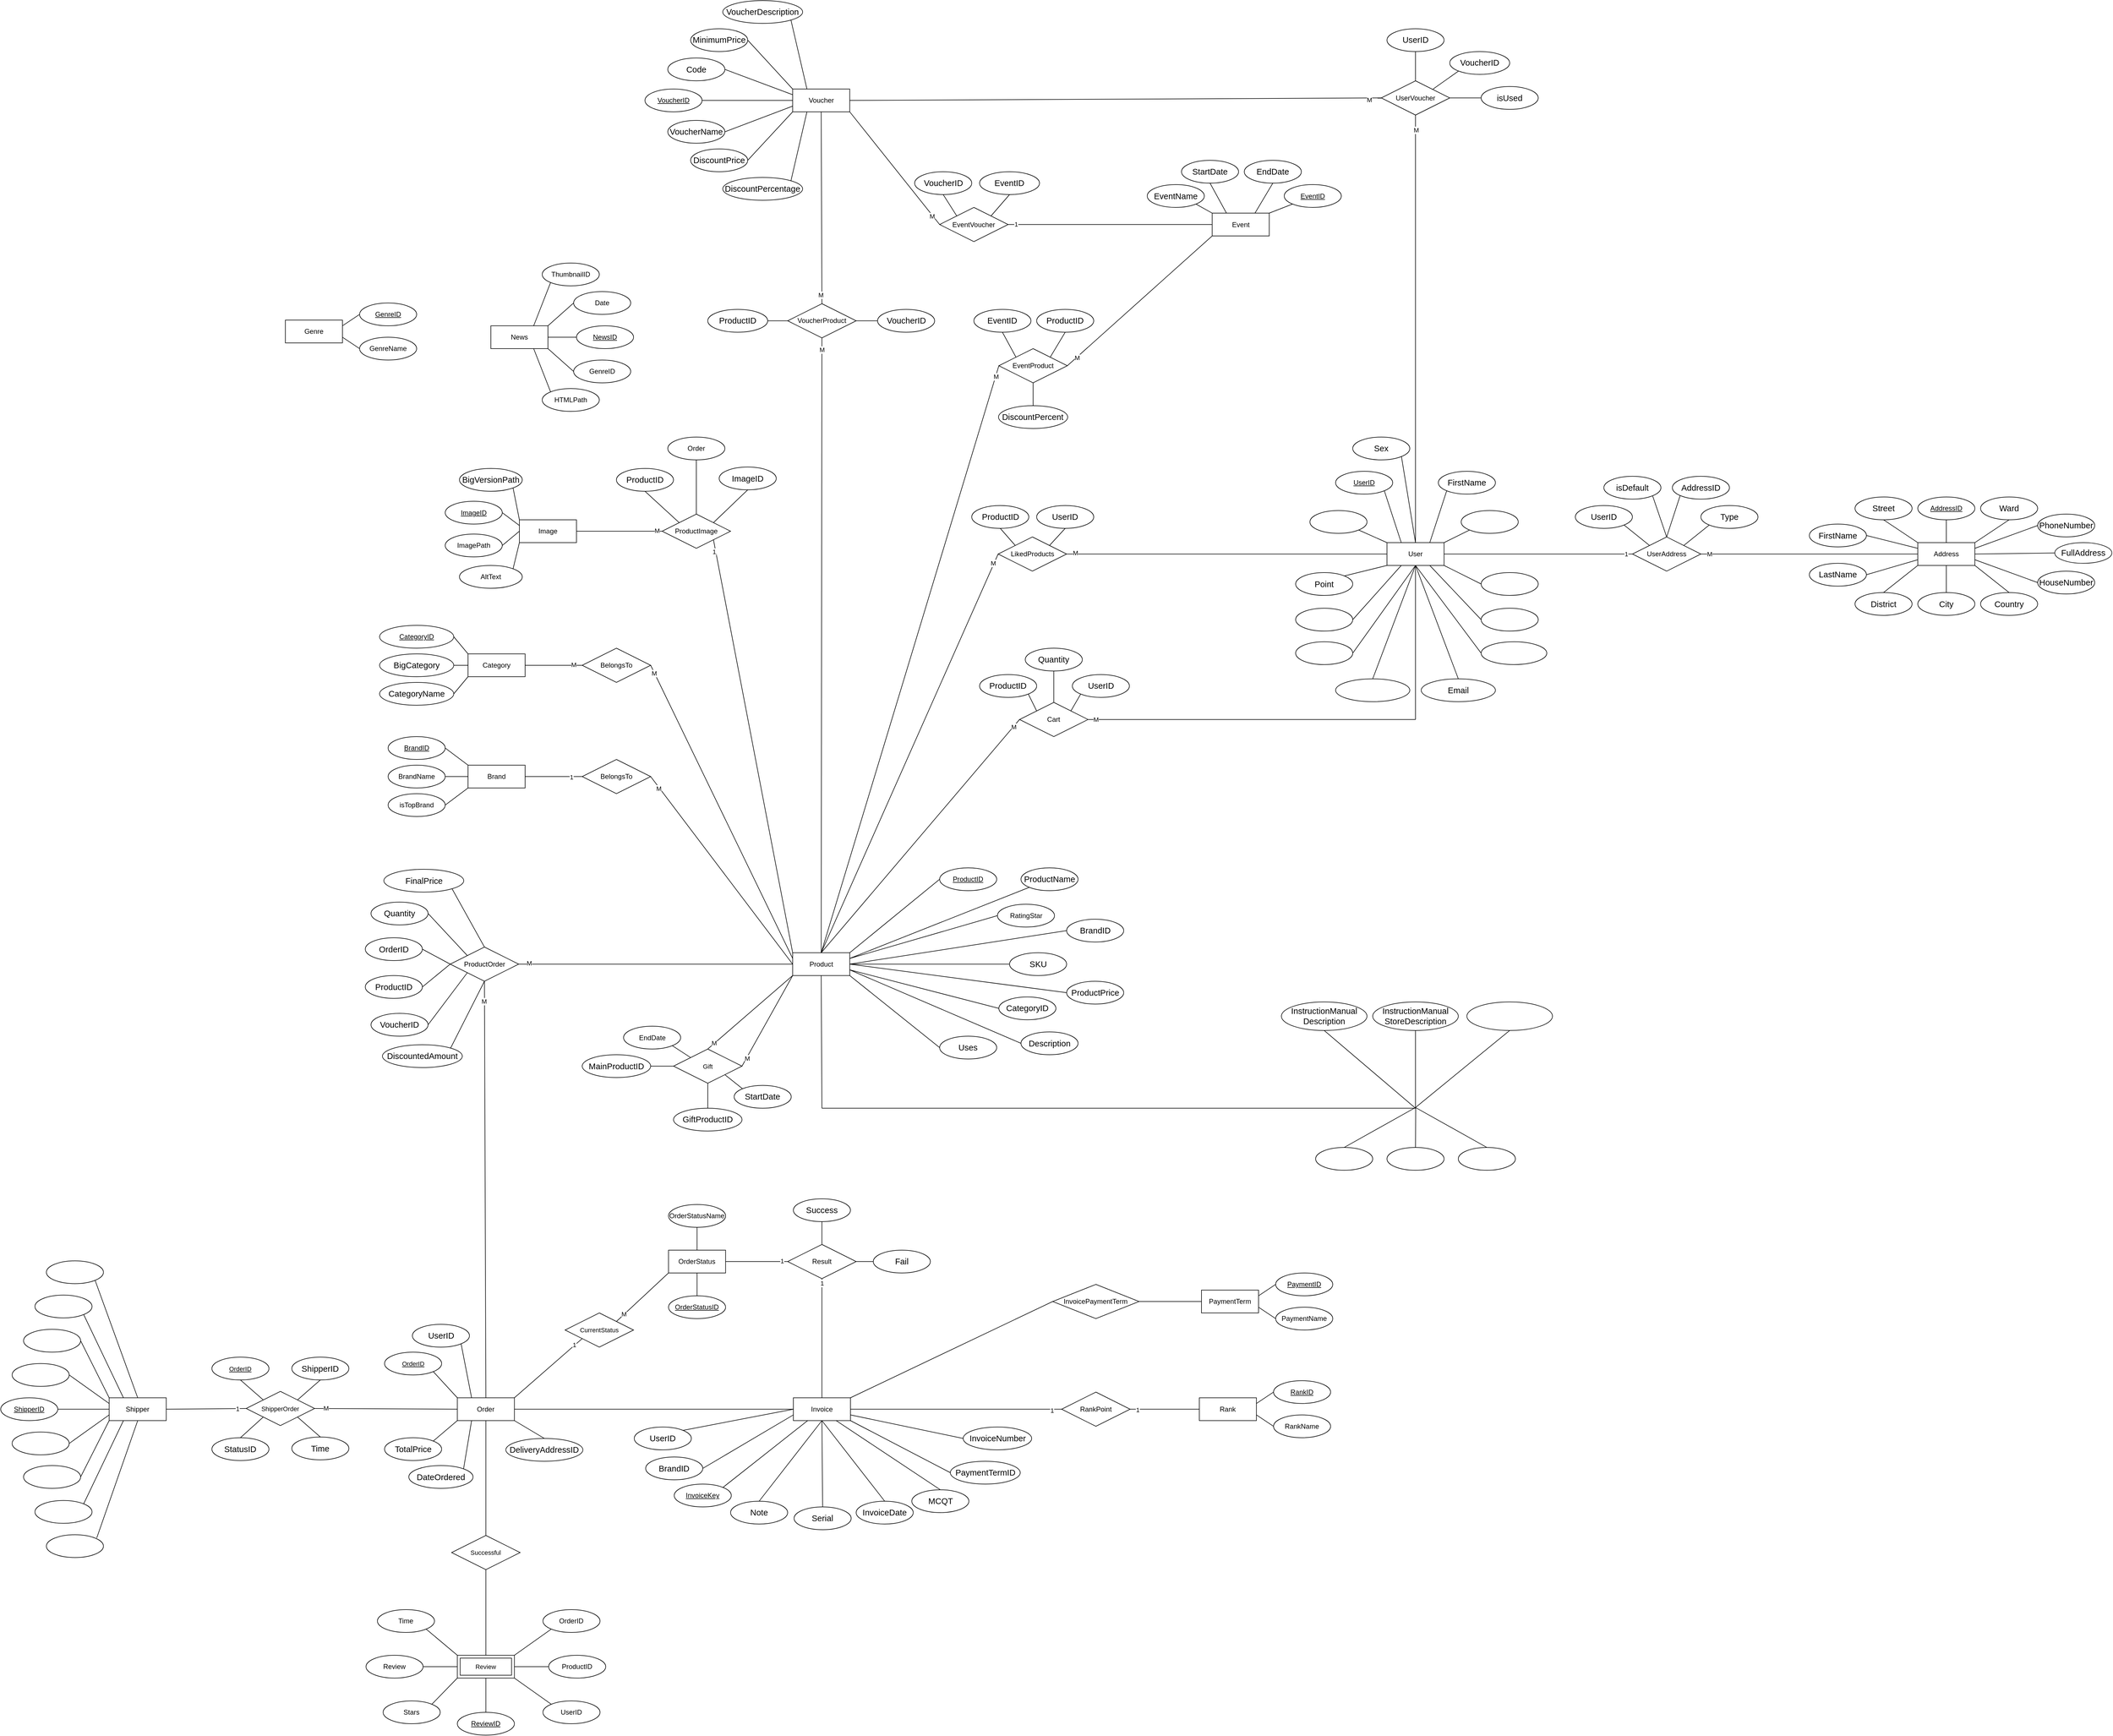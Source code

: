 <mxfile version="24.7.17">
  <diagram name="Trang-1" id="Qd0KeOUWe4UcRtdm8e0A">
    <mxGraphModel dx="2421" dy="1671" grid="1" gridSize="10" guides="1" tooltips="1" connect="1" arrows="1" fold="1" page="0" pageScale="1" pageWidth="827" pageHeight="1169" math="0" shadow="0">
      <root>
        <mxCell id="0" />
        <mxCell id="1" parent="0" />
        <mxCell id="2AO472v2SHZd8yrCc4qn-1" style="rounded=0;orthogonalLoop=1;jettySize=auto;html=1;exitX=0;exitY=0;exitDx=0;exitDy=0;entryX=1;entryY=1;entryDx=0;entryDy=0;startArrow=none;startFill=0;endArrow=none;endFill=0;" parent="1" source="gS9S2C-Xg4bSLg3sg7bz-1" target="gS9S2C-Xg4bSLg3sg7bz-3" edge="1">
          <mxGeometry relative="1" as="geometry" />
        </mxCell>
        <mxCell id="2AO472v2SHZd8yrCc4qn-4" style="edgeStyle=none;shape=connector;rounded=0;orthogonalLoop=1;jettySize=auto;html=1;exitX=0;exitY=1;exitDx=0;exitDy=0;entryX=1;entryY=0;entryDx=0;entryDy=0;strokeColor=default;align=center;verticalAlign=middle;fontFamily=Helvetica;fontSize=11;fontColor=default;labelBackgroundColor=default;startArrow=none;startFill=0;endArrow=none;endFill=0;" parent="1" source="gS9S2C-Xg4bSLg3sg7bz-1" target="gS9S2C-Xg4bSLg3sg7bz-5" edge="1">
          <mxGeometry relative="1" as="geometry" />
        </mxCell>
        <mxCell id="egEJsSCIGrDv2WsqgWN8-3" style="rounded=0;orthogonalLoop=1;jettySize=auto;html=1;exitX=1;exitY=0.5;exitDx=0;exitDy=0;entryX=0;entryY=0.5;entryDx=0;entryDy=0;endArrow=none;endFill=0;" parent="1" source="gS9S2C-Xg4bSLg3sg7bz-1" target="kUGmSK84CxYYmeA2TLVb-1" edge="1">
          <mxGeometry relative="1" as="geometry" />
        </mxCell>
        <mxCell id="egEJsSCIGrDv2WsqgWN8-4" value="M" style="edgeLabel;html=1;align=center;verticalAlign=middle;resizable=0;points=[];" parent="egEJsSCIGrDv2WsqgWN8-3" vertex="1" connectable="0">
          <mxGeometry x="0.878" y="1" relative="1" as="geometry">
            <mxPoint as="offset" />
          </mxGeometry>
        </mxCell>
        <mxCell id="gS9S2C-Xg4bSLg3sg7bz-1" value="Image" style="whiteSpace=wrap;html=1;align=center;" parent="1" vertex="1">
          <mxGeometry x="-210" y="290" width="100" height="40" as="geometry" />
        </mxCell>
        <mxCell id="2AO472v2SHZd8yrCc4qn-2" style="edgeStyle=none;shape=connector;rounded=0;orthogonalLoop=1;jettySize=auto;html=1;exitX=1;exitY=0.5;exitDx=0;exitDy=0;entryX=0;entryY=0.25;entryDx=0;entryDy=0;strokeColor=default;align=center;verticalAlign=middle;fontFamily=Helvetica;fontSize=11;fontColor=default;labelBackgroundColor=default;startArrow=none;startFill=0;endArrow=none;endFill=0;" parent="1" source="gS9S2C-Xg4bSLg3sg7bz-2" target="gS9S2C-Xg4bSLg3sg7bz-1" edge="1">
          <mxGeometry relative="1" as="geometry" />
        </mxCell>
        <mxCell id="gS9S2C-Xg4bSLg3sg7bz-2" value="ImageID" style="ellipse;whiteSpace=wrap;html=1;align=center;fontStyle=4;" parent="1" vertex="1">
          <mxGeometry x="-340" y="257.5" width="100" height="40" as="geometry" />
        </mxCell>
        <mxCell id="gS9S2C-Xg4bSLg3sg7bz-3" value="&lt;span id=&quot;docs-internal-guid-f84d8d00-7fff-414b-e6a0-b6b0118dea40&quot;&gt;&lt;span style=&quot;font-size: 11pt; font-family: Nunito, sans-serif; background-color: transparent; font-variant-numeric: normal; font-variant-east-asian: normal; font-variant-alternates: normal; font-variant-position: normal; vertical-align: baseline; white-space-collapse: preserve;&quot;&gt;BigVersionPath&lt;/span&gt;&lt;/span&gt;" style="ellipse;whiteSpace=wrap;html=1;align=center;" parent="1" vertex="1">
          <mxGeometry x="-315" y="200" width="110" height="40" as="geometry" />
        </mxCell>
        <mxCell id="2AO472v2SHZd8yrCc4qn-3" style="edgeStyle=none;shape=connector;rounded=0;orthogonalLoop=1;jettySize=auto;html=1;exitX=1;exitY=0.5;exitDx=0;exitDy=0;entryX=0;entryY=0.5;entryDx=0;entryDy=0;strokeColor=default;align=center;verticalAlign=middle;fontFamily=Helvetica;fontSize=11;fontColor=default;labelBackgroundColor=default;startArrow=none;startFill=0;endArrow=none;endFill=0;" parent="1" source="gS9S2C-Xg4bSLg3sg7bz-4" target="gS9S2C-Xg4bSLg3sg7bz-1" edge="1">
          <mxGeometry relative="1" as="geometry" />
        </mxCell>
        <mxCell id="gS9S2C-Xg4bSLg3sg7bz-4" value="ImagePath" style="ellipse;whiteSpace=wrap;html=1;align=center;" parent="1" vertex="1">
          <mxGeometry x="-340" y="315" width="100" height="40" as="geometry" />
        </mxCell>
        <mxCell id="gS9S2C-Xg4bSLg3sg7bz-5" value="AltText" style="ellipse;whiteSpace=wrap;html=1;align=center;" parent="1" vertex="1">
          <mxGeometry x="-315" y="370" width="110" height="40" as="geometry" />
        </mxCell>
        <mxCell id="gS9S2C-Xg4bSLg3sg7bz-10" value="RatingStar" style="ellipse;whiteSpace=wrap;html=1;align=center;" parent="1" vertex="1">
          <mxGeometry x="627.5" y="963.75" width="100" height="40" as="geometry" />
        </mxCell>
        <mxCell id="MBNyQJfrEvlR8FQnQ0IK-11" style="edgeStyle=none;shape=connector;rounded=0;orthogonalLoop=1;jettySize=auto;html=1;exitX=0;exitY=1;exitDx=0;exitDy=0;entryX=1;entryY=0.25;entryDx=0;entryDy=0;strokeColor=default;align=center;verticalAlign=middle;fontFamily=Helvetica;fontSize=11;fontColor=default;labelBackgroundColor=default;endArrow=none;endFill=0;" parent="1" source="gS9S2C-Xg4bSLg3sg7bz-11" target="gS9S2C-Xg4bSLg3sg7bz-34" edge="1">
          <mxGeometry relative="1" as="geometry" />
        </mxCell>
        <mxCell id="gS9S2C-Xg4bSLg3sg7bz-11" value="&lt;span id=&quot;docs-internal-guid-54accb9b-7fff-9d7f-b71c-08c7445ba4ee&quot;&gt;&lt;span style=&quot;font-size: 11pt; font-family: Nunito, sans-serif; background-color: transparent; font-variant-numeric: normal; font-variant-east-asian: normal; font-variant-alternates: normal; font-variant-position: normal; vertical-align: baseline; white-space-collapse: preserve;&quot;&gt;ProductName&lt;/span&gt;&lt;/span&gt;" style="ellipse;whiteSpace=wrap;html=1;align=center;" parent="1" vertex="1">
          <mxGeometry x="668.75" y="900" width="100" height="40" as="geometry" />
        </mxCell>
        <mxCell id="QDHNUhD1f-tT-LBdEJIP-4" style="rounded=0;orthogonalLoop=1;jettySize=auto;html=1;exitX=0;exitY=0.5;exitDx=0;exitDy=0;entryX=1;entryY=1;entryDx=0;entryDy=0;endArrow=none;endFill=0;" edge="1" parent="1" source="gS9S2C-Xg4bSLg3sg7bz-12" target="gS9S2C-Xg4bSLg3sg7bz-34">
          <mxGeometry relative="1" as="geometry" />
        </mxCell>
        <mxCell id="gS9S2C-Xg4bSLg3sg7bz-12" value="&lt;font face=&quot;Nunito, sans-serif&quot;&gt;&lt;span style=&quot;font-size: 14.667px; white-space-collapse: preserve;&quot;&gt;Uses&lt;/span&gt;&lt;/font&gt;" style="ellipse;whiteSpace=wrap;html=1;align=center;" parent="1" vertex="1">
          <mxGeometry x="526.25" y="1195" width="100" height="40" as="geometry" />
        </mxCell>
        <mxCell id="gS9S2C-Xg4bSLg3sg7bz-13" value="&lt;span id=&quot;docs-internal-guid-c9478b46-7fff-bee8-7ce9-edd063fcac5b&quot;&gt;&lt;span style=&quot;font-size: 11pt; font-family: Nunito, sans-serif; background-color: transparent; font-variant-numeric: normal; font-variant-east-asian: normal; font-variant-alternates: normal; font-variant-position: normal; vertical-align: baseline; white-space-collapse: preserve;&quot;&gt;CategoryID&lt;/span&gt;&lt;/span&gt;" style="ellipse;whiteSpace=wrap;html=1;align=center;" parent="1" vertex="1">
          <mxGeometry x="630" y="1126.25" width="100" height="40" as="geometry" />
        </mxCell>
        <mxCell id="MBNyQJfrEvlR8FQnQ0IK-61" style="edgeStyle=none;shape=connector;rounded=0;orthogonalLoop=1;jettySize=auto;html=1;exitX=0;exitY=0.5;exitDx=0;exitDy=0;entryX=1;entryY=0.5;entryDx=0;entryDy=0;strokeColor=default;align=center;verticalAlign=middle;fontFamily=Helvetica;fontSize=11;fontColor=default;labelBackgroundColor=default;endArrow=none;endFill=0;" parent="1" source="gS9S2C-Xg4bSLg3sg7bz-16" target="gS9S2C-Xg4bSLg3sg7bz-34" edge="1">
          <mxGeometry relative="1" as="geometry" />
        </mxCell>
        <mxCell id="gS9S2C-Xg4bSLg3sg7bz-16" value="&lt;span id=&quot;docs-internal-guid-97acb7ee-7fff-b021-696f-eb3cf4967424&quot;&gt;&lt;span style=&quot;font-size: 11pt; font-family: Nunito, sans-serif; background-color: transparent; font-variant-numeric: normal; font-variant-east-asian: normal; font-variant-alternates: normal; font-variant-position: normal; vertical-align: baseline; white-space-collapse: preserve;&quot;&gt;BrandID&lt;/span&gt;&lt;/span&gt;" style="ellipse;whiteSpace=wrap;html=1;align=center;" parent="1" vertex="1">
          <mxGeometry x="748.75" y="990" width="100" height="40" as="geometry" />
        </mxCell>
        <mxCell id="MBNyQJfrEvlR8FQnQ0IK-12" style="edgeStyle=none;shape=connector;rounded=0;orthogonalLoop=1;jettySize=auto;html=1;exitX=0;exitY=0.5;exitDx=0;exitDy=0;entryX=1;entryY=0.75;entryDx=0;entryDy=0;strokeColor=default;align=center;verticalAlign=middle;fontFamily=Helvetica;fontSize=11;fontColor=default;labelBackgroundColor=default;endArrow=none;endFill=0;" parent="1" source="gS9S2C-Xg4bSLg3sg7bz-25" target="gS9S2C-Xg4bSLg3sg7bz-34" edge="1">
          <mxGeometry relative="1" as="geometry" />
        </mxCell>
        <mxCell id="gS9S2C-Xg4bSLg3sg7bz-25" value="&lt;span id=&quot;docs-internal-guid-2cda36ea-7fff-71b6-afdb-a2677ee2c5ec&quot;&gt;&lt;span style=&quot;font-size: 11pt; font-family: Nunito, sans-serif; background-color: transparent; font-variant-numeric: normal; font-variant-east-asian: normal; font-variant-alternates: normal; font-variant-position: normal; vertical-align: baseline; white-space-collapse: preserve;&quot;&gt;Description&lt;/span&gt;&lt;/span&gt;" style="ellipse;whiteSpace=wrap;html=1;align=center;" parent="1" vertex="1">
          <mxGeometry x="668.75" y="1187.5" width="100" height="40" as="geometry" />
        </mxCell>
        <mxCell id="gS9S2C-Xg4bSLg3sg7bz-27" value="&lt;span id=&quot;docs-internal-guid-7a9b7bf0-7fff-c99e-e5ac-8dcfb04e37b6&quot;&gt;&lt;span style=&quot;font-size: 11pt; font-family: Nunito, sans-serif; background-color: transparent; font-variant-numeric: normal; font-variant-east-asian: normal; font-variant-alternates: normal; font-variant-position: normal; vertical-align: baseline; white-space-collapse: preserve;&quot;&gt;SKU&lt;/span&gt;&lt;/span&gt;" style="ellipse;whiteSpace=wrap;html=1;align=center;" parent="1" vertex="1">
          <mxGeometry x="648.75" y="1048.75" width="100" height="40" as="geometry" />
        </mxCell>
        <mxCell id="RBz3kKcQn3I_CGSztRoB-18" style="edgeStyle=none;shape=connector;rounded=0;orthogonalLoop=1;jettySize=auto;html=1;exitX=0.5;exitY=1;exitDx=0;exitDy=0;strokeColor=default;align=center;verticalAlign=middle;fontFamily=Helvetica;fontSize=11;fontColor=default;labelBackgroundColor=default;endArrow=none;endFill=0;" parent="1" source="gS9S2C-Xg4bSLg3sg7bz-31" edge="1">
          <mxGeometry relative="1" as="geometry">
            <mxPoint x="1360" y="1321.25" as="targetPoint" />
          </mxGeometry>
        </mxCell>
        <mxCell id="gS9S2C-Xg4bSLg3sg7bz-31" value="&lt;span id=&quot;docs-internal-guid-8becedb0-7fff-75dd-85f8-899f638df651&quot;&gt;&lt;span style=&quot;font-size: 11pt; font-family: Nunito, sans-serif; background-color: transparent; font-variant-numeric: normal; font-variant-east-asian: normal; font-variant-alternates: normal; font-variant-position: normal; vertical-align: baseline; white-space-collapse: preserve;&quot;&gt;InstructionManual&lt;/span&gt;&lt;/span&gt;&lt;div&gt;&lt;span&gt;&lt;span style=&quot;font-size: 11pt; font-family: Nunito, sans-serif; background-color: transparent; font-variant-numeric: normal; font-variant-east-asian: normal; font-variant-alternates: normal; font-variant-position: normal; vertical-align: baseline; white-space-collapse: preserve;&quot;&gt;StoreDescription&lt;/span&gt;&lt;/span&gt;&lt;br&gt;&lt;/div&gt;" style="ellipse;whiteSpace=wrap;html=1;align=center;" parent="1" vertex="1">
          <mxGeometry x="1285" y="1135" width="150" height="50" as="geometry" />
        </mxCell>
        <mxCell id="2AO472v2SHZd8yrCc4qn-48" style="edgeStyle=none;shape=connector;rounded=0;orthogonalLoop=1;jettySize=auto;html=1;exitX=0.5;exitY=0;exitDx=0;exitDy=0;entryX=0.5;entryY=1;entryDx=0;entryDy=0;strokeColor=default;align=center;verticalAlign=middle;fontFamily=Helvetica;fontSize=11;fontColor=default;labelBackgroundColor=default;startArrow=none;startFill=0;endArrow=none;endFill=0;" parent="1" source="gS9S2C-Xg4bSLg3sg7bz-34" target="kUGmSK84CxYYmeA2TLVb-106" edge="1">
          <mxGeometry relative="1" as="geometry" />
        </mxCell>
        <mxCell id="0CVmQUVV8QdJMD5xHUxv-2" value="M" style="edgeLabel;html=1;align=center;verticalAlign=middle;resizable=0;points=[];" parent="2AO472v2SHZd8yrCc4qn-48" connectable="0" vertex="1">
          <mxGeometry x="0.963" relative="1" as="geometry">
            <mxPoint as="offset" />
          </mxGeometry>
        </mxCell>
        <mxCell id="MBNyQJfrEvlR8FQnQ0IK-7" style="edgeStyle=none;shape=connector;rounded=0;orthogonalLoop=1;jettySize=auto;html=1;exitX=1;exitY=0.25;exitDx=0;exitDy=0;entryX=0;entryY=0.5;entryDx=0;entryDy=0;strokeColor=default;align=center;verticalAlign=middle;fontFamily=Helvetica;fontSize=11;fontColor=default;labelBackgroundColor=default;endArrow=none;endFill=0;" parent="1" source="gS9S2C-Xg4bSLg3sg7bz-34" target="gS9S2C-Xg4bSLg3sg7bz-10" edge="1">
          <mxGeometry relative="1" as="geometry" />
        </mxCell>
        <mxCell id="MBNyQJfrEvlR8FQnQ0IK-8" style="edgeStyle=none;shape=connector;rounded=0;orthogonalLoop=1;jettySize=auto;html=1;exitX=1;exitY=0.75;exitDx=0;exitDy=0;entryX=0;entryY=0.5;entryDx=0;entryDy=0;strokeColor=default;align=center;verticalAlign=middle;fontFamily=Helvetica;fontSize=11;fontColor=default;labelBackgroundColor=default;endArrow=none;endFill=0;" parent="1" source="gS9S2C-Xg4bSLg3sg7bz-34" target="gS9S2C-Xg4bSLg3sg7bz-13" edge="1">
          <mxGeometry relative="1" as="geometry" />
        </mxCell>
        <mxCell id="MBNyQJfrEvlR8FQnQ0IK-45" style="edgeStyle=none;shape=connector;rounded=0;orthogonalLoop=1;jettySize=auto;html=1;exitX=0;exitY=0;exitDx=0;exitDy=0;entryX=1;entryY=1;entryDx=0;entryDy=0;strokeColor=default;align=center;verticalAlign=middle;fontFamily=Helvetica;fontSize=11;fontColor=default;labelBackgroundColor=default;endArrow=none;endFill=0;" parent="1" source="gS9S2C-Xg4bSLg3sg7bz-34" target="kUGmSK84CxYYmeA2TLVb-1" edge="1">
          <mxGeometry relative="1" as="geometry" />
        </mxCell>
        <mxCell id="qbC479fvlcjgtYi0yi-w-3" value="1" style="edgeLabel;html=1;align=center;verticalAlign=middle;resizable=0;points=[];" parent="MBNyQJfrEvlR8FQnQ0IK-45" connectable="0" vertex="1">
          <mxGeometry x="0.943" y="3" relative="1" as="geometry">
            <mxPoint as="offset" />
          </mxGeometry>
        </mxCell>
        <mxCell id="MBNyQJfrEvlR8FQnQ0IK-60" style="edgeStyle=none;shape=connector;rounded=0;orthogonalLoop=1;jettySize=auto;html=1;exitX=1;exitY=0.5;exitDx=0;exitDy=0;entryX=0;entryY=0.5;entryDx=0;entryDy=0;strokeColor=default;align=center;verticalAlign=middle;fontFamily=Helvetica;fontSize=11;fontColor=default;labelBackgroundColor=default;endArrow=none;endFill=0;" parent="1" source="gS9S2C-Xg4bSLg3sg7bz-34" target="gS9S2C-Xg4bSLg3sg7bz-27" edge="1">
          <mxGeometry relative="1" as="geometry" />
        </mxCell>
        <mxCell id="MBNyQJfrEvlR8FQnQ0IK-64" style="edgeStyle=none;shape=connector;rounded=0;orthogonalLoop=1;jettySize=auto;html=1;exitX=0;exitY=0.25;exitDx=0;exitDy=0;entryX=1;entryY=0.5;entryDx=0;entryDy=0;strokeColor=default;align=center;verticalAlign=middle;fontFamily=Helvetica;fontSize=11;fontColor=default;labelBackgroundColor=default;endArrow=none;endFill=0;" parent="1" source="gS9S2C-Xg4bSLg3sg7bz-34" target="MBNyQJfrEvlR8FQnQ0IK-1" edge="1">
          <mxGeometry relative="1" as="geometry" />
        </mxCell>
        <mxCell id="egEJsSCIGrDv2WsqgWN8-2" value="M" style="edgeLabel;html=1;align=center;verticalAlign=middle;resizable=0;points=[];" parent="MBNyQJfrEvlR8FQnQ0IK-64" vertex="1" connectable="0">
          <mxGeometry x="0.95" y="1" relative="1" as="geometry">
            <mxPoint as="offset" />
          </mxGeometry>
        </mxCell>
        <mxCell id="NJM9Babi9aSVDOlBZZWm-20" style="edgeStyle=none;shape=connector;rounded=0;orthogonalLoop=1;jettySize=auto;html=1;exitX=0.5;exitY=0;exitDx=0;exitDy=0;entryX=0;entryY=0.5;entryDx=0;entryDy=0;strokeColor=default;align=center;verticalAlign=middle;fontFamily=Helvetica;fontSize=11;fontColor=default;labelBackgroundColor=default;endArrow=none;endFill=0;" parent="1" source="gS9S2C-Xg4bSLg3sg7bz-34" target="kUGmSK84CxYYmeA2TLVb-38" edge="1">
          <mxGeometry relative="1" as="geometry" />
        </mxCell>
        <mxCell id="o548NBkhyWZEmw0mraJG-13" value="M" style="edgeLabel;html=1;align=center;verticalAlign=middle;resizable=0;points=[];fontFamily=Helvetica;fontSize=11;fontColor=default;labelBackgroundColor=default;" parent="NJM9Babi9aSVDOlBZZWm-20" connectable="0" vertex="1">
          <mxGeometry x="0.939" relative="1" as="geometry">
            <mxPoint as="offset" />
          </mxGeometry>
        </mxCell>
        <mxCell id="NJM9Babi9aSVDOlBZZWm-26" style="edgeStyle=none;shape=connector;rounded=0;orthogonalLoop=1;jettySize=auto;html=1;exitX=0.5;exitY=0;exitDx=0;exitDy=0;entryX=0;entryY=0.5;entryDx=0;entryDy=0;strokeColor=default;align=center;verticalAlign=middle;fontFamily=Helvetica;fontSize=11;fontColor=default;labelBackgroundColor=default;endArrow=none;endFill=0;" parent="1" source="gS9S2C-Xg4bSLg3sg7bz-34" target="NJM9Babi9aSVDOlBZZWm-24" edge="1">
          <mxGeometry relative="1" as="geometry" />
        </mxCell>
        <mxCell id="NJM9Babi9aSVDOlBZZWm-27" value="M" style="edgeLabel;html=1;align=center;verticalAlign=middle;resizable=0;points=[];fontFamily=Helvetica;fontSize=11;fontColor=default;labelBackgroundColor=default;" parent="NJM9Babi9aSVDOlBZZWm-26" connectable="0" vertex="1">
          <mxGeometry x="0.964" relative="1" as="geometry">
            <mxPoint as="offset" />
          </mxGeometry>
        </mxCell>
        <mxCell id="o548NBkhyWZEmw0mraJG-2" style="edgeStyle=none;shape=connector;rounded=0;orthogonalLoop=1;jettySize=auto;html=1;exitX=0;exitY=1;exitDx=0;exitDy=0;entryX=0.5;entryY=0;entryDx=0;entryDy=0;strokeColor=default;align=center;verticalAlign=middle;fontFamily=Helvetica;fontSize=11;fontColor=default;labelBackgroundColor=default;endArrow=none;endFill=0;" parent="1" source="gS9S2C-Xg4bSLg3sg7bz-34" target="3paW3BKc-gljnEik5YWG-12" edge="1">
          <mxGeometry relative="1" as="geometry" />
        </mxCell>
        <mxCell id="QDHNUhD1f-tT-LBdEJIP-17" value="M" style="edgeLabel;html=1;align=center;verticalAlign=middle;resizable=0;points=[];fontFamily=Helvetica;fontSize=11;fontColor=default;labelBackgroundColor=default;" vertex="1" connectable="0" parent="o548NBkhyWZEmw0mraJG-2">
          <mxGeometry x="0.847" y="-1" relative="1" as="geometry">
            <mxPoint as="offset" />
          </mxGeometry>
        </mxCell>
        <mxCell id="o548NBkhyWZEmw0mraJG-3" style="edgeStyle=none;shape=connector;rounded=0;orthogonalLoop=1;jettySize=auto;html=1;exitX=0;exitY=1;exitDx=0;exitDy=0;entryX=1;entryY=0.5;entryDx=0;entryDy=0;strokeColor=default;align=center;verticalAlign=middle;fontFamily=Helvetica;fontSize=11;fontColor=default;labelBackgroundColor=default;endArrow=none;endFill=0;" parent="1" source="gS9S2C-Xg4bSLg3sg7bz-34" target="3paW3BKc-gljnEik5YWG-12" edge="1">
          <mxGeometry relative="1" as="geometry" />
        </mxCell>
        <mxCell id="o548NBkhyWZEmw0mraJG-12" value="M" style="edgeLabel;html=1;align=center;verticalAlign=middle;resizable=0;points=[];fontFamily=Helvetica;fontSize=11;fontColor=default;labelBackgroundColor=default;" parent="o548NBkhyWZEmw0mraJG-3" connectable="0" vertex="1">
          <mxGeometry x="0.817" y="1" relative="1" as="geometry">
            <mxPoint as="offset" />
          </mxGeometry>
        </mxCell>
        <mxCell id="yVqubIJeU8RXYRg0h4uB-26" style="edgeStyle=none;shape=connector;rounded=0;orthogonalLoop=1;jettySize=auto;html=1;exitX=0;exitY=0.5;exitDx=0;exitDy=0;entryX=1;entryY=0.5;entryDx=0;entryDy=0;strokeColor=default;align=center;verticalAlign=middle;fontFamily=Helvetica;fontSize=11;fontColor=default;labelBackgroundColor=default;endArrow=none;endFill=0;" parent="1" source="gS9S2C-Xg4bSLg3sg7bz-34" target="yVqubIJeU8RXYRg0h4uB-25" edge="1">
          <mxGeometry relative="1" as="geometry" />
        </mxCell>
        <mxCell id="yVqubIJeU8RXYRg0h4uB-34" value="M" style="edgeLabel;html=1;align=center;verticalAlign=middle;resizable=0;points=[];fontFamily=Helvetica;fontSize=11;fontColor=default;labelBackgroundColor=default;" parent="yVqubIJeU8RXYRg0h4uB-26" vertex="1" connectable="0">
          <mxGeometry x="0.881" y="1" relative="1" as="geometry">
            <mxPoint as="offset" />
          </mxGeometry>
        </mxCell>
        <mxCell id="_Pgt-6CAFlhkcNuBajUw-4" style="edgeStyle=none;shape=connector;rounded=0;orthogonalLoop=1;jettySize=auto;html=1;exitX=1;exitY=0.5;exitDx=0;exitDy=0;entryX=0;entryY=0.5;entryDx=0;entryDy=0;strokeColor=default;align=center;verticalAlign=middle;fontFamily=Helvetica;fontSize=11;fontColor=default;labelBackgroundColor=default;endArrow=none;endFill=0;" parent="1" source="gS9S2C-Xg4bSLg3sg7bz-34" edge="1">
          <mxGeometry relative="1" as="geometry">
            <mxPoint x="748.75" y="1118.75" as="targetPoint" />
          </mxGeometry>
        </mxCell>
        <mxCell id="_Pgt-6CAFlhkcNuBajUw-14" style="edgeStyle=none;shape=connector;rounded=0;orthogonalLoop=1;jettySize=auto;html=1;exitX=0.5;exitY=1;exitDx=0;exitDy=0;entryX=1;entryY=0;entryDx=0;entryDy=0;strokeColor=default;align=center;verticalAlign=middle;fontFamily=Helvetica;fontSize=11;fontColor=default;labelBackgroundColor=default;endArrow=none;endFill=0;" parent="1" source="gS9S2C-Xg4bSLg3sg7bz-34" edge="1">
          <mxGeometry relative="1" as="geometry">
            <mxPoint x="320" y="1321.25" as="targetPoint" />
          </mxGeometry>
        </mxCell>
        <mxCell id="QDHNUhD1f-tT-LBdEJIP-5" style="edgeStyle=none;shape=connector;rounded=0;orthogonalLoop=1;jettySize=auto;html=1;exitX=1;exitY=0;exitDx=0;exitDy=0;entryX=0;entryY=0.5;entryDx=0;entryDy=0;strokeColor=default;align=center;verticalAlign=middle;fontFamily=Helvetica;fontSize=11;fontColor=default;labelBackgroundColor=default;endArrow=none;endFill=0;" edge="1" parent="1" source="gS9S2C-Xg4bSLg3sg7bz-34" target="QDHNUhD1f-tT-LBdEJIP-3">
          <mxGeometry relative="1" as="geometry" />
        </mxCell>
        <mxCell id="gS9S2C-Xg4bSLg3sg7bz-34" value="Product" style="whiteSpace=wrap;html=1;align=center;" parent="1" vertex="1">
          <mxGeometry x="268.75" y="1048.75" width="100" height="40" as="geometry" />
        </mxCell>
        <mxCell id="2AO472v2SHZd8yrCc4qn-9" style="edgeStyle=none;shape=connector;rounded=0;orthogonalLoop=1;jettySize=auto;html=1;exitX=0.5;exitY=0;exitDx=0;exitDy=0;entryX=0.5;entryY=1;entryDx=0;entryDy=0;strokeColor=default;align=center;verticalAlign=middle;fontFamily=Helvetica;fontSize=11;fontColor=default;labelBackgroundColor=default;startArrow=none;startFill=0;endArrow=none;endFill=0;" parent="1" source="kUGmSK84CxYYmeA2TLVb-1" target="kUGmSK84CxYYmeA2TLVb-4" edge="1">
          <mxGeometry relative="1" as="geometry" />
        </mxCell>
        <mxCell id="2AO472v2SHZd8yrCc4qn-10" style="edgeStyle=none;shape=connector;rounded=0;orthogonalLoop=1;jettySize=auto;html=1;exitX=1;exitY=0;exitDx=0;exitDy=0;entryX=0.5;entryY=1;entryDx=0;entryDy=0;strokeColor=default;align=center;verticalAlign=middle;fontFamily=Helvetica;fontSize=11;fontColor=default;labelBackgroundColor=default;startArrow=none;startFill=0;endArrow=none;endFill=0;" parent="1" source="kUGmSK84CxYYmeA2TLVb-1" target="kUGmSK84CxYYmeA2TLVb-3" edge="1">
          <mxGeometry relative="1" as="geometry" />
        </mxCell>
        <mxCell id="kUGmSK84CxYYmeA2TLVb-1" value="ProductImage" style="shape=rhombus;perimeter=rhombusPerimeter;whiteSpace=wrap;html=1;align=center;" parent="1" vertex="1">
          <mxGeometry x="40" y="280" width="120" height="60" as="geometry" />
        </mxCell>
        <mxCell id="2AO472v2SHZd8yrCc4qn-8" style="edgeStyle=none;shape=connector;rounded=0;orthogonalLoop=1;jettySize=auto;html=1;exitX=0.5;exitY=1;exitDx=0;exitDy=0;entryX=0;entryY=0;entryDx=0;entryDy=0;strokeColor=default;align=center;verticalAlign=middle;fontFamily=Helvetica;fontSize=11;fontColor=default;labelBackgroundColor=default;startArrow=none;startFill=0;endArrow=none;endFill=0;" parent="1" source="kUGmSK84CxYYmeA2TLVb-2" target="kUGmSK84CxYYmeA2TLVb-1" edge="1">
          <mxGeometry relative="1" as="geometry" />
        </mxCell>
        <mxCell id="kUGmSK84CxYYmeA2TLVb-2" value="&lt;span id=&quot;docs-internal-guid-50ca5615-7fff-5fb8-83fc-fb592c2700cb&quot;&gt;&lt;span style=&quot;font-size: 11pt; font-family: Nunito, sans-serif; background-color: transparent; font-variant-numeric: normal; font-variant-east-asian: normal; font-variant-alternates: normal; font-variant-position: normal; vertical-align: baseline; white-space-collapse: preserve;&quot;&gt;ProductID&lt;/span&gt;&lt;/span&gt;" style="ellipse;whiteSpace=wrap;html=1;align=center;" parent="1" vertex="1">
          <mxGeometry x="-40" y="200" width="100" height="40" as="geometry" />
        </mxCell>
        <mxCell id="kUGmSK84CxYYmeA2TLVb-3" value="&lt;span id=&quot;docs-internal-guid-34dc0275-7fff-7179-237c-33dafe997787&quot;&gt;&lt;span style=&quot;font-size: 11pt; font-family: Nunito, sans-serif; background-color: transparent; font-variant-numeric: normal; font-variant-east-asian: normal; font-variant-alternates: normal; font-variant-position: normal; vertical-align: baseline; white-space-collapse: preserve;&quot;&gt;ImageID&lt;/span&gt;&lt;/span&gt;" style="ellipse;whiteSpace=wrap;html=1;align=center;" parent="1" vertex="1">
          <mxGeometry x="140" y="197.5" width="100" height="40" as="geometry" />
        </mxCell>
        <mxCell id="kUGmSK84CxYYmeA2TLVb-4" value="Order" style="ellipse;whiteSpace=wrap;html=1;align=center;" parent="1" vertex="1">
          <mxGeometry x="50" y="145" width="100" height="40" as="geometry" />
        </mxCell>
        <mxCell id="2AO472v2SHZd8yrCc4qn-151" style="edgeStyle=none;shape=connector;rounded=0;orthogonalLoop=1;jettySize=auto;html=1;exitX=0;exitY=0;exitDx=0;exitDy=0;entryX=0.5;entryY=1;entryDx=0;entryDy=0;strokeColor=default;align=center;verticalAlign=middle;fontFamily=Helvetica;fontSize=11;fontColor=default;labelBackgroundColor=default;startArrow=none;startFill=0;endArrow=none;endFill=0;" parent="1" source="kUGmSK84CxYYmeA2TLVb-5" target="kUGmSK84CxYYmeA2TLVb-11" edge="1">
          <mxGeometry relative="1" as="geometry" />
        </mxCell>
        <mxCell id="2AO472v2SHZd8yrCc4qn-152" style="edgeStyle=none;shape=connector;rounded=0;orthogonalLoop=1;jettySize=auto;html=1;exitX=0.5;exitY=0;exitDx=0;exitDy=0;entryX=0.5;entryY=1;entryDx=0;entryDy=0;strokeColor=default;align=center;verticalAlign=middle;fontFamily=Helvetica;fontSize=11;fontColor=default;labelBackgroundColor=default;startArrow=none;startFill=0;endArrow=none;endFill=0;" parent="1" source="kUGmSK84CxYYmeA2TLVb-5" target="kUGmSK84CxYYmeA2TLVb-6" edge="1">
          <mxGeometry relative="1" as="geometry" />
        </mxCell>
        <mxCell id="2AO472v2SHZd8yrCc4qn-153" style="edgeStyle=none;shape=connector;rounded=0;orthogonalLoop=1;jettySize=auto;html=1;exitX=1;exitY=0;exitDx=0;exitDy=0;entryX=0.5;entryY=1;entryDx=0;entryDy=0;strokeColor=default;align=center;verticalAlign=middle;fontFamily=Helvetica;fontSize=11;fontColor=default;labelBackgroundColor=default;startArrow=none;startFill=0;endArrow=none;endFill=0;" parent="1" source="kUGmSK84CxYYmeA2TLVb-5" target="kUGmSK84CxYYmeA2TLVb-7" edge="1">
          <mxGeometry relative="1" as="geometry" />
        </mxCell>
        <mxCell id="2AO472v2SHZd8yrCc4qn-154" style="edgeStyle=none;shape=connector;rounded=0;orthogonalLoop=1;jettySize=auto;html=1;exitX=1;exitY=0.25;exitDx=0;exitDy=0;entryX=0;entryY=0.5;entryDx=0;entryDy=0;strokeColor=default;align=center;verticalAlign=middle;fontFamily=Helvetica;fontSize=11;fontColor=default;labelBackgroundColor=default;startArrow=none;startFill=0;endArrow=none;endFill=0;" parent="1" source="kUGmSK84CxYYmeA2TLVb-5" target="kUGmSK84CxYYmeA2TLVb-8" edge="1">
          <mxGeometry relative="1" as="geometry" />
        </mxCell>
        <mxCell id="2AO472v2SHZd8yrCc4qn-155" style="edgeStyle=none;shape=connector;rounded=0;orthogonalLoop=1;jettySize=auto;html=1;exitX=1;exitY=0.75;exitDx=0;exitDy=0;entryX=0;entryY=0.5;entryDx=0;entryDy=0;strokeColor=default;align=center;verticalAlign=middle;fontFamily=Helvetica;fontSize=11;fontColor=default;labelBackgroundColor=default;startArrow=none;startFill=0;endArrow=none;endFill=0;" parent="1" source="kUGmSK84CxYYmeA2TLVb-5" target="kUGmSK84CxYYmeA2TLVb-9" edge="1">
          <mxGeometry relative="1" as="geometry" />
        </mxCell>
        <mxCell id="2AO472v2SHZd8yrCc4qn-156" style="edgeStyle=none;shape=connector;rounded=0;orthogonalLoop=1;jettySize=auto;html=1;exitX=0;exitY=1;exitDx=0;exitDy=0;entryX=0.5;entryY=0;entryDx=0;entryDy=0;strokeColor=default;align=center;verticalAlign=middle;fontFamily=Helvetica;fontSize=11;fontColor=default;labelBackgroundColor=default;startArrow=none;startFill=0;endArrow=none;endFill=0;" parent="1" source="kUGmSK84CxYYmeA2TLVb-5" target="kUGmSK84CxYYmeA2TLVb-10" edge="1">
          <mxGeometry relative="1" as="geometry" />
        </mxCell>
        <mxCell id="2AO472v2SHZd8yrCc4qn-157" style="edgeStyle=none;shape=connector;rounded=0;orthogonalLoop=1;jettySize=auto;html=1;exitX=0.5;exitY=1;exitDx=0;exitDy=0;entryX=0.5;entryY=0;entryDx=0;entryDy=0;strokeColor=default;align=center;verticalAlign=middle;fontFamily=Helvetica;fontSize=11;fontColor=default;labelBackgroundColor=default;startArrow=none;startFill=0;endArrow=none;endFill=0;" parent="1" source="kUGmSK84CxYYmeA2TLVb-5" target="kUGmSK84CxYYmeA2TLVb-12" edge="1">
          <mxGeometry relative="1" as="geometry" />
        </mxCell>
        <mxCell id="2AO472v2SHZd8yrCc4qn-158" style="edgeStyle=none;shape=connector;rounded=0;orthogonalLoop=1;jettySize=auto;html=1;exitX=1;exitY=1;exitDx=0;exitDy=0;entryX=0.5;entryY=0;entryDx=0;entryDy=0;strokeColor=default;align=center;verticalAlign=middle;fontFamily=Helvetica;fontSize=11;fontColor=default;labelBackgroundColor=default;startArrow=none;startFill=0;endArrow=none;endFill=0;" parent="1" source="kUGmSK84CxYYmeA2TLVb-5" target="kUGmSK84CxYYmeA2TLVb-13" edge="1">
          <mxGeometry relative="1" as="geometry" />
        </mxCell>
        <mxCell id="pfvu9UksB5nlOTv81hJ3-4" style="rounded=0;orthogonalLoop=1;jettySize=auto;html=1;exitX=1;exitY=0.5;exitDx=0;exitDy=0;entryX=0;entryY=0.5;entryDx=0;entryDy=0;endArrow=none;endFill=0;" parent="1" source="kUGmSK84CxYYmeA2TLVb-5" target="pfvu9UksB5nlOTv81hJ3-3" edge="1">
          <mxGeometry relative="1" as="geometry" />
        </mxCell>
        <mxCell id="kUGmSK84CxYYmeA2TLVb-5" value="Address" style="whiteSpace=wrap;html=1;align=center;" parent="1" vertex="1">
          <mxGeometry x="2240" y="330" width="100" height="40" as="geometry" />
        </mxCell>
        <mxCell id="kUGmSK84CxYYmeA2TLVb-6" value="AddressID" style="ellipse;whiteSpace=wrap;html=1;align=center;fontStyle=4;" parent="1" vertex="1">
          <mxGeometry x="2240" y="250" width="100" height="40" as="geometry" />
        </mxCell>
        <mxCell id="kUGmSK84CxYYmeA2TLVb-7" value="&lt;span id=&quot;docs-internal-guid-bff331e8-7fff-2504-f6a5-90838a1ded57&quot;&gt;&lt;span style=&quot;font-size: 11pt; font-family: Nunito, sans-serif; background-color: transparent; font-variant-numeric: normal; font-variant-east-asian: normal; font-variant-alternates: normal; font-variant-position: normal; vertical-align: baseline; white-space-collapse: preserve;&quot;&gt;Ward&lt;/span&gt;&lt;/span&gt;" style="ellipse;whiteSpace=wrap;html=1;align=center;" parent="1" vertex="1">
          <mxGeometry x="2350" y="250" width="100" height="40" as="geometry" />
        </mxCell>
        <mxCell id="kUGmSK84CxYYmeA2TLVb-8" value="&lt;span id=&quot;docs-internal-guid-4ee9a436-7fff-fa1c-c87c-d8c797173422&quot;&gt;&lt;span style=&quot;font-size: 11pt; font-family: Nunito, sans-serif; background-color: transparent; font-variant-numeric: normal; font-variant-east-asian: normal; font-variant-alternates: normal; font-variant-position: normal; vertical-align: baseline; white-space-collapse: preserve;&quot;&gt;PhoneNumber&lt;/span&gt;&lt;/span&gt;" style="ellipse;whiteSpace=wrap;html=1;align=center;" parent="1" vertex="1">
          <mxGeometry x="2450" y="280" width="100" height="40" as="geometry" />
        </mxCell>
        <mxCell id="kUGmSK84CxYYmeA2TLVb-9" value="&lt;span id=&quot;docs-internal-guid-edd15792-7fff-0951-70d1-f42b536ed619&quot;&gt;&lt;span style=&quot;font-size: 11pt; font-family: Nunito, sans-serif; background-color: transparent; font-variant-numeric: normal; font-variant-east-asian: normal; font-variant-alternates: normal; font-variant-position: normal; vertical-align: baseline; white-space-collapse: preserve;&quot;&gt;HouseNumber&lt;/span&gt;&lt;/span&gt;" style="ellipse;whiteSpace=wrap;html=1;align=center;" parent="1" vertex="1">
          <mxGeometry x="2450" y="380" width="100" height="40" as="geometry" />
        </mxCell>
        <mxCell id="kUGmSK84CxYYmeA2TLVb-10" value="&lt;span id=&quot;docs-internal-guid-1a675846-7fff-56e3-9de9-c93011ee3b3d&quot;&gt;&lt;span style=&quot;font-size: 11pt; font-family: Nunito, sans-serif; background-color: transparent; font-variant-numeric: normal; font-variant-east-asian: normal; font-variant-alternates: normal; font-variant-position: normal; vertical-align: baseline; white-space-collapse: preserve;&quot;&gt;District&lt;/span&gt;&lt;/span&gt;" style="ellipse;whiteSpace=wrap;html=1;align=center;" parent="1" vertex="1">
          <mxGeometry x="2130" y="417.5" width="100" height="40" as="geometry" />
        </mxCell>
        <mxCell id="kUGmSK84CxYYmeA2TLVb-11" value="&lt;span id=&quot;docs-internal-guid-e30afadd-7fff-18fc-b344-9ea702e20f42&quot;&gt;&lt;span style=&quot;font-size: 11pt; font-family: Nunito, sans-serif; background-color: transparent; font-variant-numeric: normal; font-variant-east-asian: normal; font-variant-alternates: normal; font-variant-position: normal; vertical-align: baseline; white-space-collapse: preserve;&quot;&gt;Street&lt;/span&gt;&lt;/span&gt;" style="ellipse;whiteSpace=wrap;html=1;align=center;" parent="1" vertex="1">
          <mxGeometry x="2130" y="250" width="100" height="40" as="geometry" />
        </mxCell>
        <mxCell id="kUGmSK84CxYYmeA2TLVb-12" value="&lt;span id=&quot;docs-internal-guid-c3c4727b-7fff-ac90-3217-b7871fd4b6b3&quot;&gt;&lt;span style=&quot;font-size: 11pt; font-family: Nunito, sans-serif; background-color: transparent; font-variant-numeric: normal; font-variant-east-asian: normal; font-variant-alternates: normal; font-variant-position: normal; vertical-align: baseline; white-space-collapse: preserve;&quot;&gt;City&lt;/span&gt;&lt;/span&gt;" style="ellipse;whiteSpace=wrap;html=1;align=center;" parent="1" vertex="1">
          <mxGeometry x="2240" y="417.5" width="100" height="40" as="geometry" />
        </mxCell>
        <mxCell id="kUGmSK84CxYYmeA2TLVb-13" value="&lt;span id=&quot;docs-internal-guid-a8c1c350-7fff-b9f8-10df-a88d4421dd1d&quot;&gt;&lt;span style=&quot;font-size: 11pt; font-family: Nunito, sans-serif; background-color: transparent; font-variant-numeric: normal; font-variant-east-asian: normal; font-variant-alternates: normal; font-variant-position: normal; vertical-align: baseline; white-space-collapse: preserve;&quot;&gt;Country&lt;/span&gt;&lt;/span&gt;" style="ellipse;whiteSpace=wrap;html=1;align=center;" parent="1" vertex="1">
          <mxGeometry x="2350" y="417.5" width="100" height="40" as="geometry" />
        </mxCell>
        <mxCell id="2AO472v2SHZd8yrCc4qn-125" style="edgeStyle=none;shape=connector;rounded=0;orthogonalLoop=1;jettySize=auto;html=1;exitX=1;exitY=0.5;exitDx=0;exitDy=0;entryX=0;entryY=0.5;entryDx=0;entryDy=0;strokeColor=default;align=center;verticalAlign=middle;fontFamily=Helvetica;fontSize=11;fontColor=default;labelBackgroundColor=default;startArrow=none;startFill=0;endArrow=none;endFill=0;" parent="1" source="kUGmSK84CxYYmeA2TLVb-14" target="kUGmSK84CxYYmeA2TLVb-46" edge="1">
          <mxGeometry relative="1" as="geometry" />
        </mxCell>
        <mxCell id="egEJsSCIGrDv2WsqgWN8-7" value="1" style="edgeLabel;html=1;align=center;verticalAlign=middle;resizable=0;points=[];" parent="2AO472v2SHZd8yrCc4qn-125" vertex="1" connectable="0">
          <mxGeometry x="0.932" relative="1" as="geometry">
            <mxPoint as="offset" />
          </mxGeometry>
        </mxCell>
        <mxCell id="2AO472v2SHZd8yrCc4qn-139" style="edgeStyle=none;shape=connector;rounded=0;orthogonalLoop=1;jettySize=auto;html=1;exitX=1;exitY=0;exitDx=0;exitDy=0;entryX=0;entryY=1;entryDx=0;entryDy=0;strokeColor=default;align=center;verticalAlign=middle;fontFamily=Helvetica;fontSize=11;fontColor=default;labelBackgroundColor=default;startArrow=none;startFill=0;endArrow=none;endFill=0;" parent="1" source="kUGmSK84CxYYmeA2TLVb-14" target="kUGmSK84CxYYmeA2TLVb-17" edge="1">
          <mxGeometry relative="1" as="geometry" />
        </mxCell>
        <mxCell id="2AO472v2SHZd8yrCc4qn-141" style="edgeStyle=none;shape=connector;rounded=0;orthogonalLoop=1;jettySize=auto;html=1;exitX=0.75;exitY=0;exitDx=0;exitDy=0;entryX=0;entryY=1;entryDx=0;entryDy=0;strokeColor=default;align=center;verticalAlign=middle;fontFamily=Helvetica;fontSize=11;fontColor=default;labelBackgroundColor=default;startArrow=none;startFill=0;endArrow=none;endFill=0;" parent="1" source="kUGmSK84CxYYmeA2TLVb-14" target="kUGmSK84CxYYmeA2TLVb-20" edge="1">
          <mxGeometry relative="1" as="geometry" />
        </mxCell>
        <mxCell id="2AO472v2SHZd8yrCc4qn-147" style="edgeStyle=none;shape=connector;rounded=0;orthogonalLoop=1;jettySize=auto;html=1;exitX=0.5;exitY=1;exitDx=0;exitDy=0;entryX=0.5;entryY=0;entryDx=0;entryDy=0;strokeColor=default;align=center;verticalAlign=middle;fontFamily=Helvetica;fontSize=11;fontColor=default;labelBackgroundColor=default;startArrow=none;startFill=0;endArrow=none;endFill=0;" parent="1" source="kUGmSK84CxYYmeA2TLVb-14" target="kUGmSK84CxYYmeA2TLVb-23" edge="1">
          <mxGeometry relative="1" as="geometry" />
        </mxCell>
        <mxCell id="2AO472v2SHZd8yrCc4qn-148" style="edgeStyle=none;shape=connector;rounded=0;orthogonalLoop=1;jettySize=auto;html=1;exitX=0.5;exitY=1;exitDx=0;exitDy=0;entryX=0;entryY=0.5;entryDx=0;entryDy=0;strokeColor=default;align=center;verticalAlign=middle;fontFamily=Helvetica;fontSize=11;fontColor=default;labelBackgroundColor=default;startArrow=none;startFill=0;endArrow=none;endFill=0;" parent="1" source="kUGmSK84CxYYmeA2TLVb-14" target="kUGmSK84CxYYmeA2TLVb-19" edge="1">
          <mxGeometry relative="1" as="geometry" />
        </mxCell>
        <mxCell id="2AO472v2SHZd8yrCc4qn-149" style="edgeStyle=none;shape=connector;rounded=0;orthogonalLoop=1;jettySize=auto;html=1;exitX=0.75;exitY=1;exitDx=0;exitDy=0;entryX=0;entryY=0.5;entryDx=0;entryDy=0;strokeColor=default;align=center;verticalAlign=middle;fontFamily=Helvetica;fontSize=11;fontColor=default;labelBackgroundColor=default;startArrow=none;startFill=0;endArrow=none;endFill=0;" parent="1" source="kUGmSK84CxYYmeA2TLVb-14" target="kUGmSK84CxYYmeA2TLVb-25" edge="1">
          <mxGeometry relative="1" as="geometry" />
        </mxCell>
        <mxCell id="2AO472v2SHZd8yrCc4qn-150" style="edgeStyle=none;shape=connector;rounded=0;orthogonalLoop=1;jettySize=auto;html=1;exitX=1;exitY=1;exitDx=0;exitDy=0;entryX=0;entryY=0.5;entryDx=0;entryDy=0;strokeColor=default;align=center;verticalAlign=middle;fontFamily=Helvetica;fontSize=11;fontColor=default;labelBackgroundColor=default;startArrow=none;startFill=0;endArrow=none;endFill=0;" parent="1" source="kUGmSK84CxYYmeA2TLVb-14" target="kUGmSK84CxYYmeA2TLVb-22" edge="1">
          <mxGeometry relative="1" as="geometry" />
        </mxCell>
        <mxCell id="KNh2fPOEmaXS--vwUIk--4" style="edgeStyle=none;rounded=0;orthogonalLoop=1;jettySize=auto;html=1;exitX=0.5;exitY=1;exitDx=0;exitDy=0;entryX=0.5;entryY=0;entryDx=0;entryDy=0;endArrow=none;endFill=0;" parent="1" source="kUGmSK84CxYYmeA2TLVb-14" target="KNh2fPOEmaXS--vwUIk--1" edge="1">
          <mxGeometry relative="1" as="geometry" />
        </mxCell>
        <mxCell id="o548NBkhyWZEmw0mraJG-10" style="edgeStyle=none;shape=connector;rounded=0;orthogonalLoop=1;jettySize=auto;html=1;exitX=0.5;exitY=1;exitDx=0;exitDy=0;entryX=0;entryY=0;entryDx=0;entryDy=0;strokeColor=default;align=center;verticalAlign=middle;fontFamily=Helvetica;fontSize=11;fontColor=default;labelBackgroundColor=default;endArrow=none;endFill=0;" parent="1" source="kUGmSK84CxYYmeA2TLVb-14" edge="1">
          <mxGeometry relative="1" as="geometry">
            <mxPoint x="1360" y="640" as="targetPoint" />
          </mxGeometry>
        </mxCell>
        <mxCell id="QDHNUhD1f-tT-LBdEJIP-22" style="edgeStyle=none;shape=connector;rounded=0;orthogonalLoop=1;jettySize=auto;html=1;exitX=0.25;exitY=0;exitDx=0;exitDy=0;entryX=1;entryY=1;entryDx=0;entryDy=0;strokeColor=default;align=center;verticalAlign=middle;fontFamily=Helvetica;fontSize=11;fontColor=default;labelBackgroundColor=default;endArrow=none;endFill=0;" edge="1" parent="1" source="kUGmSK84CxYYmeA2TLVb-14" target="QDHNUhD1f-tT-LBdEJIP-21">
          <mxGeometry relative="1" as="geometry" />
        </mxCell>
        <mxCell id="QDHNUhD1f-tT-LBdEJIP-25" style="edgeStyle=none;shape=connector;rounded=0;orthogonalLoop=1;jettySize=auto;html=1;exitX=0;exitY=0;exitDx=0;exitDy=0;entryX=1;entryY=1;entryDx=0;entryDy=0;strokeColor=default;align=center;verticalAlign=middle;fontFamily=Helvetica;fontSize=11;fontColor=default;labelBackgroundColor=default;endArrow=none;endFill=0;" edge="1" parent="1" source="kUGmSK84CxYYmeA2TLVb-14" target="QDHNUhD1f-tT-LBdEJIP-23">
          <mxGeometry relative="1" as="geometry" />
        </mxCell>
        <mxCell id="QDHNUhD1f-tT-LBdEJIP-27" style="edgeStyle=none;shape=connector;rounded=0;orthogonalLoop=1;jettySize=auto;html=1;exitX=0.5;exitY=0;exitDx=0;exitDy=0;entryX=1;entryY=1;entryDx=0;entryDy=0;strokeColor=default;align=center;verticalAlign=middle;fontFamily=Helvetica;fontSize=11;fontColor=default;labelBackgroundColor=default;endArrow=none;endFill=0;" edge="1" parent="1" source="kUGmSK84CxYYmeA2TLVb-14" target="QDHNUhD1f-tT-LBdEJIP-26">
          <mxGeometry relative="1" as="geometry" />
        </mxCell>
        <mxCell id="kUGmSK84CxYYmeA2TLVb-14" value="User" style="whiteSpace=wrap;html=1;align=center;" parent="1" vertex="1">
          <mxGeometry x="1310" y="330" width="100" height="40" as="geometry" />
        </mxCell>
        <mxCell id="kUGmSK84CxYYmeA2TLVb-17" value="&lt;span id=&quot;docs-internal-guid-efd6a2eb-7fff-4ad5-1532-b244a1013e61&quot;&gt;&lt;span style=&quot;font-size: 11pt; font-family: Nunito, sans-serif; background-color: transparent; font-variant-numeric: normal; font-variant-east-asian: normal; font-variant-alternates: normal; font-variant-position: normal; vertical-align: baseline; white-space-collapse: preserve;&quot;&gt;&lt;font color=&quot;#ffffff&quot;&gt;MiddleName&lt;/font&gt;&lt;/span&gt;&lt;/span&gt;" style="ellipse;whiteSpace=wrap;html=1;align=center;" parent="1" vertex="1">
          <mxGeometry x="1440" y="273.75" width="100" height="40" as="geometry" />
        </mxCell>
        <mxCell id="kUGmSK84CxYYmeA2TLVb-19" value="&lt;span id=&quot;docs-internal-guid-00159762-7fff-7d96-f3dd-56c515e88a71&quot;&gt;&lt;span style=&quot;font-size: 11pt; font-family: Nunito, sans-serif; background-color: transparent; font-variant-numeric: normal; font-variant-east-asian: normal; font-variant-alternates: normal; font-variant-position: normal; vertical-align: baseline; white-space-collapse: preserve;&quot;&gt;&lt;font color=&quot;#ffffff&quot;&gt;PhoneNumber &lt;/font&gt;&lt;/span&gt;&lt;/span&gt;" style="ellipse;whiteSpace=wrap;html=1;align=center;" parent="1" vertex="1">
          <mxGeometry x="1475" y="503.75" width="115" height="40" as="geometry" />
        </mxCell>
        <mxCell id="kUGmSK84CxYYmeA2TLVb-20" value="&lt;span style=&quot;font-family: Nunito, sans-serif; font-size: 14.667px; white-space-collapse: preserve;&quot;&gt;FirstName&lt;/span&gt;" style="ellipse;whiteSpace=wrap;html=1;align=center;" parent="1" vertex="1">
          <mxGeometry x="1400" y="205" width="100" height="40" as="geometry" />
        </mxCell>
        <mxCell id="2AO472v2SHZd8yrCc4qn-143" style="edgeStyle=none;shape=connector;rounded=0;orthogonalLoop=1;jettySize=auto;html=1;exitX=1;exitY=0;exitDx=0;exitDy=0;entryX=0;entryY=1;entryDx=0;entryDy=0;strokeColor=default;align=center;verticalAlign=middle;fontFamily=Helvetica;fontSize=11;fontColor=default;labelBackgroundColor=default;startArrow=none;startFill=0;endArrow=none;endFill=0;" parent="1" source="kUGmSK84CxYYmeA2TLVb-21" target="kUGmSK84CxYYmeA2TLVb-14" edge="1">
          <mxGeometry relative="1" as="geometry" />
        </mxCell>
        <mxCell id="kUGmSK84CxYYmeA2TLVb-21" value="&lt;font face=&quot;Nunito, sans-serif&quot;&gt;&lt;span style=&quot;font-size: 14.667px; white-space-collapse: preserve;&quot;&gt;Point&lt;/span&gt;&lt;/font&gt;" style="ellipse;whiteSpace=wrap;html=1;align=center;" parent="1" vertex="1">
          <mxGeometry x="1150" y="382.5" width="100" height="40" as="geometry" />
        </mxCell>
        <mxCell id="kUGmSK84CxYYmeA2TLVb-22" value="&lt;span id=&quot;docs-internal-guid-62f07546-7fff-5a0c-f65c-db74b74ef227&quot;&gt;&lt;span style=&quot;font-size: 11pt; font-family: Nunito, sans-serif; background-color: transparent; font-variant-numeric: normal; font-variant-east-asian: normal; font-variant-alternates: normal; font-variant-position: normal; vertical-align: baseline; white-space-collapse: preserve;&quot;&gt;&lt;font color=&quot;#ffffff&quot;&gt;LastName &lt;/font&gt;&lt;/span&gt;&lt;/span&gt;" style="ellipse;whiteSpace=wrap;html=1;align=center;" parent="1" vertex="1">
          <mxGeometry x="1475" y="382.5" width="100" height="40" as="geometry" />
        </mxCell>
        <mxCell id="kUGmSK84CxYYmeA2TLVb-23" value="&lt;span id=&quot;docs-internal-guid-e86b40d8-7fff-5dd0-ef72-561f0b80d6b4&quot;&gt;&lt;span style=&quot;font-size: 11pt; font-family: Nunito, sans-serif; background-color: transparent; font-variant-numeric: normal; font-variant-east-asian: normal; font-variant-alternates: normal; font-variant-position: normal; vertical-align: baseline; white-space-collapse: preserve;&quot;&gt;&lt;font color=&quot;#ffffff&quot;&gt;Birthdate &lt;/font&gt;&lt;/span&gt;&lt;/span&gt;" style="ellipse;whiteSpace=wrap;html=1;align=center;" parent="1" vertex="1">
          <mxGeometry x="1220" y="568.75" width="130" height="40" as="geometry" />
        </mxCell>
        <mxCell id="2AO472v2SHZd8yrCc4qn-144" style="edgeStyle=none;shape=connector;rounded=0;orthogonalLoop=1;jettySize=auto;html=1;exitX=1;exitY=0.5;exitDx=0;exitDy=0;entryX=0.25;entryY=1;entryDx=0;entryDy=0;strokeColor=default;align=center;verticalAlign=middle;fontFamily=Helvetica;fontSize=11;fontColor=default;labelBackgroundColor=default;startArrow=none;startFill=0;endArrow=none;endFill=0;" parent="1" source="kUGmSK84CxYYmeA2TLVb-24" target="kUGmSK84CxYYmeA2TLVb-14" edge="1">
          <mxGeometry relative="1" as="geometry" />
        </mxCell>
        <mxCell id="kUGmSK84CxYYmeA2TLVb-24" value="&lt;span id=&quot;docs-internal-guid-8cdb1ff2-7fff-330f-1168-333c79467911&quot;&gt;&lt;span style=&quot;font-size: 11pt; font-family: Nunito, sans-serif; background-color: transparent; font-variant-numeric: normal; font-variant-east-asian: normal; font-variant-alternates: normal; font-variant-position: normal; vertical-align: baseline; white-space-collapse: preserve;&quot;&gt;&lt;font color=&quot;#ffffff&quot;&gt;RankID &lt;/font&gt;&lt;/span&gt;&lt;/span&gt;" style="ellipse;whiteSpace=wrap;html=1;align=center;" parent="1" vertex="1">
          <mxGeometry x="1150" y="445" width="100" height="40" as="geometry" />
        </mxCell>
        <mxCell id="kUGmSK84CxYYmeA2TLVb-25" value="&lt;span id=&quot;docs-internal-guid-05cb7039-7fff-6d4b-3375-0add103c4c20&quot;&gt;&lt;span style=&quot;font-size: 11pt; font-family: Nunito, sans-serif; background-color: transparent; font-variant-numeric: normal; font-variant-east-asian: normal; font-variant-alternates: normal; font-variant-position: normal; vertical-align: baseline; white-space-collapse: preserve;&quot;&gt;&lt;font color=&quot;#ffffff&quot;&gt;FullName&lt;/font&gt;&lt;/span&gt;&lt;/span&gt;" style="ellipse;whiteSpace=wrap;html=1;align=center;" parent="1" vertex="1">
          <mxGeometry x="1475" y="445" width="100" height="40" as="geometry" />
        </mxCell>
        <mxCell id="2AO472v2SHZd8yrCc4qn-145" style="edgeStyle=none;shape=connector;rounded=0;orthogonalLoop=1;jettySize=auto;html=1;exitX=1;exitY=0.5;exitDx=0;exitDy=0;entryX=0.5;entryY=1;entryDx=0;entryDy=0;strokeColor=default;align=center;verticalAlign=middle;fontFamily=Helvetica;fontSize=11;fontColor=default;labelBackgroundColor=default;startArrow=none;startFill=0;endArrow=none;endFill=0;" parent="1" source="kUGmSK84CxYYmeA2TLVb-26" target="kUGmSK84CxYYmeA2TLVb-14" edge="1">
          <mxGeometry relative="1" as="geometry" />
        </mxCell>
        <mxCell id="kUGmSK84CxYYmeA2TLVb-26" value="&lt;span id=&quot;docs-internal-guid-2b1c4f4f-7fff-49a6-4655-432c001424f4&quot;&gt;&lt;span style=&quot;font-size: 11pt; font-family: Nunito, sans-serif; background-color: transparent; font-variant-numeric: normal; font-variant-east-asian: normal; font-variant-alternates: normal; font-variant-position: normal; vertical-align: baseline; white-space-collapse: preserve;&quot;&gt;&lt;font color=&quot;#ffffff&quot;&gt;TotalOrder &lt;/font&gt;&lt;/span&gt;&lt;/span&gt;" style="ellipse;whiteSpace=wrap;html=1;align=center;" parent="1" vertex="1">
          <mxGeometry x="1150" y="503.75" width="100" height="40" as="geometry" />
        </mxCell>
        <mxCell id="2AO472v2SHZd8yrCc4qn-78" style="edgeStyle=none;shape=connector;rounded=0;orthogonalLoop=1;jettySize=auto;html=1;exitX=1;exitY=0.5;exitDx=0;exitDy=0;entryX=0;entryY=0.5;entryDx=0;entryDy=0;strokeColor=default;align=center;verticalAlign=middle;fontFamily=Helvetica;fontSize=11;fontColor=default;labelBackgroundColor=default;startArrow=none;startFill=0;endArrow=none;endFill=0;" parent="1" source="kUGmSK84CxYYmeA2TLVb-28" target="kUGmSK84CxYYmeA2TLVb-54" edge="1">
          <mxGeometry relative="1" as="geometry" />
        </mxCell>
        <mxCell id="HPnxTQOR68N8aq0mR1YZ-4" value="M" style="edgeLabel;html=1;align=center;verticalAlign=middle;resizable=0;points=[];" parent="2AO472v2SHZd8yrCc4qn-78" connectable="0" vertex="1">
          <mxGeometry x="0.954" y="-3" relative="1" as="geometry">
            <mxPoint as="offset" />
          </mxGeometry>
        </mxCell>
        <mxCell id="3paW3BKc-gljnEik5YWG-42" style="edgeStyle=none;shape=connector;rounded=0;orthogonalLoop=1;jettySize=auto;html=1;exitX=0;exitY=1;exitDx=0;exitDy=0;entryX=1;entryY=0.5;entryDx=0;entryDy=0;strokeColor=default;align=center;verticalAlign=middle;fontFamily=Helvetica;fontSize=11;fontColor=default;labelBackgroundColor=default;endArrow=none;endFill=0;" parent="1" source="kUGmSK84CxYYmeA2TLVb-28" target="kUGmSK84CxYYmeA2TLVb-30" edge="1">
          <mxGeometry relative="1" as="geometry" />
        </mxCell>
        <mxCell id="3paW3BKc-gljnEik5YWG-48" style="edgeStyle=none;shape=connector;rounded=0;orthogonalLoop=1;jettySize=auto;html=1;exitX=0;exitY=0.75;exitDx=0;exitDy=0;entryX=1;entryY=0.5;entryDx=0;entryDy=0;strokeColor=default;align=center;verticalAlign=middle;fontFamily=Helvetica;fontSize=11;fontColor=default;labelBackgroundColor=default;endArrow=none;endFill=0;" parent="1" source="kUGmSK84CxYYmeA2TLVb-28" target="kUGmSK84CxYYmeA2TLVb-32" edge="1">
          <mxGeometry relative="1" as="geometry" />
        </mxCell>
        <mxCell id="NJM9Babi9aSVDOlBZZWm-23" style="edgeStyle=none;shape=connector;rounded=0;orthogonalLoop=1;jettySize=auto;html=1;exitX=1;exitY=1;exitDx=0;exitDy=0;entryX=0;entryY=0.5;entryDx=0;entryDy=0;strokeColor=default;align=center;verticalAlign=middle;fontFamily=Helvetica;fontSize=11;fontColor=default;labelBackgroundColor=default;endArrow=none;endFill=0;" parent="1" source="kUGmSK84CxYYmeA2TLVb-28" target="kUGmSK84CxYYmeA2TLVb-101" edge="1">
          <mxGeometry relative="1" as="geometry" />
        </mxCell>
        <mxCell id="egEJsSCIGrDv2WsqgWN8-5" value="M" style="edgeLabel;html=1;align=center;verticalAlign=middle;resizable=0;points=[];" parent="NJM9Babi9aSVDOlBZZWm-23" vertex="1" connectable="0">
          <mxGeometry x="0.845" y="-1" relative="1" as="geometry">
            <mxPoint as="offset" />
          </mxGeometry>
        </mxCell>
        <mxCell id="pfvu9UksB5nlOTv81hJ3-16" style="edgeStyle=none;shape=connector;rounded=0;orthogonalLoop=1;jettySize=auto;html=1;exitX=0.25;exitY=1;exitDx=0;exitDy=0;entryX=1;entryY=0;entryDx=0;entryDy=0;strokeColor=default;align=center;verticalAlign=middle;fontFamily=Helvetica;fontSize=11;fontColor=default;labelBackgroundColor=default;endArrow=none;endFill=0;" parent="1" source="kUGmSK84CxYYmeA2TLVb-28" target="kUGmSK84CxYYmeA2TLVb-37" edge="1">
          <mxGeometry relative="1" as="geometry" />
        </mxCell>
        <mxCell id="pfvu9UksB5nlOTv81hJ3-17" style="edgeStyle=none;shape=connector;rounded=0;orthogonalLoop=1;jettySize=auto;html=1;exitX=0.25;exitY=0;exitDx=0;exitDy=0;entryX=1;entryY=1;entryDx=0;entryDy=0;strokeColor=default;align=center;verticalAlign=middle;fontFamily=Helvetica;fontSize=11;fontColor=default;labelBackgroundColor=default;endArrow=none;endFill=0;" parent="1" source="kUGmSK84CxYYmeA2TLVb-28" target="u3LLhQfRynHV-R4hmsTc-1" edge="1">
          <mxGeometry relative="1" as="geometry" />
        </mxCell>
        <mxCell id="kUGmSK84CxYYmeA2TLVb-28" value="Voucher" style="whiteSpace=wrap;html=1;align=center;" parent="1" vertex="1">
          <mxGeometry x="268.75" y="-465" width="100" height="40" as="geometry" />
        </mxCell>
        <mxCell id="u3LLhQfRynHV-R4hmsTc-3" value="" style="edgeStyle=none;shape=connector;rounded=0;orthogonalLoop=1;jettySize=auto;html=1;strokeColor=default;align=center;verticalAlign=middle;fontFamily=Helvetica;fontSize=11;fontColor=default;labelBackgroundColor=default;endArrow=none;endFill=0;" parent="1" source="kUGmSK84CxYYmeA2TLVb-29" target="kUGmSK84CxYYmeA2TLVb-28" edge="1">
          <mxGeometry relative="1" as="geometry" />
        </mxCell>
        <mxCell id="kUGmSK84CxYYmeA2TLVb-29" value="VoucherID" style="ellipse;whiteSpace=wrap;html=1;align=center;fontStyle=4;" parent="1" vertex="1">
          <mxGeometry x="10" y="-465" width="100" height="40" as="geometry" />
        </mxCell>
        <mxCell id="kUGmSK84CxYYmeA2TLVb-30" value="&lt;span id=&quot;docs-internal-guid-ce05ee34-7fff-f6b4-1346-9f48e13e8913&quot;&gt;&lt;span style=&quot;font-size: 11pt; font-family: Nunito, sans-serif; background-color: transparent; font-variant-numeric: normal; font-variant-east-asian: normal; font-variant-alternates: normal; font-variant-position: normal; vertical-align: baseline; white-space-collapse: preserve;&quot;&gt;DiscountPrice&lt;/span&gt;&lt;/span&gt;" style="ellipse;whiteSpace=wrap;html=1;align=center;" parent="1" vertex="1">
          <mxGeometry x="90" y="-360" width="100" height="40" as="geometry" />
        </mxCell>
        <mxCell id="pfvu9UksB5nlOTv81hJ3-15" style="edgeStyle=none;shape=connector;rounded=0;orthogonalLoop=1;jettySize=auto;html=1;exitX=1;exitY=0.5;exitDx=0;exitDy=0;entryX=0;entryY=0.25;entryDx=0;entryDy=0;strokeColor=default;align=center;verticalAlign=middle;fontFamily=Helvetica;fontSize=11;fontColor=default;labelBackgroundColor=default;endArrow=none;endFill=0;" parent="1" source="kUGmSK84CxYYmeA2TLVb-31" target="kUGmSK84CxYYmeA2TLVb-28" edge="1">
          <mxGeometry relative="1" as="geometry" />
        </mxCell>
        <mxCell id="kUGmSK84CxYYmeA2TLVb-31" value="&lt;span id=&quot;docs-internal-guid-060eb275-7fff-ccdc-f362-1feeb6e65920&quot;&gt;&lt;span style=&quot;font-size: 11pt; font-family: Nunito, sans-serif; background-color: transparent; font-variant-numeric: normal; font-variant-east-asian: normal; font-variant-alternates: normal; font-variant-position: normal; vertical-align: baseline; white-space-collapse: preserve;&quot;&gt;Code&lt;/span&gt;&lt;/span&gt;" style="ellipse;whiteSpace=wrap;html=1;align=center;" parent="1" vertex="1">
          <mxGeometry x="50" y="-519.37" width="100" height="40" as="geometry" />
        </mxCell>
        <mxCell id="kUGmSK84CxYYmeA2TLVb-32" value="&lt;span id=&quot;docs-internal-guid-8e447cd2-7fff-da41-a101-6d5c373583c6&quot;&gt;&lt;span style=&quot;font-size: 11pt; font-family: Nunito, sans-serif; background-color: transparent; font-variant-numeric: normal; font-variant-east-asian: normal; font-variant-alternates: normal; font-variant-position: normal; vertical-align: baseline; white-space-collapse: preserve;&quot;&gt;VoucherName&lt;/span&gt;&lt;/span&gt;" style="ellipse;whiteSpace=wrap;html=1;align=center;" parent="1" vertex="1">
          <mxGeometry x="50" y="-410" width="100" height="40" as="geometry" />
        </mxCell>
        <mxCell id="pfvu9UksB5nlOTv81hJ3-13" style="edgeStyle=none;shape=connector;rounded=0;orthogonalLoop=1;jettySize=auto;html=1;exitX=1;exitY=0.5;exitDx=0;exitDy=0;entryX=0;entryY=0;entryDx=0;entryDy=0;strokeColor=default;align=center;verticalAlign=middle;fontFamily=Helvetica;fontSize=11;fontColor=default;labelBackgroundColor=default;endArrow=none;endFill=0;" parent="1" source="kUGmSK84CxYYmeA2TLVb-34" target="kUGmSK84CxYYmeA2TLVb-28" edge="1">
          <mxGeometry relative="1" as="geometry" />
        </mxCell>
        <mxCell id="kUGmSK84CxYYmeA2TLVb-34" value="&lt;span id=&quot;docs-internal-guid-9152c729-7fff-e894-6ff4-c0a54cc9636b&quot;&gt;&lt;span style=&quot;font-size: 11pt; font-family: Nunito, sans-serif; background-color: transparent; font-variant-numeric: normal; font-variant-east-asian: normal; font-variant-alternates: normal; font-variant-position: normal; vertical-align: baseline; white-space-collapse: preserve;&quot;&gt;MinimumPrice&lt;/span&gt;&lt;/span&gt;" style="ellipse;whiteSpace=wrap;html=1;align=center;" parent="1" vertex="1">
          <mxGeometry x="90" y="-570.62" width="100" height="40" as="geometry" />
        </mxCell>
        <mxCell id="kUGmSK84CxYYmeA2TLVb-37" value="&lt;span id=&quot;docs-internal-guid-b1704f43-7fff-2a74-e56f-b5cce0c26c2b&quot;&gt;&lt;span style=&quot;font-size: 11pt; font-family: Nunito, sans-serif; background-color: transparent; font-variant-numeric: normal; font-variant-east-asian: normal; font-variant-alternates: normal; font-variant-position: normal; vertical-align: baseline; white-space-collapse: preserve;&quot;&gt;DiscountPercentage&lt;/span&gt;&lt;/span&gt;" style="ellipse;whiteSpace=wrap;html=1;align=center;" parent="1" vertex="1">
          <mxGeometry x="146.25" y="-310" width="140" height="40" as="geometry" />
        </mxCell>
        <mxCell id="3paW3BKc-gljnEik5YWG-23" style="edgeStyle=none;shape=connector;rounded=0;orthogonalLoop=1;jettySize=auto;html=1;exitX=0.5;exitY=0;exitDx=0;exitDy=0;entryX=0.5;entryY=1;entryDx=0;entryDy=0;strokeColor=default;align=center;verticalAlign=middle;fontFamily=Helvetica;fontSize=11;fontColor=default;labelBackgroundColor=default;endArrow=none;endFill=0;" parent="1" source="kUGmSK84CxYYmeA2TLVb-38" target="kUGmSK84CxYYmeA2TLVb-43" edge="1">
          <mxGeometry relative="1" as="geometry" />
        </mxCell>
        <mxCell id="NJM9Babi9aSVDOlBZZWm-14" style="edgeStyle=none;shape=connector;rounded=0;orthogonalLoop=1;jettySize=auto;html=1;exitX=1;exitY=0.5;exitDx=0;exitDy=0;strokeColor=default;align=center;verticalAlign=middle;fontFamily=Helvetica;fontSize=11;fontColor=default;labelBackgroundColor=default;endArrow=none;endFill=0;" parent="1" source="kUGmSK84CxYYmeA2TLVb-38" edge="1">
          <mxGeometry relative="1" as="geometry">
            <mxPoint x="1360" y="640" as="targetPoint" />
          </mxGeometry>
        </mxCell>
        <mxCell id="o548NBkhyWZEmw0mraJG-14" value="M" style="edgeLabel;html=1;align=center;verticalAlign=middle;resizable=0;points=[];fontFamily=Helvetica;fontSize=11;fontColor=default;labelBackgroundColor=default;" parent="NJM9Babi9aSVDOlBZZWm-14" connectable="0" vertex="1">
          <mxGeometry x="-0.954" relative="1" as="geometry">
            <mxPoint as="offset" />
          </mxGeometry>
        </mxCell>
        <mxCell id="pfvu9UksB5nlOTv81hJ3-19" style="edgeStyle=none;shape=connector;rounded=0;orthogonalLoop=1;jettySize=auto;html=1;exitX=0;exitY=0;exitDx=0;exitDy=0;entryX=1;entryY=1;entryDx=0;entryDy=0;strokeColor=default;align=center;verticalAlign=middle;fontFamily=Helvetica;fontSize=11;fontColor=default;labelBackgroundColor=default;endArrow=none;endFill=0;" parent="1" source="kUGmSK84CxYYmeA2TLVb-38" target="kUGmSK84CxYYmeA2TLVb-40" edge="1">
          <mxGeometry relative="1" as="geometry" />
        </mxCell>
        <mxCell id="pfvu9UksB5nlOTv81hJ3-20" style="edgeStyle=none;shape=connector;rounded=0;orthogonalLoop=1;jettySize=auto;html=1;exitX=1;exitY=0;exitDx=0;exitDy=0;entryX=0;entryY=1;entryDx=0;entryDy=0;strokeColor=default;align=center;verticalAlign=middle;fontFamily=Helvetica;fontSize=11;fontColor=default;labelBackgroundColor=default;endArrow=none;endFill=0;" parent="1" source="kUGmSK84CxYYmeA2TLVb-38" target="kUGmSK84CxYYmeA2TLVb-41" edge="1">
          <mxGeometry relative="1" as="geometry" />
        </mxCell>
        <mxCell id="kUGmSK84CxYYmeA2TLVb-38" value="Cart" style="shape=rhombus;perimeter=rhombusPerimeter;whiteSpace=wrap;html=1;align=center;" parent="1" vertex="1">
          <mxGeometry x="666.25" y="610" width="120" height="60" as="geometry" />
        </mxCell>
        <mxCell id="kUGmSK84CxYYmeA2TLVb-40" value="&lt;span id=&quot;docs-internal-guid-8151a7b8-7fff-1199-eb5f-2012eda36199&quot;&gt;&lt;span style=&quot;font-size: 11pt; font-family: Nunito, sans-serif; background-color: transparent; font-variant-numeric: normal; font-variant-east-asian: normal; font-variant-alternates: normal; font-variant-position: normal; vertical-align: baseline; white-space-collapse: preserve;&quot;&gt;ProductID&lt;/span&gt;&lt;/span&gt;" style="ellipse;whiteSpace=wrap;html=1;align=center;" parent="1" vertex="1">
          <mxGeometry x="596.25" y="561.25" width="100" height="40" as="geometry" />
        </mxCell>
        <mxCell id="kUGmSK84CxYYmeA2TLVb-41" value="&lt;span id=&quot;docs-internal-guid-d5b92939-7fff-6d2a-617b-34784ba4c5b0&quot;&gt;&lt;span style=&quot;font-size: 11pt; font-family: Nunito, sans-serif; background-color: transparent; font-variant-numeric: normal; font-variant-east-asian: normal; font-variant-alternates: normal; font-variant-position: normal; vertical-align: baseline; white-space-collapse: preserve;&quot;&gt;UserID&lt;/span&gt;&lt;/span&gt;" style="ellipse;whiteSpace=wrap;html=1;align=center;" parent="1" vertex="1">
          <mxGeometry x="758.75" y="561.25" width="100" height="40" as="geometry" />
        </mxCell>
        <mxCell id="kUGmSK84CxYYmeA2TLVb-43" value="&lt;span id=&quot;docs-internal-guid-cbc29f0b-7fff-72ab-5a6a-ffc555cf7ec3&quot;&gt;&lt;span style=&quot;font-size: 11pt; font-family: Nunito, sans-serif; background-color: transparent; font-variant-numeric: normal; font-variant-east-asian: normal; font-variant-alternates: normal; font-variant-position: normal; vertical-align: baseline; white-space-collapse: preserve;&quot;&gt;Quantity&lt;/span&gt;&lt;/span&gt;" style="ellipse;whiteSpace=wrap;html=1;align=center;" parent="1" vertex="1">
          <mxGeometry x="676.25" y="515" width="100" height="40" as="geometry" />
        </mxCell>
        <mxCell id="2AO472v2SHZd8yrCc4qn-126" style="edgeStyle=none;shape=connector;rounded=0;orthogonalLoop=1;jettySize=auto;html=1;exitX=0;exitY=0;exitDx=0;exitDy=0;entryX=1;entryY=1;entryDx=0;entryDy=0;strokeColor=default;align=center;verticalAlign=middle;fontFamily=Helvetica;fontSize=11;fontColor=default;labelBackgroundColor=default;startArrow=none;startFill=0;endArrow=none;endFill=0;" parent="1" source="kUGmSK84CxYYmeA2TLVb-46" target="kUGmSK84CxYYmeA2TLVb-48" edge="1">
          <mxGeometry relative="1" as="geometry" />
        </mxCell>
        <mxCell id="2AO472v2SHZd8yrCc4qn-127" style="edgeStyle=none;shape=connector;rounded=0;orthogonalLoop=1;jettySize=auto;html=1;exitX=1;exitY=0;exitDx=0;exitDy=0;entryX=0;entryY=1;entryDx=0;entryDy=0;strokeColor=default;align=center;verticalAlign=middle;fontFamily=Helvetica;fontSize=11;fontColor=default;labelBackgroundColor=default;startArrow=none;startFill=0;endArrow=none;endFill=0;" parent="1" source="kUGmSK84CxYYmeA2TLVb-46" target="kUGmSK84CxYYmeA2TLVb-50" edge="1">
          <mxGeometry relative="1" as="geometry" />
        </mxCell>
        <mxCell id="2AO472v2SHZd8yrCc4qn-128" style="edgeStyle=none;shape=connector;rounded=0;orthogonalLoop=1;jettySize=auto;html=1;exitX=0.5;exitY=0;exitDx=0;exitDy=0;entryX=1;entryY=1;entryDx=0;entryDy=0;strokeColor=default;align=center;verticalAlign=middle;fontFamily=Helvetica;fontSize=11;fontColor=default;labelBackgroundColor=default;startArrow=none;startFill=0;endArrow=none;endFill=0;" parent="1" source="kUGmSK84CxYYmeA2TLVb-46" target="kUGmSK84CxYYmeA2TLVb-49" edge="1">
          <mxGeometry relative="1" as="geometry" />
        </mxCell>
        <mxCell id="2AO472v2SHZd8yrCc4qn-129" style="edgeStyle=none;shape=connector;rounded=0;orthogonalLoop=1;jettySize=auto;html=1;exitX=0.5;exitY=0;exitDx=0;exitDy=0;entryX=0;entryY=1;entryDx=0;entryDy=0;strokeColor=default;align=center;verticalAlign=middle;fontFamily=Helvetica;fontSize=11;fontColor=default;labelBackgroundColor=default;startArrow=none;startFill=0;endArrow=none;endFill=0;" parent="1" source="kUGmSK84CxYYmeA2TLVb-46" edge="1">
          <mxGeometry relative="1" as="geometry">
            <mxPoint x="1824.761" y="244.178" as="targetPoint" />
          </mxGeometry>
        </mxCell>
        <mxCell id="2AO472v2SHZd8yrCc4qn-134" style="edgeStyle=none;shape=connector;rounded=0;orthogonalLoop=1;jettySize=auto;html=1;exitX=1;exitY=0.5;exitDx=0;exitDy=0;entryX=0;entryY=0.5;entryDx=0;entryDy=0;strokeColor=default;align=center;verticalAlign=middle;fontFamily=Helvetica;fontSize=11;fontColor=default;labelBackgroundColor=default;startArrow=none;startFill=0;endArrow=none;endFill=0;" parent="1" source="kUGmSK84CxYYmeA2TLVb-46" target="kUGmSK84CxYYmeA2TLVb-5" edge="1">
          <mxGeometry relative="1" as="geometry" />
        </mxCell>
        <mxCell id="HPnxTQOR68N8aq0mR1YZ-2" value="M" style="edgeLabel;html=1;align=center;verticalAlign=middle;resizable=0;points=[];" parent="2AO472v2SHZd8yrCc4qn-134" connectable="0" vertex="1">
          <mxGeometry x="-0.923" relative="1" as="geometry">
            <mxPoint as="offset" />
          </mxGeometry>
        </mxCell>
        <mxCell id="kUGmSK84CxYYmeA2TLVb-46" value="UserAddress" style="shape=rhombus;perimeter=rhombusPerimeter;whiteSpace=wrap;html=1;align=center;" parent="1" vertex="1">
          <mxGeometry x="1740" y="320" width="120" height="60" as="geometry" />
        </mxCell>
        <mxCell id="kUGmSK84CxYYmeA2TLVb-48" value="&lt;span id=&quot;docs-internal-guid-0d1ff501-7fff-fb7a-e9b3-701d03f8036d&quot;&gt;&lt;span style=&quot;font-size: 11pt; font-family: Nunito, sans-serif; background-color: transparent; font-variant-numeric: normal; font-variant-east-asian: normal; font-variant-alternates: normal; font-variant-position: normal; vertical-align: baseline; white-space-collapse: preserve;&quot;&gt;UserID&lt;/span&gt;&lt;/span&gt;" style="ellipse;whiteSpace=wrap;html=1;align=center;" parent="1" vertex="1">
          <mxGeometry x="1640" y="265" width="100" height="40" as="geometry" />
        </mxCell>
        <mxCell id="kUGmSK84CxYYmeA2TLVb-49" value="&lt;span id=&quot;docs-internal-guid-a123bae7-7fff-0bb3-52dc-92b589a950ed&quot;&gt;&lt;span style=&quot;font-size: 11pt; font-family: Nunito, sans-serif; background-color: transparent; font-variant-numeric: normal; font-variant-east-asian: normal; font-variant-alternates: normal; font-variant-position: normal; vertical-align: baseline; white-space-collapse: preserve;&quot;&gt;isDefault&lt;/span&gt;&lt;/span&gt;" style="ellipse;whiteSpace=wrap;html=1;align=center;" parent="1" vertex="1">
          <mxGeometry x="1690" y="213.75" width="100" height="40" as="geometry" />
        </mxCell>
        <mxCell id="kUGmSK84CxYYmeA2TLVb-50" value="&lt;span id=&quot;docs-internal-guid-5178028f-7fff-51a7-2f19-0ef32babc197&quot;&gt;&lt;span style=&quot;font-size: 11pt; font-family: Nunito, sans-serif; background-color: transparent; font-variant-numeric: normal; font-variant-east-asian: normal; font-variant-alternates: normal; font-variant-position: normal; vertical-align: baseline; white-space-collapse: preserve;&quot;&gt;Type&lt;/span&gt;&lt;/span&gt;" style="ellipse;whiteSpace=wrap;html=1;align=center;" parent="1" vertex="1">
          <mxGeometry x="1860" y="265" width="100" height="40" as="geometry" />
        </mxCell>
        <mxCell id="2AO472v2SHZd8yrCc4qn-121" style="edgeStyle=none;shape=connector;rounded=0;orthogonalLoop=1;jettySize=auto;html=1;exitX=0.5;exitY=1;exitDx=0;exitDy=0;entryX=0.5;entryY=0;entryDx=0;entryDy=0;strokeColor=default;align=center;verticalAlign=middle;fontFamily=Helvetica;fontSize=11;fontColor=default;labelBackgroundColor=default;startArrow=none;startFill=0;endArrow=none;endFill=0;" parent="1" source="kUGmSK84CxYYmeA2TLVb-54" target="kUGmSK84CxYYmeA2TLVb-14" edge="1">
          <mxGeometry relative="1" as="geometry" />
        </mxCell>
        <mxCell id="HPnxTQOR68N8aq0mR1YZ-3" value="M" style="edgeLabel;html=1;align=center;verticalAlign=middle;resizable=0;points=[];" parent="2AO472v2SHZd8yrCc4qn-121" connectable="0" vertex="1">
          <mxGeometry x="-0.931" y="1" relative="1" as="geometry">
            <mxPoint as="offset" />
          </mxGeometry>
        </mxCell>
        <mxCell id="2AO472v2SHZd8yrCc4qn-131" style="edgeStyle=none;shape=connector;rounded=0;orthogonalLoop=1;jettySize=auto;html=1;exitX=1;exitY=0.5;exitDx=0;exitDy=0;entryX=0;entryY=0.5;entryDx=0;entryDy=0;strokeColor=default;align=center;verticalAlign=middle;fontFamily=Helvetica;fontSize=11;fontColor=default;labelBackgroundColor=default;startArrow=none;startFill=0;endArrow=none;endFill=0;" parent="1" source="kUGmSK84CxYYmeA2TLVb-54" target="kUGmSK84CxYYmeA2TLVb-57" edge="1">
          <mxGeometry relative="1" as="geometry" />
        </mxCell>
        <mxCell id="2AO472v2SHZd8yrCc4qn-132" style="edgeStyle=none;shape=connector;rounded=0;orthogonalLoop=1;jettySize=auto;html=1;exitX=1;exitY=0;exitDx=0;exitDy=0;entryX=0;entryY=1;entryDx=0;entryDy=0;strokeColor=default;align=center;verticalAlign=middle;fontFamily=Helvetica;fontSize=11;fontColor=default;labelBackgroundColor=default;startArrow=none;startFill=0;endArrow=none;endFill=0;" parent="1" source="kUGmSK84CxYYmeA2TLVb-54" target="kUGmSK84CxYYmeA2TLVb-55" edge="1">
          <mxGeometry relative="1" as="geometry" />
        </mxCell>
        <mxCell id="kUGmSK84CxYYmeA2TLVb-54" value="UserVoucher" style="shape=rhombus;perimeter=rhombusPerimeter;whiteSpace=wrap;html=1;align=center;" parent="1" vertex="1">
          <mxGeometry x="1300" y="-479.37" width="120" height="60" as="geometry" />
        </mxCell>
        <mxCell id="kUGmSK84CxYYmeA2TLVb-55" value="&lt;span id=&quot;docs-internal-guid-e4fe3c99-7fff-af80-c840-95bb250e1b15&quot;&gt;&lt;span style=&quot;font-size: 11pt; font-family: Nunito, sans-serif; background-color: transparent; font-variant-numeric: normal; font-variant-east-asian: normal; font-variant-alternates: normal; font-variant-position: normal; vertical-align: baseline; white-space-collapse: preserve;&quot;&gt;VoucherID&lt;/span&gt;&lt;/span&gt;" style="ellipse;whiteSpace=wrap;html=1;align=center;" parent="1" vertex="1">
          <mxGeometry x="1420" y="-530.62" width="105" height="40" as="geometry" />
        </mxCell>
        <mxCell id="2AO472v2SHZd8yrCc4qn-130" style="edgeStyle=none;shape=connector;rounded=0;orthogonalLoop=1;jettySize=auto;html=1;exitX=0.5;exitY=1;exitDx=0;exitDy=0;entryX=0.5;entryY=0;entryDx=0;entryDy=0;strokeColor=default;align=center;verticalAlign=middle;fontFamily=Helvetica;fontSize=11;fontColor=default;labelBackgroundColor=default;startArrow=none;startFill=0;endArrow=none;endFill=0;" parent="1" source="kUGmSK84CxYYmeA2TLVb-56" target="kUGmSK84CxYYmeA2TLVb-54" edge="1">
          <mxGeometry relative="1" as="geometry" />
        </mxCell>
        <mxCell id="kUGmSK84CxYYmeA2TLVb-56" value="&lt;span id=&quot;docs-internal-guid-fd8716b4-7fff-c107-dd2f-75d1bb2484d3&quot;&gt;&lt;span style=&quot;font-size: 11pt; font-family: Nunito, sans-serif; background-color: transparent; font-variant-numeric: normal; font-variant-east-asian: normal; font-variant-alternates: normal; font-variant-position: normal; vertical-align: baseline; white-space-collapse: preserve;&quot;&gt;UserID&lt;/span&gt;&lt;/span&gt;" style="ellipse;whiteSpace=wrap;html=1;align=center;" parent="1" vertex="1">
          <mxGeometry x="1310" y="-570.62" width="100" height="40" as="geometry" />
        </mxCell>
        <mxCell id="kUGmSK84CxYYmeA2TLVb-57" value="&lt;span id=&quot;docs-internal-guid-a123bae7-7fff-0bb3-52dc-92b589a950ed&quot;&gt;&lt;span style=&quot;font-size: 11pt; font-family: Nunito, sans-serif; background-color: transparent; font-variant-numeric: normal; font-variant-east-asian: normal; font-variant-alternates: normal; font-variant-position: normal; vertical-align: baseline; white-space-collapse: preserve;&quot;&gt;isUsed&lt;/span&gt;&lt;/span&gt;" style="ellipse;whiteSpace=wrap;html=1;align=center;" parent="1" vertex="1">
          <mxGeometry x="1475" y="-469.37" width="100" height="40" as="geometry" />
        </mxCell>
        <mxCell id="MBNyQJfrEvlR8FQnQ0IK-58" style="edgeStyle=none;shape=connector;rounded=0;orthogonalLoop=1;jettySize=auto;html=1;exitX=1;exitY=0.5;exitDx=0;exitDy=0;entryX=0;entryY=0.5;entryDx=0;entryDy=0;strokeColor=default;align=center;verticalAlign=middle;fontFamily=Helvetica;fontSize=11;fontColor=default;labelBackgroundColor=default;endArrow=none;endFill=0;" parent="1" source="kUGmSK84CxYYmeA2TLVb-69" target="kUGmSK84CxYYmeA2TLVb-117" edge="1">
          <mxGeometry relative="1" as="geometry" />
        </mxCell>
        <mxCell id="JpRZJyVsBUKwa7XbCyLB-3" style="edgeStyle=none;shape=connector;rounded=0;orthogonalLoop=1;jettySize=auto;html=1;exitX=1;exitY=0;exitDx=0;exitDy=0;entryX=0;entryY=1;entryDx=0;entryDy=0;strokeColor=default;align=center;verticalAlign=middle;fontFamily=Helvetica;fontSize=11;fontColor=default;labelBackgroundColor=default;endArrow=none;endFill=0;" parent="1" source="kUGmSK84CxYYmeA2TLVb-69" target="3m3aPgfmtLn6Pp9jb0K6-4" edge="1">
          <mxGeometry relative="1" as="geometry" />
        </mxCell>
        <mxCell id="egEJsSCIGrDv2WsqgWN8-8" value="1" style="edgeLabel;html=1;align=center;verticalAlign=middle;resizable=0;points=[];" parent="JpRZJyVsBUKwa7XbCyLB-3" vertex="1" connectable="0">
          <mxGeometry x="0.774" y="1" relative="1" as="geometry">
            <mxPoint as="offset" />
          </mxGeometry>
        </mxCell>
        <mxCell id="u3LLhQfRynHV-R4hmsTc-8" style="edgeStyle=none;shape=connector;rounded=0;orthogonalLoop=1;jettySize=auto;html=1;exitX=0.5;exitY=1;exitDx=0;exitDy=0;entryX=0.5;entryY=0;entryDx=0;entryDy=0;strokeColor=default;align=center;verticalAlign=middle;fontFamily=Helvetica;fontSize=11;fontColor=default;labelBackgroundColor=default;endArrow=none;endFill=0;" parent="1" source="kUGmSK84CxYYmeA2TLVb-69" target="u3LLhQfRynHV-R4hmsTc-7" edge="1">
          <mxGeometry relative="1" as="geometry" />
        </mxCell>
        <mxCell id="QDHNUhD1f-tT-LBdEJIP-53" style="edgeStyle=none;shape=connector;rounded=0;orthogonalLoop=1;jettySize=auto;html=1;exitX=0;exitY=0;exitDx=0;exitDy=0;entryX=1;entryY=1;entryDx=0;entryDy=0;strokeColor=default;align=center;verticalAlign=middle;fontFamily=Helvetica;fontSize=11;fontColor=default;labelBackgroundColor=default;endArrow=none;endFill=0;" edge="1" parent="1" source="kUGmSK84CxYYmeA2TLVb-69" target="QDHNUhD1f-tT-LBdEJIP-40">
          <mxGeometry relative="1" as="geometry" />
        </mxCell>
        <mxCell id="QDHNUhD1f-tT-LBdEJIP-54" style="edgeStyle=none;shape=connector;rounded=0;orthogonalLoop=1;jettySize=auto;html=1;exitX=0.25;exitY=0;exitDx=0;exitDy=0;entryX=1;entryY=1;entryDx=0;entryDy=0;strokeColor=default;align=center;verticalAlign=middle;fontFamily=Helvetica;fontSize=11;fontColor=default;labelBackgroundColor=default;endArrow=none;endFill=0;" edge="1" parent="1" source="kUGmSK84CxYYmeA2TLVb-69" target="kUGmSK84CxYYmeA2TLVb-72">
          <mxGeometry relative="1" as="geometry" />
        </mxCell>
        <mxCell id="QDHNUhD1f-tT-LBdEJIP-55" style="edgeStyle=none;shape=connector;rounded=0;orthogonalLoop=1;jettySize=auto;html=1;exitX=0;exitY=1;exitDx=0;exitDy=0;entryX=1;entryY=0;entryDx=0;entryDy=0;strokeColor=default;align=center;verticalAlign=middle;fontFamily=Helvetica;fontSize=11;fontColor=default;labelBackgroundColor=default;endArrow=none;endFill=0;" edge="1" parent="1" source="kUGmSK84CxYYmeA2TLVb-69" target="kUGmSK84CxYYmeA2TLVb-73">
          <mxGeometry relative="1" as="geometry" />
        </mxCell>
        <mxCell id="QDHNUhD1f-tT-LBdEJIP-56" style="edgeStyle=none;shape=connector;rounded=0;orthogonalLoop=1;jettySize=auto;html=1;exitX=0.25;exitY=1;exitDx=0;exitDy=0;entryX=1;entryY=0;entryDx=0;entryDy=0;strokeColor=default;align=center;verticalAlign=middle;fontFamily=Helvetica;fontSize=11;fontColor=default;labelBackgroundColor=default;endArrow=none;endFill=0;" edge="1" parent="1" source="kUGmSK84CxYYmeA2TLVb-69" target="kUGmSK84CxYYmeA2TLVb-74">
          <mxGeometry relative="1" as="geometry" />
        </mxCell>
        <mxCell id="QDHNUhD1f-tT-LBdEJIP-57" style="edgeStyle=none;shape=connector;rounded=0;orthogonalLoop=1;jettySize=auto;html=1;exitX=1;exitY=1;exitDx=0;exitDy=0;entryX=0.5;entryY=0;entryDx=0;entryDy=0;strokeColor=default;align=center;verticalAlign=middle;fontFamily=Helvetica;fontSize=11;fontColor=default;labelBackgroundColor=default;endArrow=none;endFill=0;" edge="1" parent="1" source="kUGmSK84CxYYmeA2TLVb-69" target="kUGmSK84CxYYmeA2TLVb-77">
          <mxGeometry relative="1" as="geometry" />
        </mxCell>
        <mxCell id="kUGmSK84CxYYmeA2TLVb-69" value="Order" style="whiteSpace=wrap;html=1;align=center;" parent="1" vertex="1">
          <mxGeometry x="-318.75" y="1828.75" width="100" height="40" as="geometry" />
        </mxCell>
        <mxCell id="kUGmSK84CxYYmeA2TLVb-72" value="&lt;span id=&quot;docs-internal-guid-fb8ceb70-7fff-069b-1b77-6b62fb9bafd8&quot;&gt;&lt;span style=&quot;font-size: 11pt; font-family: Nunito, sans-serif; background-color: transparent; font-variant-numeric: normal; font-variant-east-asian: normal; font-variant-alternates: normal; font-variant-position: normal; vertical-align: baseline; white-space-collapse: preserve;&quot;&gt;UserID&lt;/span&gt;&lt;/span&gt;" style="ellipse;whiteSpace=wrap;html=1;align=center;" parent="1" vertex="1">
          <mxGeometry x="-397.5" y="1700" width="100" height="40" as="geometry" />
        </mxCell>
        <mxCell id="kUGmSK84CxYYmeA2TLVb-73" value="&lt;span id=&quot;docs-internal-guid-3d519b05-7fff-1494-5707-b6e36891d1b5&quot;&gt;&lt;span style=&quot;font-size: 11pt; font-family: Nunito, sans-serif; background-color: transparent; font-variant-numeric: normal; font-variant-east-asian: normal; font-variant-alternates: normal; font-variant-position: normal; vertical-align: baseline; white-space-collapse: preserve;&quot;&gt;TotalPrice&lt;/span&gt;&lt;/span&gt;" style="ellipse;whiteSpace=wrap;html=1;align=center;" parent="1" vertex="1">
          <mxGeometry x="-446.25" y="1898.75" width="100" height="40" as="geometry" />
        </mxCell>
        <mxCell id="kUGmSK84CxYYmeA2TLVb-74" value="&lt;span id=&quot;docs-internal-guid-8f3e76c0-7fff-6279-02ed-b64e002400ef&quot;&gt;&lt;span style=&quot;font-size: 11pt; font-family: Nunito, sans-serif; background-color: transparent; font-variant-numeric: normal; font-variant-east-asian: normal; font-variant-alternates: normal; font-variant-position: normal; vertical-align: baseline; white-space-collapse: preserve;&quot;&gt;DateOrdered&lt;/span&gt;&lt;/span&gt;" style="ellipse;whiteSpace=wrap;html=1;align=center;" parent="1" vertex="1">
          <mxGeometry x="-403.75" y="1947.5" width="112.5" height="40" as="geometry" />
        </mxCell>
        <mxCell id="kUGmSK84CxYYmeA2TLVb-77" value="&lt;span id=&quot;docs-internal-guid-eae00db4-7fff-935a-a030-5759fe1238f2&quot;&gt;&lt;span style=&quot;font-size: 11pt; font-family: Nunito, sans-serif; background-color: transparent; font-variant-numeric: normal; font-variant-east-asian: normal; font-variant-alternates: normal; font-variant-position: normal; vertical-align: baseline; white-space-collapse: preserve;&quot;&gt;DeliveryAddressID&lt;/span&gt;&lt;/span&gt;" style="ellipse;whiteSpace=wrap;html=1;align=center;" parent="1" vertex="1">
          <mxGeometry x="-233.75" y="1900" width="135" height="40" as="geometry" />
        </mxCell>
        <mxCell id="MBNyQJfrEvlR8FQnQ0IK-26" style="edgeStyle=none;shape=connector;rounded=0;orthogonalLoop=1;jettySize=auto;html=1;exitX=1;exitY=0.5;exitDx=0;exitDy=0;entryX=0;entryY=0.5;entryDx=0;entryDy=0;strokeColor=default;align=center;verticalAlign=middle;fontFamily=Helvetica;fontSize=11;fontColor=default;labelBackgroundColor=default;endArrow=none;endFill=0;" parent="1" source="kUGmSK84CxYYmeA2TLVb-78" target="gS9S2C-Xg4bSLg3sg7bz-34" edge="1">
          <mxGeometry relative="1" as="geometry" />
        </mxCell>
        <mxCell id="HPnxTQOR68N8aq0mR1YZ-13" value="M" style="edgeLabel;html=1;align=center;verticalAlign=middle;resizable=0;points=[];fontFamily=Helvetica;fontSize=11;fontColor=default;labelBackgroundColor=default;" parent="MBNyQJfrEvlR8FQnQ0IK-26" connectable="0" vertex="1">
          <mxGeometry x="-0.924" y="2" relative="1" as="geometry">
            <mxPoint as="offset" />
          </mxGeometry>
        </mxCell>
        <mxCell id="MBNyQJfrEvlR8FQnQ0IK-56" style="edgeStyle=none;shape=connector;rounded=0;orthogonalLoop=1;jettySize=auto;html=1;exitX=0.5;exitY=1;exitDx=0;exitDy=0;entryX=0.5;entryY=0;entryDx=0;entryDy=0;strokeColor=default;align=center;verticalAlign=middle;fontFamily=Helvetica;fontSize=11;fontColor=default;labelBackgroundColor=default;endArrow=none;endFill=0;" parent="1" source="kUGmSK84CxYYmeA2TLVb-78" target="kUGmSK84CxYYmeA2TLVb-69" edge="1">
          <mxGeometry relative="1" as="geometry" />
        </mxCell>
        <mxCell id="HPnxTQOR68N8aq0mR1YZ-14" value="M" style="edgeLabel;html=1;align=center;verticalAlign=middle;resizable=0;points=[];fontFamily=Helvetica;fontSize=11;fontColor=default;labelBackgroundColor=default;" parent="MBNyQJfrEvlR8FQnQ0IK-56" connectable="0" vertex="1">
          <mxGeometry x="-0.905" y="-1" relative="1" as="geometry">
            <mxPoint as="offset" />
          </mxGeometry>
        </mxCell>
        <mxCell id="NJM9Babi9aSVDOlBZZWm-3" style="edgeStyle=none;shape=connector;rounded=0;orthogonalLoop=1;jettySize=auto;html=1;exitX=0.5;exitY=1;exitDx=0;exitDy=0;entryX=1;entryY=0;entryDx=0;entryDy=0;strokeColor=default;align=center;verticalAlign=middle;fontFamily=Helvetica;fontSize=11;fontColor=default;labelBackgroundColor=default;endArrow=none;endFill=0;" parent="1" source="kUGmSK84CxYYmeA2TLVb-78" target="HPnxTQOR68N8aq0mR1YZ-18" edge="1">
          <mxGeometry relative="1" as="geometry" />
        </mxCell>
        <mxCell id="NJM9Babi9aSVDOlBZZWm-5" style="edgeStyle=none;shape=connector;rounded=0;orthogonalLoop=1;jettySize=auto;html=1;exitX=0;exitY=0;exitDx=0;exitDy=0;entryX=1;entryY=0.5;entryDx=0;entryDy=0;strokeColor=default;align=center;verticalAlign=middle;fontFamily=Helvetica;fontSize=11;fontColor=default;labelBackgroundColor=default;endArrow=none;endFill=0;" parent="1" source="kUGmSK84CxYYmeA2TLVb-78" target="kUGmSK84CxYYmeA2TLVb-80" edge="1">
          <mxGeometry relative="1" as="geometry" />
        </mxCell>
        <mxCell id="NJM9Babi9aSVDOlBZZWm-7" style="edgeStyle=none;shape=connector;rounded=0;orthogonalLoop=1;jettySize=auto;html=1;exitX=0;exitY=0.5;exitDx=0;exitDy=0;entryX=1;entryY=0.5;entryDx=0;entryDy=0;strokeColor=default;align=center;verticalAlign=middle;fontFamily=Helvetica;fontSize=11;fontColor=default;labelBackgroundColor=default;endArrow=none;endFill=0;" parent="1" source="kUGmSK84CxYYmeA2TLVb-78" target="HPnxTQOR68N8aq0mR1YZ-15" edge="1">
          <mxGeometry relative="1" as="geometry" />
        </mxCell>
        <mxCell id="NJM9Babi9aSVDOlBZZWm-8" style="edgeStyle=none;shape=connector;rounded=0;orthogonalLoop=1;jettySize=auto;html=1;exitX=0;exitY=0.5;exitDx=0;exitDy=0;entryX=1;entryY=0.5;entryDx=0;entryDy=0;strokeColor=default;align=center;verticalAlign=middle;fontFamily=Helvetica;fontSize=11;fontColor=default;labelBackgroundColor=default;endArrow=none;endFill=0;" parent="1" source="kUGmSK84CxYYmeA2TLVb-78" target="HPnxTQOR68N8aq0mR1YZ-16" edge="1">
          <mxGeometry relative="1" as="geometry" />
        </mxCell>
        <mxCell id="kUGmSK84CxYYmeA2TLVb-78" value="ProductOrder" style="shape=rhombus;perimeter=rhombusPerimeter;whiteSpace=wrap;html=1;align=center;" parent="1" vertex="1">
          <mxGeometry x="-331.25" y="1038.75" width="120" height="60" as="geometry" />
        </mxCell>
        <mxCell id="kUGmSK84CxYYmeA2TLVb-80" value="&lt;span id=&quot;docs-internal-guid-0d1ff501-7fff-fb7a-e9b3-701d03f8036d&quot;&gt;&lt;span style=&quot;font-size: 11pt; font-family: Nunito, sans-serif; background-color: transparent; font-variant-numeric: normal; font-variant-east-asian: normal; font-variant-alternates: normal; font-variant-position: normal; vertical-align: baseline; white-space-collapse: preserve;&quot;&gt;Quantity&lt;/span&gt;&lt;/span&gt;" style="ellipse;whiteSpace=wrap;html=1;align=center;" parent="1" vertex="1">
          <mxGeometry x="-470" y="960" width="100" height="40" as="geometry" />
        </mxCell>
        <mxCell id="HPnxTQOR68N8aq0mR1YZ-19" style="edgeStyle=none;shape=connector;rounded=0;orthogonalLoop=1;jettySize=auto;html=1;exitX=0.75;exitY=0;exitDx=0;exitDy=0;entryX=0.5;entryY=1;entryDx=0;entryDy=0;strokeColor=default;align=center;verticalAlign=middle;fontFamily=Helvetica;fontSize=11;fontColor=default;labelBackgroundColor=default;endArrow=none;endFill=0;" parent="1" source="kUGmSK84CxYYmeA2TLVb-91" target="kUGmSK84CxYYmeA2TLVb-99" edge="1">
          <mxGeometry relative="1" as="geometry" />
        </mxCell>
        <mxCell id="HPnxTQOR68N8aq0mR1YZ-21" style="edgeStyle=none;shape=connector;rounded=0;orthogonalLoop=1;jettySize=auto;html=1;exitX=1;exitY=0;exitDx=0;exitDy=0;entryX=0;entryY=1;entryDx=0;entryDy=0;strokeColor=default;align=center;verticalAlign=middle;fontFamily=Helvetica;fontSize=11;fontColor=default;labelBackgroundColor=default;endArrow=none;endFill=0;" parent="1" source="kUGmSK84CxYYmeA2TLVb-91" target="kUGmSK84CxYYmeA2TLVb-92" edge="1">
          <mxGeometry relative="1" as="geometry" />
        </mxCell>
        <mxCell id="kUGmSK84CxYYmeA2TLVb-91" value="Event" style="whiteSpace=wrap;html=1;align=center;" parent="1" vertex="1">
          <mxGeometry x="1003.75" y="-247.5" width="100" height="40" as="geometry" />
        </mxCell>
        <mxCell id="kUGmSK84CxYYmeA2TLVb-92" value="EventID" style="ellipse;whiteSpace=wrap;html=1;align=center;fontStyle=4;" parent="1" vertex="1">
          <mxGeometry x="1130" y="-297.5" width="100" height="40" as="geometry" />
        </mxCell>
        <mxCell id="2AO472v2SHZd8yrCc4qn-95" style="edgeStyle=none;shape=connector;rounded=0;orthogonalLoop=1;jettySize=auto;html=1;exitX=1;exitY=1;exitDx=0;exitDy=0;entryX=0;entryY=0;entryDx=0;entryDy=0;strokeColor=default;align=center;verticalAlign=middle;fontFamily=Helvetica;fontSize=11;fontColor=default;labelBackgroundColor=default;startArrow=none;startFill=0;endArrow=none;endFill=0;" parent="1" source="kUGmSK84CxYYmeA2TLVb-94" target="kUGmSK84CxYYmeA2TLVb-91" edge="1">
          <mxGeometry relative="1" as="geometry" />
        </mxCell>
        <mxCell id="kUGmSK84CxYYmeA2TLVb-94" value="&lt;span id=&quot;docs-internal-guid-fb8ceb70-7fff-069b-1b77-6b62fb9bafd8&quot;&gt;&lt;span style=&quot;font-size: 11pt; font-family: Nunito, sans-serif; background-color: transparent; font-variant-numeric: normal; font-variant-east-asian: normal; font-variant-alternates: normal; font-variant-position: normal; vertical-align: baseline; white-space-collapse: preserve;&quot;&gt;EventName&lt;/span&gt;&lt;/span&gt;" style="ellipse;whiteSpace=wrap;html=1;align=center;" parent="1" vertex="1">
          <mxGeometry x="890" y="-297.5" width="100" height="40" as="geometry" />
        </mxCell>
        <mxCell id="2AO472v2SHZd8yrCc4qn-102" style="edgeStyle=none;shape=connector;rounded=0;orthogonalLoop=1;jettySize=auto;html=1;exitX=0.5;exitY=1;exitDx=0;exitDy=0;entryX=0.25;entryY=0;entryDx=0;entryDy=0;strokeColor=default;align=center;verticalAlign=middle;fontFamily=Helvetica;fontSize=11;fontColor=default;labelBackgroundColor=default;startArrow=none;startFill=0;endArrow=none;endFill=0;" parent="1" source="kUGmSK84CxYYmeA2TLVb-95" target="kUGmSK84CxYYmeA2TLVb-91" edge="1">
          <mxGeometry relative="1" as="geometry" />
        </mxCell>
        <mxCell id="kUGmSK84CxYYmeA2TLVb-95" value="&lt;span id=&quot;docs-internal-guid-3d4ae451-7fff-9413-c3eb-af902b38ef29&quot;&gt;&lt;span style=&quot;font-size: 11pt; font-family: Nunito, sans-serif; background-color: transparent; font-variant-numeric: normal; font-variant-east-asian: normal; font-variant-alternates: normal; font-variant-position: normal; vertical-align: baseline; white-space-collapse: preserve;&quot;&gt;StartDate&lt;/span&gt;&lt;/span&gt;" style="ellipse;whiteSpace=wrap;html=1;align=center;" parent="1" vertex="1">
          <mxGeometry x="950" y="-340" width="100" height="40" as="geometry" />
        </mxCell>
        <mxCell id="kUGmSK84CxYYmeA2TLVb-99" value="&lt;span id=&quot;docs-internal-guid-3d4ae451-7fff-9413-c3eb-af902b38ef29&quot;&gt;&lt;span style=&quot;font-size: 11pt; font-family: Nunito, sans-serif; background-color: transparent; font-variant-numeric: normal; font-variant-east-asian: normal; font-variant-alternates: normal; font-variant-position: normal; vertical-align: baseline; white-space-collapse: preserve;&quot;&gt;EndDate&lt;/span&gt;&lt;/span&gt;" style="ellipse;whiteSpace=wrap;html=1;align=center;" parent="1" vertex="1">
          <mxGeometry x="1060" y="-340" width="100" height="40" as="geometry" />
        </mxCell>
        <mxCell id="2AO472v2SHZd8yrCc4qn-80" style="edgeStyle=none;shape=connector;rounded=0;orthogonalLoop=1;jettySize=auto;html=1;exitX=1;exitY=0.5;exitDx=0;exitDy=0;entryX=0;entryY=0.5;entryDx=0;entryDy=0;strokeColor=default;align=center;verticalAlign=middle;fontFamily=Helvetica;fontSize=11;fontColor=default;labelBackgroundColor=default;startArrow=none;startFill=0;endArrow=none;endFill=0;" parent="1" source="kUGmSK84CxYYmeA2TLVb-101" target="kUGmSK84CxYYmeA2TLVb-91" edge="1">
          <mxGeometry relative="1" as="geometry" />
        </mxCell>
        <mxCell id="egEJsSCIGrDv2WsqgWN8-6" value="1" style="edgeLabel;html=1;align=center;verticalAlign=middle;resizable=0;points=[];" parent="2AO472v2SHZd8yrCc4qn-80" vertex="1" connectable="0">
          <mxGeometry x="-0.928" y="1" relative="1" as="geometry">
            <mxPoint as="offset" />
          </mxGeometry>
        </mxCell>
        <mxCell id="Aw0P9j6lAo_aJP7tDJzv-4" style="edgeStyle=none;shape=connector;rounded=0;orthogonalLoop=1;jettySize=auto;html=1;exitX=0;exitY=0;exitDx=0;exitDy=0;entryX=0.5;entryY=1;entryDx=0;entryDy=0;strokeColor=default;align=center;verticalAlign=middle;fontFamily=Helvetica;fontSize=11;fontColor=default;labelBackgroundColor=default;endArrow=none;endFill=0;" parent="1" source="kUGmSK84CxYYmeA2TLVb-101" target="kUGmSK84CxYYmeA2TLVb-103" edge="1">
          <mxGeometry relative="1" as="geometry" />
        </mxCell>
        <mxCell id="Aw0P9j6lAo_aJP7tDJzv-5" style="edgeStyle=none;shape=connector;rounded=0;orthogonalLoop=1;jettySize=auto;html=1;exitX=1;exitY=0;exitDx=0;exitDy=0;entryX=0.5;entryY=1;entryDx=0;entryDy=0;strokeColor=default;align=center;verticalAlign=middle;fontFamily=Helvetica;fontSize=11;fontColor=default;labelBackgroundColor=default;endArrow=none;endFill=0;" parent="1" source="kUGmSK84CxYYmeA2TLVb-101" target="kUGmSK84CxYYmeA2TLVb-102" edge="1">
          <mxGeometry relative="1" as="geometry" />
        </mxCell>
        <mxCell id="kUGmSK84CxYYmeA2TLVb-101" value="EventVoucher" style="shape=rhombus;perimeter=rhombusPerimeter;whiteSpace=wrap;html=1;align=center;" parent="1" vertex="1">
          <mxGeometry x="526.25" y="-257.5" width="120" height="60" as="geometry" />
        </mxCell>
        <mxCell id="kUGmSK84CxYYmeA2TLVb-102" value="&lt;span id=&quot;docs-internal-guid-860a6e9a-7fff-ea28-1a8f-5e93c87e9858&quot;&gt;&lt;span style=&quot;font-size: 11pt; font-family: Nunito, sans-serif; background-color: transparent; font-variant-numeric: normal; font-variant-east-asian: normal; font-variant-alternates: normal; font-variant-position: normal; vertical-align: baseline; white-space-collapse: preserve;&quot;&gt;EventID&lt;/span&gt;&lt;/span&gt;" style="ellipse;whiteSpace=wrap;html=1;align=center;" parent="1" vertex="1">
          <mxGeometry x="596.25" y="-320" width="105" height="40" as="geometry" />
        </mxCell>
        <mxCell id="kUGmSK84CxYYmeA2TLVb-103" value="&lt;font face=&quot;Nunito, sans-serif&quot;&gt;&lt;span style=&quot;font-size: 14.667px; white-space-collapse: preserve;&quot;&gt;VoucherID&lt;/span&gt;&lt;/font&gt;" style="ellipse;whiteSpace=wrap;html=1;align=center;" parent="1" vertex="1">
          <mxGeometry x="482.5" y="-320" width="100" height="40" as="geometry" />
        </mxCell>
        <mxCell id="2AO472v2SHZd8yrCc4qn-47" style="edgeStyle=none;shape=connector;rounded=0;orthogonalLoop=1;jettySize=auto;html=1;exitX=1;exitY=0.5;exitDx=0;exitDy=0;entryX=0;entryY=0.5;entryDx=0;entryDy=0;strokeColor=default;align=center;verticalAlign=middle;fontFamily=Helvetica;fontSize=11;fontColor=default;labelBackgroundColor=default;startArrow=none;startFill=0;endArrow=none;endFill=0;" parent="1" source="kUGmSK84CxYYmeA2TLVb-106" target="kUGmSK84CxYYmeA2TLVb-108" edge="1">
          <mxGeometry relative="1" as="geometry" />
        </mxCell>
        <mxCell id="2AO472v2SHZd8yrCc4qn-49" style="edgeStyle=none;shape=connector;rounded=0;orthogonalLoop=1;jettySize=auto;html=1;exitX=0.5;exitY=0;exitDx=0;exitDy=0;entryX=0.5;entryY=1;entryDx=0;entryDy=0;strokeColor=default;align=center;verticalAlign=middle;fontFamily=Helvetica;fontSize=11;fontColor=default;labelBackgroundColor=default;startArrow=none;startFill=0;endArrow=none;endFill=0;" parent="1" source="kUGmSK84CxYYmeA2TLVb-106" target="kUGmSK84CxYYmeA2TLVb-28" edge="1">
          <mxGeometry relative="1" as="geometry" />
        </mxCell>
        <mxCell id="NJM9Babi9aSVDOlBZZWm-38" value="M" style="edgeLabel;html=1;align=center;verticalAlign=middle;resizable=0;points=[];fontFamily=Helvetica;fontSize=11;fontColor=default;labelBackgroundColor=default;" parent="2AO472v2SHZd8yrCc4qn-49" connectable="0" vertex="1">
          <mxGeometry x="-0.906" y="2" relative="1" as="geometry">
            <mxPoint as="offset" />
          </mxGeometry>
        </mxCell>
        <mxCell id="kUGmSK84CxYYmeA2TLVb-106" value="VoucherProduct" style="shape=rhombus;perimeter=rhombusPerimeter;whiteSpace=wrap;html=1;align=center;" parent="1" vertex="1">
          <mxGeometry x="260" y="-88.75" width="120" height="60" as="geometry" />
        </mxCell>
        <mxCell id="2AO472v2SHZd8yrCc4qn-46" style="edgeStyle=none;shape=connector;rounded=0;orthogonalLoop=1;jettySize=auto;html=1;exitX=1;exitY=0.5;exitDx=0;exitDy=0;entryX=0;entryY=0.5;entryDx=0;entryDy=0;strokeColor=default;align=center;verticalAlign=middle;fontFamily=Helvetica;fontSize=11;fontColor=default;labelBackgroundColor=default;startArrow=none;startFill=0;endArrow=none;endFill=0;" parent="1" source="kUGmSK84CxYYmeA2TLVb-107" target="kUGmSK84CxYYmeA2TLVb-106" edge="1">
          <mxGeometry relative="1" as="geometry" />
        </mxCell>
        <mxCell id="kUGmSK84CxYYmeA2TLVb-107" value="&lt;span id=&quot;docs-internal-guid-860a6e9a-7fff-ea28-1a8f-5e93c87e9858&quot;&gt;&lt;span style=&quot;font-size: 11pt; font-family: Nunito, sans-serif; background-color: transparent; font-variant-numeric: normal; font-variant-east-asian: normal; font-variant-alternates: normal; font-variant-position: normal; vertical-align: baseline; white-space-collapse: preserve;&quot;&gt;ProductID&lt;/span&gt;&lt;/span&gt;" style="ellipse;whiteSpace=wrap;html=1;align=center;" parent="1" vertex="1">
          <mxGeometry x="120" y="-78.75" width="105" height="40" as="geometry" />
        </mxCell>
        <mxCell id="kUGmSK84CxYYmeA2TLVb-108" value="&lt;font face=&quot;Nunito, sans-serif&quot;&gt;&lt;span style=&quot;font-size: 14.667px; white-space-collapse: preserve;&quot;&gt;VoucherID&lt;/span&gt;&lt;/font&gt;" style="ellipse;whiteSpace=wrap;html=1;align=center;" parent="1" vertex="1">
          <mxGeometry x="417.5" y="-78.75" width="100" height="40" as="geometry" />
        </mxCell>
        <mxCell id="MBNyQJfrEvlR8FQnQ0IK-66" style="edgeStyle=none;shape=connector;rounded=0;orthogonalLoop=1;jettySize=auto;html=1;exitX=1;exitY=0.5;exitDx=0;exitDy=0;entryX=0;entryY=0.5;entryDx=0;entryDy=0;strokeColor=default;align=center;verticalAlign=middle;fontFamily=Helvetica;fontSize=11;fontColor=default;labelBackgroundColor=default;endArrow=none;endFill=0;" parent="1" source="kUGmSK84CxYYmeA2TLVb-111" target="MBNyQJfrEvlR8FQnQ0IK-1" edge="1">
          <mxGeometry relative="1" as="geometry" />
        </mxCell>
        <mxCell id="yVqubIJeU8RXYRg0h4uB-36" value="M" style="edgeLabel;html=1;align=center;verticalAlign=middle;resizable=0;points=[];fontFamily=Helvetica;fontSize=11;fontColor=default;labelBackgroundColor=default;" parent="MBNyQJfrEvlR8FQnQ0IK-66" vertex="1" connectable="0">
          <mxGeometry x="0.701" y="1" relative="1" as="geometry">
            <mxPoint as="offset" />
          </mxGeometry>
        </mxCell>
        <mxCell id="Aw0P9j6lAo_aJP7tDJzv-1" style="rounded=0;orthogonalLoop=1;jettySize=auto;html=1;exitX=0;exitY=0;exitDx=0;exitDy=0;entryX=1;entryY=0.5;entryDx=0;entryDy=0;endArrow=none;endFill=0;" parent="1" source="kUGmSK84CxYYmeA2TLVb-111" target="kUGmSK84CxYYmeA2TLVb-112" edge="1">
          <mxGeometry relative="1" as="geometry" />
        </mxCell>
        <mxCell id="Aw0P9j6lAo_aJP7tDJzv-3" style="edgeStyle=none;shape=connector;rounded=0;orthogonalLoop=1;jettySize=auto;html=1;exitX=0;exitY=1;exitDx=0;exitDy=0;entryX=1;entryY=0.5;entryDx=0;entryDy=0;strokeColor=default;align=center;verticalAlign=middle;fontFamily=Helvetica;fontSize=11;fontColor=default;labelBackgroundColor=default;endArrow=none;endFill=0;" parent="1" source="kUGmSK84CxYYmeA2TLVb-111" target="MBNyQJfrEvlR8FQnQ0IK-25" edge="1">
          <mxGeometry relative="1" as="geometry" />
        </mxCell>
        <mxCell id="kUGmSK84CxYYmeA2TLVb-111" value="Category" style="whiteSpace=wrap;html=1;align=center;" parent="1" vertex="1">
          <mxGeometry x="-300" y="525" width="100" height="40" as="geometry" />
        </mxCell>
        <mxCell id="kUGmSK84CxYYmeA2TLVb-112" value="CategoryID" style="ellipse;whiteSpace=wrap;html=1;align=center;fontStyle=4;" parent="1" vertex="1">
          <mxGeometry x="-455" y="475" width="130" height="40" as="geometry" />
        </mxCell>
        <mxCell id="NJM9Babi9aSVDOlBZZWm-47" style="edgeStyle=none;shape=connector;rounded=0;orthogonalLoop=1;jettySize=auto;html=1;exitX=0;exitY=0.5;exitDx=0;exitDy=0;entryX=1;entryY=0;entryDx=0;entryDy=0;strokeColor=default;align=center;verticalAlign=middle;fontFamily=Helvetica;fontSize=11;fontColor=default;labelBackgroundColor=default;endArrow=none;endFill=0;" parent="1" source="kUGmSK84CxYYmeA2TLVb-117" target="NJM9Babi9aSVDOlBZZWm-39" edge="1">
          <mxGeometry relative="1" as="geometry" />
        </mxCell>
        <mxCell id="yVqubIJeU8RXYRg0h4uB-3" style="rounded=0;orthogonalLoop=1;jettySize=auto;html=1;exitX=0;exitY=0.75;exitDx=0;exitDy=0;entryX=1;entryY=0.5;entryDx=0;entryDy=0;endArrow=none;endFill=0;" parent="1" source="kUGmSK84CxYYmeA2TLVb-117" target="kUGmSK84CxYYmeA2TLVb-128" edge="1">
          <mxGeometry relative="1" as="geometry" />
        </mxCell>
        <mxCell id="yVqubIJeU8RXYRg0h4uB-4" style="edgeStyle=none;shape=connector;rounded=0;orthogonalLoop=1;jettySize=auto;html=1;exitX=0.25;exitY=1;exitDx=0;exitDy=0;entryX=1;entryY=0;entryDx=0;entryDy=0;strokeColor=default;align=center;verticalAlign=middle;fontFamily=Helvetica;fontSize=11;fontColor=default;labelBackgroundColor=default;endArrow=none;endFill=0;" parent="1" source="kUGmSK84CxYYmeA2TLVb-117" target="kUGmSK84CxYYmeA2TLVb-118" edge="1">
          <mxGeometry relative="1" as="geometry" />
        </mxCell>
        <mxCell id="yVqubIJeU8RXYRg0h4uB-6" style="edgeStyle=none;shape=connector;rounded=0;orthogonalLoop=1;jettySize=auto;html=1;exitX=0.5;exitY=1;exitDx=0;exitDy=0;entryX=0.5;entryY=0;entryDx=0;entryDy=0;strokeColor=default;align=center;verticalAlign=middle;fontFamily=Helvetica;fontSize=11;fontColor=default;labelBackgroundColor=default;endArrow=none;endFill=0;" parent="1" source="kUGmSK84CxYYmeA2TLVb-117" target="NJM9Babi9aSVDOlBZZWm-46" edge="1">
          <mxGeometry relative="1" as="geometry" />
        </mxCell>
        <mxCell id="yVqubIJeU8RXYRg0h4uB-7" style="edgeStyle=none;shape=connector;rounded=0;orthogonalLoop=1;jettySize=auto;html=1;exitX=0.5;exitY=1;exitDx=0;exitDy=0;entryX=0.5;entryY=0;entryDx=0;entryDy=0;strokeColor=default;align=center;verticalAlign=middle;fontFamily=Helvetica;fontSize=11;fontColor=default;labelBackgroundColor=default;endArrow=none;endFill=0;" parent="1" source="kUGmSK84CxYYmeA2TLVb-117" target="kUGmSK84CxYYmeA2TLVb-120" edge="1">
          <mxGeometry relative="1" as="geometry" />
        </mxCell>
        <mxCell id="yVqubIJeU8RXYRg0h4uB-8" style="edgeStyle=none;shape=connector;rounded=0;orthogonalLoop=1;jettySize=auto;html=1;exitX=0.5;exitY=1;exitDx=0;exitDy=0;entryX=0.5;entryY=0;entryDx=0;entryDy=0;strokeColor=default;align=center;verticalAlign=middle;fontFamily=Helvetica;fontSize=11;fontColor=default;labelBackgroundColor=default;endArrow=none;endFill=0;" parent="1" source="kUGmSK84CxYYmeA2TLVb-117" target="kUGmSK84CxYYmeA2TLVb-126" edge="1">
          <mxGeometry relative="1" as="geometry" />
        </mxCell>
        <mxCell id="yVqubIJeU8RXYRg0h4uB-9" style="edgeStyle=none;shape=connector;rounded=0;orthogonalLoop=1;jettySize=auto;html=1;exitX=0.75;exitY=1;exitDx=0;exitDy=0;entryX=0.5;entryY=0;entryDx=0;entryDy=0;strokeColor=default;align=center;verticalAlign=middle;fontFamily=Helvetica;fontSize=11;fontColor=default;labelBackgroundColor=default;endArrow=none;endFill=0;" parent="1" source="kUGmSK84CxYYmeA2TLVb-117" target="kUGmSK84CxYYmeA2TLVb-127" edge="1">
          <mxGeometry relative="1" as="geometry" />
        </mxCell>
        <mxCell id="yVqubIJeU8RXYRg0h4uB-10" style="edgeStyle=none;shape=connector;rounded=0;orthogonalLoop=1;jettySize=auto;html=1;exitX=1;exitY=1;exitDx=0;exitDy=0;entryX=0;entryY=0.5;entryDx=0;entryDy=0;strokeColor=default;align=center;verticalAlign=middle;fontFamily=Helvetica;fontSize=11;fontColor=default;labelBackgroundColor=default;endArrow=none;endFill=0;" parent="1" source="kUGmSK84CxYYmeA2TLVb-117" target="NJM9Babi9aSVDOlBZZWm-43" edge="1">
          <mxGeometry relative="1" as="geometry" />
        </mxCell>
        <mxCell id="yVqubIJeU8RXYRg0h4uB-11" style="edgeStyle=none;shape=connector;rounded=0;orthogonalLoop=1;jettySize=auto;html=1;exitX=1;exitY=0.75;exitDx=0;exitDy=0;entryX=0;entryY=0.5;entryDx=0;entryDy=0;strokeColor=default;align=center;verticalAlign=middle;fontFamily=Helvetica;fontSize=11;fontColor=default;labelBackgroundColor=default;endArrow=none;endFill=0;" parent="1" source="kUGmSK84CxYYmeA2TLVb-117" target="kUGmSK84CxYYmeA2TLVb-119" edge="1">
          <mxGeometry relative="1" as="geometry" />
        </mxCell>
        <mxCell id="yVqubIJeU8RXYRg0h4uB-21" style="edgeStyle=none;shape=connector;rounded=0;orthogonalLoop=1;jettySize=auto;html=1;exitX=1;exitY=0.5;exitDx=0;exitDy=0;entryX=0;entryY=0.5;entryDx=0;entryDy=0;strokeColor=default;align=center;verticalAlign=middle;fontFamily=Helvetica;fontSize=11;fontColor=default;labelBackgroundColor=default;endArrow=none;endFill=0;" parent="1" source="kUGmSK84CxYYmeA2TLVb-117" target="yVqubIJeU8RXYRg0h4uB-12" edge="1">
          <mxGeometry relative="1" as="geometry" />
        </mxCell>
        <mxCell id="yVqubIJeU8RXYRg0h4uB-42" value="1" style="edgeLabel;html=1;align=center;verticalAlign=middle;resizable=0;points=[];fontFamily=Helvetica;fontSize=11;fontColor=default;labelBackgroundColor=default;" parent="yVqubIJeU8RXYRg0h4uB-21" vertex="1" connectable="0">
          <mxGeometry x="0.906" y="-2" relative="1" as="geometry">
            <mxPoint as="offset" />
          </mxGeometry>
        </mxCell>
        <mxCell id="yVqubIJeU8RXYRg0h4uB-47" style="edgeStyle=none;shape=connector;rounded=0;orthogonalLoop=1;jettySize=auto;html=1;exitX=1;exitY=0;exitDx=0;exitDy=0;entryX=0;entryY=0.5;entryDx=0;entryDy=0;strokeColor=default;align=center;verticalAlign=middle;fontFamily=Helvetica;fontSize=11;fontColor=default;labelBackgroundColor=default;endArrow=none;endFill=0;" parent="1" source="kUGmSK84CxYYmeA2TLVb-117" target="yVqubIJeU8RXYRg0h4uB-45" edge="1">
          <mxGeometry relative="1" as="geometry" />
        </mxCell>
        <mxCell id="kUGmSK84CxYYmeA2TLVb-117" value="Invoice" style="whiteSpace=wrap;html=1;align=center;" parent="1" vertex="1">
          <mxGeometry x="270" y="1828.75" width="100" height="40" as="geometry" />
        </mxCell>
        <mxCell id="kUGmSK84CxYYmeA2TLVb-118" value="InvoiceKey" style="ellipse;whiteSpace=wrap;html=1;align=center;fontStyle=4;" parent="1" vertex="1">
          <mxGeometry x="61.25" y="1980" width="100" height="40" as="geometry" />
        </mxCell>
        <mxCell id="kUGmSK84CxYYmeA2TLVb-119" value="&lt;font face=&quot;Nunito, sans-serif&quot;&gt;&lt;span style=&quot;font-size: 14.667px; white-space-collapse: preserve;&quot;&gt;InvoiceNumber&lt;/span&gt;&lt;/font&gt;" style="ellipse;whiteSpace=wrap;html=1;align=center;" parent="1" vertex="1">
          <mxGeometry x="567.5" y="1880" width="120" height="40" as="geometry" />
        </mxCell>
        <mxCell id="kUGmSK84CxYYmeA2TLVb-120" value="&lt;span id=&quot;docs-internal-guid-35b728d3-7fff-a6e8-cffc-373600ebfb04&quot;&gt;&lt;span style=&quot;font-size: 11pt; font-family: Nunito, sans-serif; background-color: transparent; font-variant-numeric: normal; font-variant-east-asian: normal; font-variant-alternates: normal; font-variant-position: normal; vertical-align: baseline; white-space-collapse: preserve;&quot;&gt;Serial&lt;/span&gt;&lt;/span&gt;" style="ellipse;whiteSpace=wrap;html=1;align=center;" parent="1" vertex="1">
          <mxGeometry x="271.25" y="2020" width="100" height="40" as="geometry" />
        </mxCell>
        <mxCell id="kUGmSK84CxYYmeA2TLVb-126" value="&lt;span id=&quot;docs-internal-guid-a134d009-7fff-2960-c151-09f0dd8b8b1f&quot;&gt;&lt;span style=&quot;font-size: 11pt; font-family: Nunito, sans-serif; background-color: transparent; font-variant-numeric: normal; font-variant-east-asian: normal; font-variant-alternates: normal; font-variant-position: normal; vertical-align: baseline; white-space-collapse: preserve;&quot;&gt;InvoiceDate&lt;/span&gt;&lt;/span&gt;" style="ellipse;whiteSpace=wrap;html=1;align=center;" parent="1" vertex="1">
          <mxGeometry x="380" y="2010" width="100" height="40" as="geometry" />
        </mxCell>
        <mxCell id="kUGmSK84CxYYmeA2TLVb-127" value="&lt;span id=&quot;docs-internal-guid-a134d009-7fff-2960-c151-09f0dd8b8b1f&quot;&gt;&lt;span style=&quot;font-size: 11pt; font-family: Nunito, sans-serif; background-color: transparent; font-variant-numeric: normal; font-variant-east-asian: normal; font-variant-alternates: normal; font-variant-position: normal; vertical-align: baseline; white-space-collapse: preserve;&quot;&gt;MCQT&lt;/span&gt;&lt;/span&gt;" style="ellipse;whiteSpace=wrap;html=1;align=center;" parent="1" vertex="1">
          <mxGeometry x="477.5" y="1990" width="100" height="40" as="geometry" />
        </mxCell>
        <mxCell id="kUGmSK84CxYYmeA2TLVb-128" value="&lt;span id=&quot;docs-internal-guid-a134d009-7fff-2960-c151-09f0dd8b8b1f&quot;&gt;&lt;span style=&quot;font-size: 11pt; font-family: Nunito, sans-serif; background-color: transparent; font-variant-numeric: normal; font-variant-east-asian: normal; font-variant-alternates: normal; font-variant-position: normal; vertical-align: baseline; white-space-collapse: preserve;&quot;&gt;BrandID&lt;/span&gt;&lt;/span&gt;" style="ellipse;whiteSpace=wrap;html=1;align=center;" parent="1" vertex="1">
          <mxGeometry x="11.25" y="1932.5" width="100" height="40" as="geometry" />
        </mxCell>
        <mxCell id="KNh2fPOEmaXS--vwUIk--1" value="&lt;span id=&quot;docs-internal-guid-26c3d11f-7fff-5bf1-35b5-0568e2e1c3c4&quot;&gt;&lt;span style=&quot;font-size: 11pt; font-family: Nunito, sans-serif; background-color: transparent; font-variant-numeric: normal; font-variant-east-asian: normal; font-variant-alternates: normal; font-variant-position: normal; vertical-align: baseline; white-space-collapse: preserve;&quot;&gt;Email&lt;/span&gt;&lt;/span&gt;" style="ellipse;whiteSpace=wrap;html=1;align=center;" parent="1" vertex="1">
          <mxGeometry x="1370" y="568.75" width="130" height="40" as="geometry" />
        </mxCell>
        <mxCell id="T2vwmPO06v1hPodI_Ly6-13" style="edgeStyle=none;shape=connector;rounded=0;orthogonalLoop=1;jettySize=auto;html=1;exitX=0.5;exitY=1;exitDx=0;exitDy=0;strokeColor=default;align=center;verticalAlign=middle;fontFamily=Helvetica;fontSize=11;fontColor=default;labelBackgroundColor=default;endArrow=none;endFill=0;" parent="1" source="gS9S2C-Xg4bSLg3sg7bz-25" target="gS9S2C-Xg4bSLg3sg7bz-25" edge="1">
          <mxGeometry relative="1" as="geometry" />
        </mxCell>
        <mxCell id="MBNyQJfrEvlR8FQnQ0IK-1" value="BelongsTo" style="shape=rhombus;perimeter=rhombusPerimeter;whiteSpace=wrap;html=1;align=center;" parent="1" vertex="1">
          <mxGeometry x="-100" y="515" width="120" height="60" as="geometry" />
        </mxCell>
        <mxCell id="MBNyQJfrEvlR8FQnQ0IK-25" value="&lt;span style=&quot;font-family: Nunito, sans-serif; font-size: 14.667px; white-space-collapse: preserve;&quot;&gt;CategoryName&lt;/span&gt;" style="ellipse;whiteSpace=wrap;html=1;align=center;" parent="1" vertex="1">
          <mxGeometry x="-455" y="575" width="130" height="40" as="geometry" />
        </mxCell>
        <mxCell id="yVqubIJeU8RXYRg0h4uB-30" style="edgeStyle=none;shape=connector;rounded=0;orthogonalLoop=1;jettySize=auto;html=1;exitX=0;exitY=1;exitDx=0;exitDy=0;entryX=1;entryY=0.5;entryDx=0;entryDy=0;strokeColor=default;align=center;verticalAlign=middle;fontFamily=Helvetica;fontSize=11;fontColor=default;labelBackgroundColor=default;endArrow=none;endFill=0;" parent="1" source="3paW3BKc-gljnEik5YWG-1" target="3paW3BKc-gljnEik5YWG-4" edge="1">
          <mxGeometry relative="1" as="geometry" />
        </mxCell>
        <mxCell id="3paW3BKc-gljnEik5YWG-1" value="Brand" style="whiteSpace=wrap;html=1;align=center;" parent="1" vertex="1">
          <mxGeometry x="-300" y="720" width="100" height="40" as="geometry" />
        </mxCell>
        <mxCell id="yVqubIJeU8RXYRg0h4uB-28" style="edgeStyle=none;shape=connector;rounded=0;orthogonalLoop=1;jettySize=auto;html=1;exitX=1;exitY=0.5;exitDx=0;exitDy=0;entryX=0;entryY=0.5;entryDx=0;entryDy=0;strokeColor=default;align=center;verticalAlign=middle;fontFamily=Helvetica;fontSize=11;fontColor=default;labelBackgroundColor=default;endArrow=none;endFill=0;" parent="1" source="3paW3BKc-gljnEik5YWG-3" target="3paW3BKc-gljnEik5YWG-1" edge="1">
          <mxGeometry relative="1" as="geometry" />
        </mxCell>
        <mxCell id="3paW3BKc-gljnEik5YWG-3" value="BrandName" style="ellipse;whiteSpace=wrap;html=1;align=center;" parent="1" vertex="1">
          <mxGeometry x="-440" y="720" width="100" height="40" as="geometry" />
        </mxCell>
        <mxCell id="3paW3BKc-gljnEik5YWG-4" value="isTopBrand" style="ellipse;whiteSpace=wrap;html=1;align=center;" parent="1" vertex="1">
          <mxGeometry x="-440" y="770" width="100" height="40" as="geometry" />
        </mxCell>
        <mxCell id="yVqubIJeU8RXYRg0h4uB-29" style="edgeStyle=none;shape=connector;rounded=0;orthogonalLoop=1;jettySize=auto;html=1;exitX=1;exitY=0.5;exitDx=0;exitDy=0;entryX=0;entryY=0;entryDx=0;entryDy=0;strokeColor=default;align=center;verticalAlign=middle;fontFamily=Helvetica;fontSize=11;fontColor=default;labelBackgroundColor=default;endArrow=none;endFill=0;" parent="1" source="3paW3BKc-gljnEik5YWG-5" target="3paW3BKc-gljnEik5YWG-1" edge="1">
          <mxGeometry relative="1" as="geometry" />
        </mxCell>
        <mxCell id="3paW3BKc-gljnEik5YWG-5" value="BrandID" style="ellipse;whiteSpace=wrap;html=1;align=center;fontStyle=4;" parent="1" vertex="1">
          <mxGeometry x="-440" y="670" width="100" height="40" as="geometry" />
        </mxCell>
        <mxCell id="yVqubIJeU8RXYRg0h4uB-15" style="edgeStyle=none;shape=connector;rounded=0;orthogonalLoop=1;jettySize=auto;html=1;exitX=1;exitY=0.25;exitDx=0;exitDy=0;entryX=0;entryY=0.5;entryDx=0;entryDy=0;strokeColor=default;align=center;verticalAlign=middle;fontFamily=Helvetica;fontSize=11;fontColor=default;labelBackgroundColor=default;endArrow=none;endFill=0;" parent="1" source="3paW3BKc-gljnEik5YWG-6" target="3paW3BKc-gljnEik5YWG-9" edge="1">
          <mxGeometry relative="1" as="geometry" />
        </mxCell>
        <mxCell id="yVqubIJeU8RXYRg0h4uB-16" style="edgeStyle=none;shape=connector;rounded=0;orthogonalLoop=1;jettySize=auto;html=1;exitX=1;exitY=0.75;exitDx=0;exitDy=0;entryX=0;entryY=0.5;entryDx=0;entryDy=0;strokeColor=default;align=center;verticalAlign=middle;fontFamily=Helvetica;fontSize=11;fontColor=default;labelBackgroundColor=default;endArrow=none;endFill=0;" parent="1" source="3paW3BKc-gljnEik5YWG-6" target="3paW3BKc-gljnEik5YWG-7" edge="1">
          <mxGeometry relative="1" as="geometry" />
        </mxCell>
        <mxCell id="3paW3BKc-gljnEik5YWG-6" value="Rank" style="whiteSpace=wrap;html=1;align=center;" parent="1" vertex="1">
          <mxGeometry x="981.25" y="1828.75" width="100" height="40" as="geometry" />
        </mxCell>
        <mxCell id="3paW3BKc-gljnEik5YWG-7" value="RankName" style="ellipse;whiteSpace=wrap;html=1;align=center;" parent="1" vertex="1">
          <mxGeometry x="1111.25" y="1858.75" width="100" height="40" as="geometry" />
        </mxCell>
        <mxCell id="3paW3BKc-gljnEik5YWG-9" value="RankID" style="ellipse;whiteSpace=wrap;html=1;align=center;fontStyle=4;" parent="1" vertex="1">
          <mxGeometry x="1111.25" y="1798.75" width="100" height="40" as="geometry" />
        </mxCell>
        <mxCell id="RBz3kKcQn3I_CGSztRoB-15" style="edgeStyle=none;shape=connector;rounded=0;orthogonalLoop=1;jettySize=auto;html=1;exitX=0.5;exitY=1;exitDx=0;exitDy=0;entryX=0;entryY=0;entryDx=0;entryDy=0;strokeColor=default;align=center;verticalAlign=middle;fontFamily=Helvetica;fontSize=11;fontColor=default;labelBackgroundColor=default;endArrow=none;endFill=0;" parent="1" source="gS9S2C-Xg4bSLg3sg7bz-30" edge="1">
          <mxGeometry relative="1" as="geometry">
            <mxPoint x="1360.0" y="1321.25" as="targetPoint" />
          </mxGeometry>
        </mxCell>
        <mxCell id="gS9S2C-Xg4bSLg3sg7bz-30" value="&lt;span id=&quot;docs-internal-guid-ccec5bcd-7fff-8125-1967-158cb4725fef&quot;&gt;&lt;span style=&quot;font-size: 11pt; font-family: Nunito, sans-serif; background-color: transparent; font-variant-numeric: normal; font-variant-east-asian: normal; font-variant-alternates: normal; font-variant-position: normal; vertical-align: baseline; white-space-collapse: preserve;&quot;&gt;InstructionManual&lt;/span&gt;&lt;/span&gt;&lt;div&gt;&lt;span&gt;&lt;span style=&quot;font-size: 11pt; font-family: Nunito, sans-serif; background-color: transparent; font-variant-numeric: normal; font-variant-east-asian: normal; font-variant-alternates: normal; font-variant-position: normal; vertical-align: baseline; white-space-collapse: preserve;&quot;&gt;Description&lt;/span&gt;&lt;/span&gt;&lt;/div&gt;" style="ellipse;whiteSpace=wrap;html=1;align=center;" parent="1" vertex="1">
          <mxGeometry x="1125" y="1135" width="150" height="50" as="geometry" />
        </mxCell>
        <mxCell id="o548NBkhyWZEmw0mraJG-4" style="edgeStyle=none;shape=connector;rounded=0;orthogonalLoop=1;jettySize=auto;html=1;exitX=0;exitY=0.5;exitDx=0;exitDy=0;entryX=1;entryY=0.5;entryDx=0;entryDy=0;strokeColor=default;align=center;verticalAlign=middle;fontFamily=Helvetica;fontSize=11;fontColor=default;labelBackgroundColor=default;endArrow=none;endFill=0;" parent="1" source="3paW3BKc-gljnEik5YWG-12" target="3paW3BKc-gljnEik5YWG-13" edge="1">
          <mxGeometry relative="1" as="geometry" />
        </mxCell>
        <mxCell id="o548NBkhyWZEmw0mraJG-5" style="edgeStyle=none;shape=connector;rounded=0;orthogonalLoop=1;jettySize=auto;html=1;exitX=0.5;exitY=1;exitDx=0;exitDy=0;entryX=0.5;entryY=0;entryDx=0;entryDy=0;strokeColor=default;align=center;verticalAlign=middle;fontFamily=Helvetica;fontSize=11;fontColor=default;labelBackgroundColor=default;endArrow=none;endFill=0;" parent="1" source="3paW3BKc-gljnEik5YWG-12" target="3paW3BKc-gljnEik5YWG-17" edge="1">
          <mxGeometry relative="1" as="geometry" />
        </mxCell>
        <mxCell id="3paW3BKc-gljnEik5YWG-12" value="Gift" style="shape=rhombus;perimeter=rhombusPerimeter;whiteSpace=wrap;html=1;align=center;fontFamily=Helvetica;fontSize=11;fontColor=default;labelBackgroundColor=default;" parent="1" vertex="1">
          <mxGeometry x="60" y="1217.5" width="120" height="60" as="geometry" />
        </mxCell>
        <mxCell id="3paW3BKc-gljnEik5YWG-13" value="&lt;span id=&quot;docs-internal-guid-45c4ea91-7fff-e276-e6dc-0d8023de0600&quot;&gt;&lt;span style=&quot;font-size: 11pt; font-family: Nunito, sans-serif; background-color: transparent; font-variant-numeric: normal; font-variant-east-asian: normal; font-variant-alternates: normal; font-variant-position: normal; vertical-align: baseline; white-space-collapse: preserve;&quot;&gt;MainProductID&lt;/span&gt;&lt;/span&gt;" style="ellipse;whiteSpace=wrap;html=1;align=center;" parent="1" vertex="1">
          <mxGeometry x="-100" y="1227.5" width="120" height="40" as="geometry" />
        </mxCell>
        <mxCell id="3paW3BKc-gljnEik5YWG-17" value="&lt;span id=&quot;docs-internal-guid-2d799cde-7fff-2062-de7b-5c9889e8383b&quot;&gt;&lt;span style=&quot;font-size: 11pt; font-family: Nunito, sans-serif; background-color: transparent; font-variant-numeric: normal; font-variant-east-asian: normal; font-variant-alternates: normal; font-variant-position: normal; vertical-align: baseline; white-space-collapse: preserve;&quot;&gt;GiftProductID&lt;/span&gt;&lt;/span&gt;" style="ellipse;whiteSpace=wrap;html=1;align=center;" parent="1" vertex="1">
          <mxGeometry x="60" y="1321.25" width="120" height="40" as="geometry" />
        </mxCell>
        <mxCell id="o548NBkhyWZEmw0mraJG-8" style="edgeStyle=none;shape=connector;rounded=0;orthogonalLoop=1;jettySize=auto;html=1;exitX=0;exitY=0;exitDx=0;exitDy=0;entryX=1;entryY=1;entryDx=0;entryDy=0;strokeColor=default;align=center;verticalAlign=middle;fontFamily=Helvetica;fontSize=11;fontColor=default;labelBackgroundColor=default;endArrow=none;endFill=0;" parent="1" source="3paW3BKc-gljnEik5YWG-19" target="3paW3BKc-gljnEik5YWG-12" edge="1">
          <mxGeometry relative="1" as="geometry" />
        </mxCell>
        <mxCell id="3paW3BKc-gljnEik5YWG-19" value="&lt;span style=&quot;font-family: Nunito, sans-serif; font-size: 14.667px; white-space-collapse: preserve;&quot;&gt;StartDate&lt;/span&gt;" style="ellipse;whiteSpace=wrap;html=1;align=center;" parent="1" vertex="1">
          <mxGeometry x="166.25" y="1281.25" width="100" height="40" as="geometry" />
        </mxCell>
        <mxCell id="o548NBkhyWZEmw0mraJG-7" style="edgeStyle=none;shape=connector;rounded=0;orthogonalLoop=1;jettySize=auto;html=1;exitX=1;exitY=1;exitDx=0;exitDy=0;entryX=0;entryY=0;entryDx=0;entryDy=0;strokeColor=default;align=center;verticalAlign=middle;fontFamily=Helvetica;fontSize=11;fontColor=default;labelBackgroundColor=default;endArrow=none;endFill=0;" parent="1" source="3paW3BKc-gljnEik5YWG-20" target="3paW3BKc-gljnEik5YWG-12" edge="1">
          <mxGeometry relative="1" as="geometry" />
        </mxCell>
        <mxCell id="3paW3BKc-gljnEik5YWG-20" value="EndDate" style="ellipse;whiteSpace=wrap;html=1;align=center;" parent="1" vertex="1">
          <mxGeometry x="-27.5" y="1177.5" width="100" height="40" as="geometry" />
        </mxCell>
        <mxCell id="3paW3BKc-gljnEik5YWG-35" style="edgeStyle=none;shape=connector;rounded=0;orthogonalLoop=1;jettySize=auto;html=1;exitX=1;exitY=0.5;exitDx=0;exitDy=0;entryX=0;entryY=0.5;entryDx=0;entryDy=0;strokeColor=default;align=center;verticalAlign=middle;fontFamily=Helvetica;fontSize=11;fontColor=default;labelBackgroundColor=default;endArrow=none;endFill=0;" parent="1" source="3paW3BKc-gljnEik5YWG-30" target="kUGmSK84CxYYmeA2TLVb-14" edge="1">
          <mxGeometry relative="1" as="geometry" />
        </mxCell>
        <mxCell id="o548NBkhyWZEmw0mraJG-17" value="M" style="edgeLabel;html=1;align=center;verticalAlign=middle;resizable=0;points=[];fontFamily=Helvetica;fontSize=11;fontColor=default;labelBackgroundColor=default;" parent="3paW3BKc-gljnEik5YWG-35" connectable="0" vertex="1">
          <mxGeometry x="-0.948" y="2" relative="1" as="geometry">
            <mxPoint as="offset" />
          </mxGeometry>
        </mxCell>
        <mxCell id="3paW3BKc-gljnEik5YWG-36" style="edgeStyle=none;shape=connector;rounded=0;orthogonalLoop=1;jettySize=auto;html=1;exitX=0;exitY=0.5;exitDx=0;exitDy=0;strokeColor=default;align=center;verticalAlign=middle;fontFamily=Helvetica;fontSize=11;fontColor=default;labelBackgroundColor=default;endArrow=none;endFill=0;entryX=0.5;entryY=0;entryDx=0;entryDy=0;" parent="1" source="3paW3BKc-gljnEik5YWG-30" target="gS9S2C-Xg4bSLg3sg7bz-34" edge="1">
          <mxGeometry relative="1" as="geometry">
            <mxPoint x="316" y="1050" as="targetPoint" />
          </mxGeometry>
        </mxCell>
        <mxCell id="o548NBkhyWZEmw0mraJG-15" value="M" style="edgeLabel;html=1;align=center;verticalAlign=middle;resizable=0;points=[];fontFamily=Helvetica;fontSize=11;fontColor=default;labelBackgroundColor=default;" parent="3paW3BKc-gljnEik5YWG-36" connectable="0" vertex="1">
          <mxGeometry x="-0.953" y="-2" relative="1" as="geometry">
            <mxPoint as="offset" />
          </mxGeometry>
        </mxCell>
        <mxCell id="3paW3BKc-gljnEik5YWG-30" value="LikedProducts" style="shape=rhombus;perimeter=rhombusPerimeter;whiteSpace=wrap;html=1;align=center;" parent="1" vertex="1">
          <mxGeometry x="628.75" y="320" width="120" height="60" as="geometry" />
        </mxCell>
        <mxCell id="NJM9Babi9aSVDOlBZZWm-10" style="edgeStyle=none;shape=connector;rounded=0;orthogonalLoop=1;jettySize=auto;html=1;exitX=0.5;exitY=1;exitDx=0;exitDy=0;entryX=0;entryY=0;entryDx=0;entryDy=0;strokeColor=default;align=center;verticalAlign=middle;fontFamily=Helvetica;fontSize=11;fontColor=default;labelBackgroundColor=default;endArrow=none;endFill=0;" parent="1" source="3paW3BKc-gljnEik5YWG-31" target="3paW3BKc-gljnEik5YWG-30" edge="1">
          <mxGeometry relative="1" as="geometry" />
        </mxCell>
        <mxCell id="3paW3BKc-gljnEik5YWG-31" value="&lt;span id=&quot;docs-internal-guid-8151a7b8-7fff-1199-eb5f-2012eda36199&quot;&gt;&lt;span style=&quot;font-size: 11pt; font-family: Nunito, sans-serif; background-color: transparent; font-variant-numeric: normal; font-variant-east-asian: normal; font-variant-alternates: normal; font-variant-position: normal; vertical-align: baseline; white-space-collapse: preserve;&quot;&gt;ProductID&lt;/span&gt;&lt;/span&gt;" style="ellipse;whiteSpace=wrap;html=1;align=center;" parent="1" vertex="1">
          <mxGeometry x="582.5" y="265" width="100" height="40" as="geometry" />
        </mxCell>
        <mxCell id="pfvu9UksB5nlOTv81hJ3-9" style="edgeStyle=none;shape=connector;rounded=0;orthogonalLoop=1;jettySize=auto;html=1;exitX=0.5;exitY=1;exitDx=0;exitDy=0;entryX=1;entryY=0;entryDx=0;entryDy=0;strokeColor=default;align=center;verticalAlign=middle;fontFamily=Helvetica;fontSize=11;fontColor=default;labelBackgroundColor=default;endArrow=none;endFill=0;" parent="1" source="3paW3BKc-gljnEik5YWG-32" target="3paW3BKc-gljnEik5YWG-30" edge="1">
          <mxGeometry relative="1" as="geometry" />
        </mxCell>
        <mxCell id="3paW3BKc-gljnEik5YWG-32" value="&lt;span id=&quot;docs-internal-guid-d5b92939-7fff-6d2a-617b-34784ba4c5b0&quot;&gt;&lt;span style=&quot;font-size: 11pt; font-family: Nunito, sans-serif; background-color: transparent; font-variant-numeric: normal; font-variant-east-asian: normal; font-variant-alternates: normal; font-variant-position: normal; vertical-align: baseline; white-space-collapse: preserve;&quot;&gt;UserID&lt;/span&gt;&lt;/span&gt;" style="ellipse;whiteSpace=wrap;html=1;align=center;" parent="1" vertex="1">
          <mxGeometry x="696.25" y="265" width="100" height="40" as="geometry" />
        </mxCell>
        <mxCell id="u3LLhQfRynHV-R4hmsTc-10" style="edgeStyle=none;shape=connector;rounded=0;orthogonalLoop=1;jettySize=auto;html=1;exitX=0;exitY=0;exitDx=0;exitDy=0;entryX=1;entryY=1;entryDx=0;entryDy=0;strokeColor=default;align=center;verticalAlign=middle;fontFamily=Helvetica;fontSize=11;fontColor=default;labelBackgroundColor=default;endArrow=none;endFill=0;" parent="1" source="3paW3BKc-gljnEik5YWG-49" target="3paW3BKc-gljnEik5YWG-56" edge="1">
          <mxGeometry relative="1" as="geometry" />
        </mxCell>
        <mxCell id="u3LLhQfRynHV-R4hmsTc-11" style="edgeStyle=none;shape=connector;rounded=0;orthogonalLoop=1;jettySize=auto;html=1;exitX=1;exitY=0;exitDx=0;exitDy=0;entryX=0;entryY=1;entryDx=0;entryDy=0;strokeColor=default;align=center;verticalAlign=middle;fontFamily=Helvetica;fontSize=11;fontColor=default;labelBackgroundColor=default;endArrow=none;endFill=0;" parent="1" source="3paW3BKc-gljnEik5YWG-49" target="3paW3BKc-gljnEik5YWG-51" edge="1">
          <mxGeometry relative="1" as="geometry" />
        </mxCell>
        <mxCell id="u3LLhQfRynHV-R4hmsTc-12" style="edgeStyle=none;shape=connector;rounded=0;orthogonalLoop=1;jettySize=auto;html=1;exitX=1;exitY=0.5;exitDx=0;exitDy=0;entryX=0;entryY=0.5;entryDx=0;entryDy=0;strokeColor=default;align=center;verticalAlign=middle;fontFamily=Helvetica;fontSize=11;fontColor=default;labelBackgroundColor=default;endArrow=none;endFill=0;" parent="1" source="3paW3BKc-gljnEik5YWG-49" target="3paW3BKc-gljnEik5YWG-53" edge="1">
          <mxGeometry relative="1" as="geometry" />
        </mxCell>
        <mxCell id="u3LLhQfRynHV-R4hmsTc-13" style="edgeStyle=none;shape=connector;rounded=0;orthogonalLoop=1;jettySize=auto;html=1;exitX=0;exitY=0.5;exitDx=0;exitDy=0;entryX=1;entryY=0.5;entryDx=0;entryDy=0;strokeColor=default;align=center;verticalAlign=middle;fontFamily=Helvetica;fontSize=11;fontColor=default;labelBackgroundColor=default;endArrow=none;endFill=0;" parent="1" source="3paW3BKc-gljnEik5YWG-49" target="3paW3BKc-gljnEik5YWG-55" edge="1">
          <mxGeometry relative="1" as="geometry" />
        </mxCell>
        <mxCell id="u3LLhQfRynHV-R4hmsTc-14" style="edgeStyle=none;shape=connector;rounded=0;orthogonalLoop=1;jettySize=auto;html=1;exitX=0;exitY=1;exitDx=0;exitDy=0;entryX=1;entryY=0;entryDx=0;entryDy=0;strokeColor=default;align=center;verticalAlign=middle;fontFamily=Helvetica;fontSize=11;fontColor=default;labelBackgroundColor=default;endArrow=none;endFill=0;" parent="1" source="3paW3BKc-gljnEik5YWG-49" target="3paW3BKc-gljnEik5YWG-57" edge="1">
          <mxGeometry relative="1" as="geometry" />
        </mxCell>
        <mxCell id="u3LLhQfRynHV-R4hmsTc-15" style="edgeStyle=none;shape=connector;rounded=0;orthogonalLoop=1;jettySize=auto;html=1;exitX=1;exitY=1;exitDx=0;exitDy=0;entryX=0;entryY=0;entryDx=0;entryDy=0;strokeColor=default;align=center;verticalAlign=middle;fontFamily=Helvetica;fontSize=11;fontColor=default;labelBackgroundColor=default;endArrow=none;endFill=0;" parent="1" source="3paW3BKc-gljnEik5YWG-49" target="3paW3BKc-gljnEik5YWG-54" edge="1">
          <mxGeometry relative="1" as="geometry" />
        </mxCell>
        <mxCell id="u3LLhQfRynHV-R4hmsTc-16" style="edgeStyle=none;shape=connector;rounded=0;orthogonalLoop=1;jettySize=auto;html=1;exitX=0.5;exitY=1;exitDx=0;exitDy=0;entryX=0.5;entryY=0;entryDx=0;entryDy=0;strokeColor=default;align=center;verticalAlign=middle;fontFamily=Helvetica;fontSize=11;fontColor=default;labelBackgroundColor=default;endArrow=none;endFill=0;" parent="1" source="3paW3BKc-gljnEik5YWG-49" target="3paW3BKc-gljnEik5YWG-52" edge="1">
          <mxGeometry relative="1" as="geometry" />
        </mxCell>
        <mxCell id="3paW3BKc-gljnEik5YWG-49" value="Review" style="shape=ext;margin=3;double=1;whiteSpace=wrap;html=1;align=center;fontFamily=Helvetica;fontSize=11;fontColor=default;labelBackgroundColor=default;" parent="1" vertex="1">
          <mxGeometry x="-318.75" y="2280" width="100" height="40" as="geometry" />
        </mxCell>
        <mxCell id="3paW3BKc-gljnEik5YWG-51" value="OrderID" style="ellipse;whiteSpace=wrap;html=1;align=center;" parent="1" vertex="1">
          <mxGeometry x="-168.75" y="2200" width="100" height="40" as="geometry" />
        </mxCell>
        <mxCell id="3paW3BKc-gljnEik5YWG-52" value="ReviewID" style="ellipse;whiteSpace=wrap;html=1;align=center;fontStyle=4;" parent="1" vertex="1">
          <mxGeometry x="-318.75" y="2380" width="100" height="40" as="geometry" />
        </mxCell>
        <mxCell id="3paW3BKc-gljnEik5YWG-53" value="ProductID" style="ellipse;whiteSpace=wrap;html=1;align=center;" parent="1" vertex="1">
          <mxGeometry x="-158.75" y="2280" width="100" height="40" as="geometry" />
        </mxCell>
        <mxCell id="3paW3BKc-gljnEik5YWG-54" value="UserID" style="ellipse;whiteSpace=wrap;html=1;align=center;" parent="1" vertex="1">
          <mxGeometry x="-168.75" y="2360" width="100" height="40" as="geometry" />
        </mxCell>
        <mxCell id="3paW3BKc-gljnEik5YWG-55" value="Review" style="ellipse;whiteSpace=wrap;html=1;align=center;" parent="1" vertex="1">
          <mxGeometry x="-478.75" y="2280" width="100" height="40" as="geometry" />
        </mxCell>
        <mxCell id="3paW3BKc-gljnEik5YWG-56" value="Time" style="ellipse;whiteSpace=wrap;html=1;align=center;" parent="1" vertex="1">
          <mxGeometry x="-458.75" y="2200" width="100" height="40" as="geometry" />
        </mxCell>
        <mxCell id="3paW3BKc-gljnEik5YWG-57" value="Stars" style="ellipse;whiteSpace=wrap;html=1;align=center;" parent="1" vertex="1">
          <mxGeometry x="-448.75" y="2360" width="100" height="40" as="geometry" />
        </mxCell>
        <mxCell id="JpRZJyVsBUKwa7XbCyLB-5" style="edgeStyle=none;shape=connector;rounded=0;orthogonalLoop=1;jettySize=auto;html=1;exitX=1;exitY=0.5;exitDx=0;exitDy=0;entryX=0;entryY=0.5;entryDx=0;entryDy=0;strokeColor=default;align=center;verticalAlign=middle;fontFamily=Helvetica;fontSize=11;fontColor=default;labelBackgroundColor=default;endArrow=none;endFill=0;" parent="1" source="HPnxTQOR68N8aq0mR1YZ-5" target="RBz3kKcQn3I_CGSztRoB-1" edge="1">
          <mxGeometry relative="1" as="geometry" />
        </mxCell>
        <mxCell id="yVqubIJeU8RXYRg0h4uB-1" value="1" style="edgeLabel;html=1;align=center;verticalAlign=middle;resizable=0;points=[];" parent="JpRZJyVsBUKwa7XbCyLB-5" vertex="1" connectable="0">
          <mxGeometry x="0.815" y="1" relative="1" as="geometry">
            <mxPoint as="offset" />
          </mxGeometry>
        </mxCell>
        <mxCell id="_Pgt-6CAFlhkcNuBajUw-2" style="edgeStyle=none;shape=connector;rounded=0;orthogonalLoop=1;jettySize=auto;html=1;exitX=0.5;exitY=0;exitDx=0;exitDy=0;entryX=0.5;entryY=1;entryDx=0;entryDy=0;strokeColor=default;align=center;verticalAlign=middle;fontFamily=Helvetica;fontSize=11;fontColor=default;labelBackgroundColor=default;endArrow=none;endFill=0;" parent="1" source="HPnxTQOR68N8aq0mR1YZ-5" target="HPnxTQOR68N8aq0mR1YZ-6" edge="1">
          <mxGeometry relative="1" as="geometry" />
        </mxCell>
        <mxCell id="pfvu9UksB5nlOTv81hJ3-18" style="edgeStyle=none;shape=connector;rounded=0;orthogonalLoop=1;jettySize=auto;html=1;exitX=0.5;exitY=1;exitDx=0;exitDy=0;entryX=0.5;entryY=0;entryDx=0;entryDy=0;strokeColor=default;align=center;verticalAlign=middle;fontFamily=Helvetica;fontSize=11;fontColor=default;labelBackgroundColor=default;endArrow=none;endFill=0;" parent="1" source="HPnxTQOR68N8aq0mR1YZ-5" target="HPnxTQOR68N8aq0mR1YZ-8" edge="1">
          <mxGeometry relative="1" as="geometry" />
        </mxCell>
        <mxCell id="HPnxTQOR68N8aq0mR1YZ-5" value="OrderStatus" style="whiteSpace=wrap;html=1;align=center;" parent="1" vertex="1">
          <mxGeometry x="51.25" y="1570" width="100" height="40" as="geometry" />
        </mxCell>
        <mxCell id="HPnxTQOR68N8aq0mR1YZ-6" value="OrderStatusName" style="ellipse;whiteSpace=wrap;html=1;align=center;" parent="1" vertex="1">
          <mxGeometry x="51.25" y="1490" width="100" height="40" as="geometry" />
        </mxCell>
        <mxCell id="HPnxTQOR68N8aq0mR1YZ-8" value="OrderStatusID" style="ellipse;whiteSpace=wrap;html=1;align=center;fontStyle=4;" parent="1" vertex="1">
          <mxGeometry x="51.25" y="1650" width="100" height="40" as="geometry" />
        </mxCell>
        <mxCell id="HPnxTQOR68N8aq0mR1YZ-15" value="&lt;font face=&quot;Nunito, sans-serif&quot;&gt;&lt;span style=&quot;font-size: 14.667px; white-space-collapse: preserve;&quot;&gt;OrderID&lt;/span&gt;&lt;/font&gt;" style="ellipse;whiteSpace=wrap;html=1;align=center;" parent="1" vertex="1">
          <mxGeometry x="-480" y="1022.5" width="100" height="40" as="geometry" />
        </mxCell>
        <mxCell id="HPnxTQOR68N8aq0mR1YZ-16" value="&lt;span id=&quot;docs-internal-guid-0d1ff501-7fff-fb7a-e9b3-701d03f8036d&quot;&gt;&lt;span style=&quot;font-size: 11pt; font-family: Nunito, sans-serif; background-color: transparent; font-variant-numeric: normal; font-variant-east-asian: normal; font-variant-alternates: normal; font-variant-position: normal; vertical-align: baseline; white-space-collapse: preserve;&quot;&gt;ProductID&lt;/span&gt;&lt;/span&gt;" style="ellipse;whiteSpace=wrap;html=1;align=center;" parent="1" vertex="1">
          <mxGeometry x="-480" y="1088.75" width="100" height="40" as="geometry" />
        </mxCell>
        <mxCell id="NJM9Babi9aSVDOlBZZWm-4" style="edgeStyle=none;shape=connector;rounded=0;orthogonalLoop=1;jettySize=auto;html=1;exitX=1;exitY=0.5;exitDx=0;exitDy=0;entryX=0;entryY=1;entryDx=0;entryDy=0;strokeColor=default;align=center;verticalAlign=middle;fontFamily=Helvetica;fontSize=11;fontColor=default;labelBackgroundColor=default;endArrow=none;endFill=0;" parent="1" source="HPnxTQOR68N8aq0mR1YZ-17" target="kUGmSK84CxYYmeA2TLVb-78" edge="1">
          <mxGeometry relative="1" as="geometry" />
        </mxCell>
        <mxCell id="HPnxTQOR68N8aq0mR1YZ-17" value="&lt;span id=&quot;docs-internal-guid-0d1ff501-7fff-fb7a-e9b3-701d03f8036d&quot;&gt;&lt;span style=&quot;font-size: 11pt; font-family: Nunito, sans-serif; background-color: transparent; font-variant-numeric: normal; font-variant-east-asian: normal; font-variant-alternates: normal; font-variant-position: normal; vertical-align: baseline; white-space-collapse: preserve;&quot;&gt;VoucherID&lt;/span&gt;&lt;/span&gt;" style="ellipse;whiteSpace=wrap;html=1;align=center;" parent="1" vertex="1">
          <mxGeometry x="-470" y="1155" width="100" height="40" as="geometry" />
        </mxCell>
        <mxCell id="HPnxTQOR68N8aq0mR1YZ-18" value="&lt;span id=&quot;docs-internal-guid-403ead70-7fff-8c5f-b6af-79d09f1e1ff6&quot;&gt;&lt;span style=&quot;font-size: 11pt; font-family: Nunito, sans-serif; background-color: transparent; font-variant-numeric: normal; font-variant-east-asian: normal; font-variant-alternates: normal; font-variant-position: normal; vertical-align: baseline; white-space-collapse: preserve;&quot;&gt;DiscountedAmount&lt;/span&gt;&lt;/span&gt;" style="ellipse;whiteSpace=wrap;html=1;align=center;" parent="1" vertex="1">
          <mxGeometry x="-450" y="1210" width="140" height="40" as="geometry" />
        </mxCell>
        <mxCell id="NJM9Babi9aSVDOlBZZWm-2" style="rounded=0;orthogonalLoop=1;jettySize=auto;html=1;exitX=1;exitY=1;exitDx=0;exitDy=0;entryX=0.5;entryY=0;entryDx=0;entryDy=0;endArrow=none;endFill=0;" parent="1" source="NJM9Babi9aSVDOlBZZWm-1" target="kUGmSK84CxYYmeA2TLVb-78" edge="1">
          <mxGeometry relative="1" as="geometry" />
        </mxCell>
        <mxCell id="NJM9Babi9aSVDOlBZZWm-1" value="&lt;span style=&quot;font-family: Nunito, sans-serif; font-size: 14.667px; white-space-collapse: preserve;&quot;&gt;FinalPrice&lt;/span&gt;" style="ellipse;whiteSpace=wrap;html=1;align=center;" parent="1" vertex="1">
          <mxGeometry x="-447.5" y="902.5" width="140" height="40" as="geometry" />
        </mxCell>
        <mxCell id="NJM9Babi9aSVDOlBZZWm-25" style="edgeStyle=none;shape=connector;rounded=0;orthogonalLoop=1;jettySize=auto;html=1;exitX=1;exitY=0.5;exitDx=0;exitDy=0;entryX=0;entryY=1;entryDx=0;entryDy=0;strokeColor=default;align=center;verticalAlign=middle;fontFamily=Helvetica;fontSize=11;fontColor=default;labelBackgroundColor=default;endArrow=none;endFill=0;" parent="1" source="NJM9Babi9aSVDOlBZZWm-24" target="kUGmSK84CxYYmeA2TLVb-91" edge="1">
          <mxGeometry relative="1" as="geometry" />
        </mxCell>
        <mxCell id="NJM9Babi9aSVDOlBZZWm-28" value="M" style="edgeLabel;html=1;align=center;verticalAlign=middle;resizable=0;points=[];fontFamily=Helvetica;fontSize=11;fontColor=default;labelBackgroundColor=default;" parent="NJM9Babi9aSVDOlBZZWm-25" connectable="0" vertex="1">
          <mxGeometry x="-0.871" relative="1" as="geometry">
            <mxPoint as="offset" />
          </mxGeometry>
        </mxCell>
        <mxCell id="pfvu9UksB5nlOTv81hJ3-10" style="edgeStyle=none;shape=connector;rounded=0;orthogonalLoop=1;jettySize=auto;html=1;exitX=0;exitY=0;exitDx=0;exitDy=0;entryX=0.5;entryY=1;entryDx=0;entryDy=0;strokeColor=default;align=center;verticalAlign=middle;fontFamily=Helvetica;fontSize=11;fontColor=default;labelBackgroundColor=default;endArrow=none;endFill=0;" parent="1" source="NJM9Babi9aSVDOlBZZWm-24" target="NJM9Babi9aSVDOlBZZWm-29" edge="1">
          <mxGeometry relative="1" as="geometry" />
        </mxCell>
        <mxCell id="pfvu9UksB5nlOTv81hJ3-12" style="edgeStyle=none;shape=connector;rounded=0;orthogonalLoop=1;jettySize=auto;html=1;exitX=0.5;exitY=1;exitDx=0;exitDy=0;entryX=0.5;entryY=0;entryDx=0;entryDy=0;strokeColor=default;align=center;verticalAlign=middle;fontFamily=Helvetica;fontSize=11;fontColor=default;labelBackgroundColor=default;endArrow=none;endFill=0;" parent="1" source="NJM9Babi9aSVDOlBZZWm-24" target="NJM9Babi9aSVDOlBZZWm-31" edge="1">
          <mxGeometry relative="1" as="geometry" />
        </mxCell>
        <mxCell id="NJM9Babi9aSVDOlBZZWm-24" value="EventProduct" style="shape=rhombus;perimeter=rhombusPerimeter;whiteSpace=wrap;html=1;align=center;" parent="1" vertex="1">
          <mxGeometry x="630" y="-10" width="120" height="60" as="geometry" />
        </mxCell>
        <mxCell id="NJM9Babi9aSVDOlBZZWm-29" value="&lt;span id=&quot;docs-internal-guid-af57fdd7-7fff-fbc0-98e1-a2dce78b2831&quot;&gt;&lt;span style=&quot;font-size: 11pt; font-family: Nunito, sans-serif; background-color: transparent; font-variant-numeric: normal; font-variant-east-asian: normal; font-variant-alternates: normal; font-variant-position: normal; vertical-align: baseline; white-space-collapse: preserve;&quot;&gt;EventID&lt;/span&gt;&lt;/span&gt;" style="ellipse;whiteSpace=wrap;html=1;align=center;" parent="1" vertex="1">
          <mxGeometry x="586.25" y="-78.75" width="100" height="40" as="geometry" />
        </mxCell>
        <mxCell id="pfvu9UksB5nlOTv81hJ3-11" style="edgeStyle=none;shape=connector;rounded=0;orthogonalLoop=1;jettySize=auto;html=1;exitX=0.5;exitY=1;exitDx=0;exitDy=0;entryX=1;entryY=0;entryDx=0;entryDy=0;strokeColor=default;align=center;verticalAlign=middle;fontFamily=Helvetica;fontSize=11;fontColor=default;labelBackgroundColor=default;endArrow=none;endFill=0;" parent="1" source="NJM9Babi9aSVDOlBZZWm-30" target="NJM9Babi9aSVDOlBZZWm-24" edge="1">
          <mxGeometry relative="1" as="geometry" />
        </mxCell>
        <mxCell id="NJM9Babi9aSVDOlBZZWm-30" value="&lt;span id=&quot;docs-internal-guid-a04711f0-7fff-0a6e-4447-140cfcfd9dd9&quot;&gt;&lt;span style=&quot;font-size: 11pt; font-family: Nunito, sans-serif; background-color: transparent; font-variant-numeric: normal; font-variant-east-asian: normal; font-variant-alternates: normal; font-variant-position: normal; vertical-align: baseline; white-space-collapse: preserve;&quot;&gt;ProductID&lt;/span&gt;&lt;/span&gt;" style="ellipse;whiteSpace=wrap;html=1;align=center;" parent="1" vertex="1">
          <mxGeometry x="696.25" y="-78.75" width="100" height="40" as="geometry" />
        </mxCell>
        <mxCell id="NJM9Babi9aSVDOlBZZWm-31" value="&lt;span id=&quot;docs-internal-guid-ab90b17b-7fff-d2fd-0951-5f0604d22ad1&quot;&gt;&lt;span style=&quot;font-size: 11pt; font-family: Nunito, sans-serif; background-color: transparent; font-variant-numeric: normal; font-variant-east-asian: normal; font-variant-alternates: normal; font-variant-position: normal; vertical-align: baseline; white-space-collapse: preserve;&quot;&gt;DiscountPercent&lt;/span&gt;&lt;/span&gt;" style="ellipse;whiteSpace=wrap;html=1;align=center;" parent="1" vertex="1">
          <mxGeometry x="629.38" y="90" width="121.25" height="40" as="geometry" />
        </mxCell>
        <mxCell id="NJM9Babi9aSVDOlBZZWm-39" value="&lt;font face=&quot;Nunito, sans-serif&quot;&gt;&lt;span style=&quot;font-size: 14.667px; white-space-collapse: preserve;&quot;&gt;UserID&lt;/span&gt;&lt;/font&gt;" style="ellipse;whiteSpace=wrap;html=1;align=center;" parent="1" vertex="1">
          <mxGeometry x="-8.75" y="1880" width="100" height="40" as="geometry" />
        </mxCell>
        <mxCell id="NJM9Babi9aSVDOlBZZWm-43" value="&lt;span id=&quot;docs-internal-guid-ea009d98-7fff-2111-46e8-33863f57d880&quot;&gt;&lt;span style=&quot;font-size: 11pt; font-family: Nunito, sans-serif; background-color: transparent; font-variant-numeric: normal; font-variant-east-asian: normal; font-variant-alternates: normal; font-variant-position: normal; vertical-align: baseline; white-space-collapse: preserve;&quot;&gt;PaymentTermID&lt;/span&gt;&lt;/span&gt;&lt;span style=&quot;color: rgba(0, 0, 0, 0); font-family: monospace; font-size: 0px; text-align: start; text-wrap: nowrap;&quot;&gt;3CmxGraphModel%3E%3Croot%3E%3CmxCell%20id%3D%220%22%2F%3E%3CmxCell%20id%3D%221%22%20parent%3D%220%22%2F%3E%3CmxCell%20id%3D%222%22%20value%3D%22%26lt%3Bfont%20face%3D%26quot%3BNunito%2C%20sans-serif%26quot%3B%26gt%3B%26lt%3Bspan%20style%3D%26quot%3Bfont-size%3A%2014.667px%3B%20white-space-collapse%3A%20preserve%3B%26quot%3B%26gt%3BInvoiceNumber%26lt%3B%2Fspan%26gt%3B%26lt%3B%2Ffont%26gt%3B%22%20style%3D%22ellipse%3BwhiteSpace%3Dwrap%3Bhtml%3D1%3Balign%3Dcenter%3B%22%20vertex%3D%221%22%20parent%3D%221%22%3E%3CmxGeometry%20x%3D%22180%22%20y%3D%221777.5%22%20width%3D%22118.75%22%20height%3D%2240%22%20as%3D%22geometry%22%2F%3E%3C%2FmxCell%3E%3C%2Froot%3E%3C%2FmxGraphModel%3E&lt;/span&gt;" style="ellipse;whiteSpace=wrap;html=1;align=center;" parent="1" vertex="1">
          <mxGeometry x="545" y="1940" width="122.5" height="40" as="geometry" />
        </mxCell>
        <mxCell id="NJM9Babi9aSVDOlBZZWm-46" value="&lt;span id=&quot;docs-internal-guid-a134d009-7fff-2960-c151-09f0dd8b8b1f&quot;&gt;&lt;span style=&quot;font-size: 11pt; font-family: Nunito, sans-serif; background-color: transparent; font-variant-numeric: normal; font-variant-east-asian: normal; font-variant-alternates: normal; font-variant-position: normal; vertical-align: baseline; white-space-collapse: preserve;&quot;&gt;Note&lt;/span&gt;&lt;/span&gt;" style="ellipse;whiteSpace=wrap;html=1;align=center;" parent="1" vertex="1">
          <mxGeometry x="160" y="2010" width="100" height="40" as="geometry" />
        </mxCell>
        <mxCell id="o548NBkhyWZEmw0mraJG-6" style="edgeStyle=none;shape=connector;rounded=0;orthogonalLoop=1;jettySize=auto;html=1;exitX=0.5;exitY=1;exitDx=0;exitDy=0;strokeColor=default;align=center;verticalAlign=middle;fontFamily=Helvetica;fontSize=11;fontColor=default;labelBackgroundColor=default;endArrow=none;endFill=0;" parent="1" source="3paW3BKc-gljnEik5YWG-13" target="3paW3BKc-gljnEik5YWG-13" edge="1">
          <mxGeometry relative="1" as="geometry" />
        </mxCell>
        <mxCell id="yVqubIJeU8RXYRg0h4uB-43" style="edgeStyle=none;shape=connector;rounded=0;orthogonalLoop=1;jettySize=auto;html=1;exitX=1;exitY=0.25;exitDx=0;exitDy=0;entryX=0;entryY=0.5;entryDx=0;entryDy=0;strokeColor=default;align=center;verticalAlign=middle;fontFamily=Helvetica;fontSize=11;fontColor=default;labelBackgroundColor=default;endArrow=none;endFill=0;" parent="1" source="rTXkgDkjJw4aOoIfzEr--2" target="rTXkgDkjJw4aOoIfzEr--5" edge="1">
          <mxGeometry relative="1" as="geometry" />
        </mxCell>
        <mxCell id="yVqubIJeU8RXYRg0h4uB-44" style="edgeStyle=none;shape=connector;rounded=0;orthogonalLoop=1;jettySize=auto;html=1;exitX=1;exitY=0.75;exitDx=0;exitDy=0;entryX=0;entryY=0.5;entryDx=0;entryDy=0;strokeColor=default;align=center;verticalAlign=middle;fontFamily=Helvetica;fontSize=11;fontColor=default;labelBackgroundColor=default;endArrow=none;endFill=0;" parent="1" source="rTXkgDkjJw4aOoIfzEr--2" target="rTXkgDkjJw4aOoIfzEr--3" edge="1">
          <mxGeometry relative="1" as="geometry" />
        </mxCell>
        <mxCell id="rTXkgDkjJw4aOoIfzEr--2" value="PaymentTerm" style="whiteSpace=wrap;html=1;align=center;" parent="1" vertex="1">
          <mxGeometry x="985" y="1640" width="100" height="40" as="geometry" />
        </mxCell>
        <mxCell id="rTXkgDkjJw4aOoIfzEr--3" value="PaymentName" style="ellipse;whiteSpace=wrap;html=1;align=center;" parent="1" vertex="1">
          <mxGeometry x="1115" y="1670" width="100" height="40" as="geometry" />
        </mxCell>
        <mxCell id="rTXkgDkjJw4aOoIfzEr--5" value="PaymentID" style="ellipse;whiteSpace=wrap;html=1;align=center;fontStyle=4;" parent="1" vertex="1">
          <mxGeometry x="1115" y="1610" width="100" height="40" as="geometry" />
        </mxCell>
        <mxCell id="JpRZJyVsBUKwa7XbCyLB-4" style="edgeStyle=none;shape=connector;rounded=0;orthogonalLoop=1;jettySize=auto;html=1;exitX=1;exitY=0;exitDx=0;exitDy=0;entryX=0;entryY=1;entryDx=0;entryDy=0;strokeColor=default;align=center;verticalAlign=middle;fontFamily=Helvetica;fontSize=11;fontColor=default;labelBackgroundColor=default;endArrow=none;endFill=0;" parent="1" source="3m3aPgfmtLn6Pp9jb0K6-4" target="HPnxTQOR68N8aq0mR1YZ-5" edge="1">
          <mxGeometry relative="1" as="geometry" />
        </mxCell>
        <mxCell id="yVqubIJeU8RXYRg0h4uB-40" value="M" style="edgeLabel;html=1;align=center;verticalAlign=middle;resizable=0;points=[];fontFamily=Helvetica;fontSize=11;fontColor=default;labelBackgroundColor=default;" parent="JpRZJyVsBUKwa7XbCyLB-4" vertex="1" connectable="0">
          <mxGeometry x="-0.705" y="1" relative="1" as="geometry">
            <mxPoint as="offset" />
          </mxGeometry>
        </mxCell>
        <mxCell id="3m3aPgfmtLn6Pp9jb0K6-4" value="CurrentStatus" style="shape=rhombus;perimeter=rhombusPerimeter;whiteSpace=wrap;html=1;align=center;fontFamily=Helvetica;fontSize=11;fontColor=default;labelBackgroundColor=default;" parent="1" vertex="1">
          <mxGeometry x="-130" y="1680" width="120" height="60" as="geometry" />
        </mxCell>
        <mxCell id="RBz3kKcQn3I_CGSztRoB-21" style="edgeStyle=none;shape=connector;rounded=0;orthogonalLoop=1;jettySize=auto;html=1;exitX=0.5;exitY=1;exitDx=0;exitDy=0;entryX=0.5;entryY=0;entryDx=0;entryDy=0;strokeColor=default;align=center;verticalAlign=middle;fontFamily=Helvetica;fontSize=11;fontColor=default;labelBackgroundColor=default;endArrow=none;endFill=0;" parent="1" source="RBz3kKcQn3I_CGSztRoB-1" target="kUGmSK84CxYYmeA2TLVb-117" edge="1">
          <mxGeometry relative="1" as="geometry" />
        </mxCell>
        <mxCell id="yVqubIJeU8RXYRg0h4uB-2" value="1" style="edgeLabel;html=1;align=center;verticalAlign=middle;resizable=0;points=[];" parent="RBz3kKcQn3I_CGSztRoB-21" vertex="1" connectable="0">
          <mxGeometry x="-0.921" relative="1" as="geometry">
            <mxPoint as="offset" />
          </mxGeometry>
        </mxCell>
        <mxCell id="JpRZJyVsBUKwa7XbCyLB-10" style="edgeStyle=none;shape=connector;rounded=0;orthogonalLoop=1;jettySize=auto;html=1;exitX=0.5;exitY=0;exitDx=0;exitDy=0;entryX=0.5;entryY=1;entryDx=0;entryDy=0;strokeColor=default;align=center;verticalAlign=middle;fontFamily=Helvetica;fontSize=11;fontColor=default;labelBackgroundColor=default;endArrow=none;endFill=0;" parent="1" source="RBz3kKcQn3I_CGSztRoB-1" target="JpRZJyVsBUKwa7XbCyLB-9" edge="1">
          <mxGeometry relative="1" as="geometry" />
        </mxCell>
        <mxCell id="JpRZJyVsBUKwa7XbCyLB-11" style="edgeStyle=none;shape=connector;rounded=0;orthogonalLoop=1;jettySize=auto;html=1;exitX=1;exitY=0.5;exitDx=0;exitDy=0;entryX=0;entryY=0.5;entryDx=0;entryDy=0;strokeColor=default;align=center;verticalAlign=middle;fontFamily=Helvetica;fontSize=11;fontColor=default;labelBackgroundColor=default;endArrow=none;endFill=0;" parent="1" source="RBz3kKcQn3I_CGSztRoB-1" target="JpRZJyVsBUKwa7XbCyLB-8" edge="1">
          <mxGeometry relative="1" as="geometry" />
        </mxCell>
        <mxCell id="RBz3kKcQn3I_CGSztRoB-1" value="Result" style="shape=rhombus;perimeter=rhombusPerimeter;whiteSpace=wrap;html=1;align=center;" parent="1" vertex="1">
          <mxGeometry x="260" y="1560" width="120" height="60" as="geometry" />
        </mxCell>
        <mxCell id="JpRZJyVsBUKwa7XbCyLB-8" value="&lt;span id=&quot;docs-internal-guid-a134d009-7fff-2960-c151-09f0dd8b8b1f&quot;&gt;&lt;span style=&quot;font-size: 11pt; font-family: Nunito, sans-serif; background-color: transparent; font-variant-numeric: normal; font-variant-east-asian: normal; font-variant-alternates: normal; font-variant-position: normal; vertical-align: baseline; white-space-collapse: preserve;&quot;&gt;Fail&lt;/span&gt;&lt;/span&gt;" style="ellipse;whiteSpace=wrap;html=1;align=center;" parent="1" vertex="1">
          <mxGeometry x="410" y="1570" width="100" height="40" as="geometry" />
        </mxCell>
        <mxCell id="JpRZJyVsBUKwa7XbCyLB-9" value="&lt;font face=&quot;Nunito, sans-serif&quot;&gt;&lt;span style=&quot;font-size: 14.667px; white-space-collapse: preserve;&quot;&gt;Success&lt;/span&gt;&lt;/font&gt;" style="ellipse;whiteSpace=wrap;html=1;align=center;" parent="1" vertex="1">
          <mxGeometry x="270" y="1480" width="100" height="40" as="geometry" />
        </mxCell>
        <mxCell id="yVqubIJeU8RXYRg0h4uB-31" style="edgeStyle=none;shape=connector;rounded=0;orthogonalLoop=1;jettySize=auto;html=1;exitX=1;exitY=0.5;exitDx=0;exitDy=0;entryX=0;entryY=0.5;entryDx=0;entryDy=0;strokeColor=default;align=center;verticalAlign=middle;fontFamily=Helvetica;fontSize=11;fontColor=default;labelBackgroundColor=default;endArrow=none;endFill=0;" parent="1" source="yVqubIJeU8RXYRg0h4uB-12" target="3paW3BKc-gljnEik5YWG-6" edge="1">
          <mxGeometry relative="1" as="geometry" />
        </mxCell>
        <mxCell id="yVqubIJeU8RXYRg0h4uB-41" value="1" style="edgeLabel;html=1;align=center;verticalAlign=middle;resizable=0;points=[];fontFamily=Helvetica;fontSize=11;fontColor=default;labelBackgroundColor=default;" parent="yVqubIJeU8RXYRg0h4uB-31" vertex="1" connectable="0">
          <mxGeometry x="-0.785" y="-1" relative="1" as="geometry">
            <mxPoint as="offset" />
          </mxGeometry>
        </mxCell>
        <mxCell id="yVqubIJeU8RXYRg0h4uB-12" value="RankPoint" style="shape=rhombus;perimeter=rhombusPerimeter;whiteSpace=wrap;html=1;align=center;" parent="1" vertex="1">
          <mxGeometry x="740" y="1818.75" width="120" height="60" as="geometry" />
        </mxCell>
        <mxCell id="yVqubIJeU8RXYRg0h4uB-27" style="edgeStyle=none;shape=connector;rounded=0;orthogonalLoop=1;jettySize=auto;html=1;exitX=0;exitY=0.5;exitDx=0;exitDy=0;entryX=1;entryY=0.5;entryDx=0;entryDy=0;strokeColor=default;align=center;verticalAlign=middle;fontFamily=Helvetica;fontSize=11;fontColor=default;labelBackgroundColor=default;endArrow=none;endFill=0;" parent="1" source="yVqubIJeU8RXYRg0h4uB-25" target="3paW3BKc-gljnEik5YWG-1" edge="1">
          <mxGeometry relative="1" as="geometry" />
        </mxCell>
        <mxCell id="yVqubIJeU8RXYRg0h4uB-33" value="1" style="edgeLabel;html=1;align=center;verticalAlign=middle;resizable=0;points=[];fontFamily=Helvetica;fontSize=11;fontColor=default;labelBackgroundColor=default;" parent="yVqubIJeU8RXYRg0h4uB-27" vertex="1" connectable="0">
          <mxGeometry x="-0.607" y="1" relative="1" as="geometry">
            <mxPoint as="offset" />
          </mxGeometry>
        </mxCell>
        <mxCell id="yVqubIJeU8RXYRg0h4uB-25" value="BelongsTo" style="shape=rhombus;perimeter=rhombusPerimeter;whiteSpace=wrap;html=1;align=center;" parent="1" vertex="1">
          <mxGeometry x="-100" y="710" width="120" height="60" as="geometry" />
        </mxCell>
        <mxCell id="yVqubIJeU8RXYRg0h4uB-46" style="edgeStyle=none;shape=connector;rounded=0;orthogonalLoop=1;jettySize=auto;html=1;exitX=1;exitY=0.5;exitDx=0;exitDy=0;entryX=0;entryY=0.5;entryDx=0;entryDy=0;strokeColor=default;align=center;verticalAlign=middle;fontFamily=Helvetica;fontSize=11;fontColor=default;labelBackgroundColor=default;endArrow=none;endFill=0;" parent="1" source="yVqubIJeU8RXYRg0h4uB-45" target="rTXkgDkjJw4aOoIfzEr--2" edge="1">
          <mxGeometry relative="1" as="geometry" />
        </mxCell>
        <mxCell id="yVqubIJeU8RXYRg0h4uB-45" value="InvoicePaymentTerm" style="shape=rhombus;perimeter=rhombusPerimeter;whiteSpace=wrap;html=1;align=center;" parent="1" vertex="1">
          <mxGeometry x="724.38" y="1630" width="151.25" height="60" as="geometry" />
        </mxCell>
        <mxCell id="_Pgt-6CAFlhkcNuBajUw-13" style="edgeStyle=none;shape=connector;rounded=0;orthogonalLoop=1;jettySize=auto;html=1;exitX=0;exitY=0;exitDx=0;exitDy=0;entryX=1;entryY=0;entryDx=0;entryDy=0;strokeColor=default;align=center;verticalAlign=middle;fontFamily=Helvetica;fontSize=11;fontColor=default;labelBackgroundColor=default;endArrow=none;endFill=0;" parent="1" edge="1">
          <mxGeometry relative="1" as="geometry">
            <mxPoint x="1360" y="1321.25" as="sourcePoint" />
            <mxPoint x="320" y="1321.25" as="targetPoint" />
          </mxGeometry>
        </mxCell>
        <mxCell id="u3LLhQfRynHV-R4hmsTc-1" value="&lt;span style=&quot;font-family: Nunito, sans-serif; font-size: 14.667px; white-space-collapse: preserve;&quot;&gt;VoucherDescription&lt;/span&gt;" style="ellipse;whiteSpace=wrap;html=1;align=center;" parent="1" vertex="1">
          <mxGeometry x="146.25" y="-620" width="140" height="40" as="geometry" />
        </mxCell>
        <mxCell id="u3LLhQfRynHV-R4hmsTc-9" style="edgeStyle=none;shape=connector;rounded=0;orthogonalLoop=1;jettySize=auto;html=1;exitX=0.5;exitY=1;exitDx=0;exitDy=0;entryX=0.5;entryY=0;entryDx=0;entryDy=0;strokeColor=default;align=center;verticalAlign=middle;fontFamily=Helvetica;fontSize=11;fontColor=default;labelBackgroundColor=default;endArrow=none;endFill=0;" parent="1" source="u3LLhQfRynHV-R4hmsTc-7" target="3paW3BKc-gljnEik5YWG-49" edge="1">
          <mxGeometry relative="1" as="geometry" />
        </mxCell>
        <mxCell id="u3LLhQfRynHV-R4hmsTc-7" value="Successful" style="shape=rhombus;perimeter=rhombusPerimeter;whiteSpace=wrap;html=1;align=center;fontFamily=Helvetica;fontSize=11;fontColor=default;labelBackgroundColor=default;" parent="1" vertex="1">
          <mxGeometry x="-328.75" y="2070" width="120" height="60" as="geometry" />
        </mxCell>
        <mxCell id="y87SnT_FA02fBx_VKzj--3" style="rounded=0;orthogonalLoop=1;jettySize=auto;html=1;exitX=1;exitY=0.5;exitDx=0;exitDy=0;entryX=0;entryY=0.5;entryDx=0;entryDy=0;endArrow=none;endFill=0;" parent="1" source="y87SnT_FA02fBx_VKzj--2" target="kUGmSK84CxYYmeA2TLVb-111" edge="1">
          <mxGeometry relative="1" as="geometry" />
        </mxCell>
        <mxCell id="y87SnT_FA02fBx_VKzj--2" value="&lt;span style=&quot;font-family: Nunito, sans-serif; font-size: 14.667px; white-space-collapse: preserve;&quot;&gt;BigCategory&lt;/span&gt;" style="ellipse;whiteSpace=wrap;html=1;align=center;" parent="1" vertex="1">
          <mxGeometry x="-455" y="525" width="130" height="40" as="geometry" />
        </mxCell>
        <mxCell id="pfvu9UksB5nlOTv81hJ3-7" style="edgeStyle=none;shape=connector;rounded=0;orthogonalLoop=1;jettySize=auto;html=1;exitX=1;exitY=0.5;exitDx=0;exitDy=0;entryX=0;entryY=0.25;entryDx=0;entryDy=0;strokeColor=default;align=center;verticalAlign=middle;fontFamily=Helvetica;fontSize=11;fontColor=default;labelBackgroundColor=default;endArrow=none;endFill=0;" parent="1" source="pfvu9UksB5nlOTv81hJ3-1" target="kUGmSK84CxYYmeA2TLVb-5" edge="1">
          <mxGeometry relative="1" as="geometry" />
        </mxCell>
        <mxCell id="pfvu9UksB5nlOTv81hJ3-1" value="&lt;span id=&quot;docs-internal-guid-4ee9a436-7fff-fa1c-c87c-d8c797173422&quot;&gt;&lt;span style=&quot;font-size: 11pt; font-family: Nunito, sans-serif; background-color: transparent; font-variant-numeric: normal; font-variant-east-asian: normal; font-variant-alternates: normal; font-variant-position: normal; vertical-align: baseline; white-space-collapse: preserve;&quot;&gt;FirstName&lt;/span&gt;&lt;/span&gt;" style="ellipse;whiteSpace=wrap;html=1;align=center;" parent="1" vertex="1">
          <mxGeometry x="2050" y="297.5" width="100" height="40" as="geometry" />
        </mxCell>
        <mxCell id="pfvu9UksB5nlOTv81hJ3-8" style="edgeStyle=none;shape=connector;rounded=0;orthogonalLoop=1;jettySize=auto;html=1;exitX=1;exitY=0.5;exitDx=0;exitDy=0;entryX=0;entryY=0.75;entryDx=0;entryDy=0;strokeColor=default;align=center;verticalAlign=middle;fontFamily=Helvetica;fontSize=11;fontColor=default;labelBackgroundColor=default;endArrow=none;endFill=0;" parent="1" source="pfvu9UksB5nlOTv81hJ3-2" target="kUGmSK84CxYYmeA2TLVb-5" edge="1">
          <mxGeometry relative="1" as="geometry" />
        </mxCell>
        <mxCell id="pfvu9UksB5nlOTv81hJ3-2" value="&lt;span id=&quot;docs-internal-guid-4ee9a436-7fff-fa1c-c87c-d8c797173422&quot;&gt;&lt;span style=&quot;font-size: 11pt; font-family: Nunito, sans-serif; background-color: transparent; font-variant-numeric: normal; font-variant-east-asian: normal; font-variant-alternates: normal; font-variant-position: normal; vertical-align: baseline; white-space-collapse: preserve;&quot;&gt;LastName&lt;/span&gt;&lt;/span&gt;" style="ellipse;whiteSpace=wrap;html=1;align=center;" parent="1" vertex="1">
          <mxGeometry x="2050" y="366.25" width="100" height="40" as="geometry" />
        </mxCell>
        <mxCell id="pfvu9UksB5nlOTv81hJ3-3" value="&lt;span id=&quot;docs-internal-guid-4ee9a436-7fff-fa1c-c87c-d8c797173422&quot;&gt;&lt;span style=&quot;font-size: 11pt; font-family: Nunito, sans-serif; background-color: transparent; font-variant-numeric: normal; font-variant-east-asian: normal; font-variant-alternates: normal; font-variant-position: normal; vertical-align: baseline; white-space-collapse: preserve;&quot;&gt;FullAddress&lt;/span&gt;&lt;/span&gt;" style="ellipse;whiteSpace=wrap;html=1;align=center;" parent="1" vertex="1">
          <mxGeometry x="2480" y="330" width="100" height="36.25" as="geometry" />
        </mxCell>
        <mxCell id="Aw0P9j6lAo_aJP7tDJzv-6" value="&lt;span id=&quot;docs-internal-guid-a123bae7-7fff-0bb3-52dc-92b589a950ed&quot;&gt;&lt;span style=&quot;font-size: 11pt; font-family: Nunito, sans-serif; background-color: transparent; font-variant-numeric: normal; font-variant-east-asian: normal; font-variant-alternates: normal; font-variant-position: normal; vertical-align: baseline; white-space-collapse: preserve;&quot;&gt;AddressID&lt;/span&gt;&lt;/span&gt;" style="ellipse;whiteSpace=wrap;html=1;align=center;" parent="1" vertex="1">
          <mxGeometry x="1810" y="213.75" width="100" height="40" as="geometry" />
        </mxCell>
        <mxCell id="QDHNUhD1f-tT-LBdEJIP-3" value="ProductID" style="ellipse;whiteSpace=wrap;html=1;align=center;fontStyle=4;" vertex="1" parent="1">
          <mxGeometry x="526.25" y="900" width="100" height="40" as="geometry" />
        </mxCell>
        <mxCell id="QDHNUhD1f-tT-LBdEJIP-6" value="&lt;span id=&quot;docs-internal-guid-97acb7ee-7fff-b021-696f-eb3cf4967424&quot;&gt;&lt;span style=&quot;font-size: 11pt; font-family: Nunito, sans-serif; background-color: transparent; font-variant-numeric: normal; font-variant-east-asian: normal; font-variant-alternates: normal; font-variant-position: normal; vertical-align: baseline; white-space-collapse: preserve;&quot;&gt;ProductPrice&lt;/span&gt;&lt;/span&gt;" style="ellipse;whiteSpace=wrap;html=1;align=center;" vertex="1" parent="1">
          <mxGeometry x="748.75" y="1098.75" width="100" height="40" as="geometry" />
        </mxCell>
        <mxCell id="QDHNUhD1f-tT-LBdEJIP-9" style="edgeStyle=none;shape=connector;rounded=0;orthogonalLoop=1;jettySize=auto;html=1;exitX=0.5;exitY=1;exitDx=0;exitDy=0;strokeColor=default;align=center;verticalAlign=middle;fontFamily=Helvetica;fontSize=11;fontColor=default;labelBackgroundColor=default;endArrow=none;endFill=0;" edge="1" parent="1" source="QDHNUhD1f-tT-LBdEJIP-7">
          <mxGeometry relative="1" as="geometry">
            <mxPoint x="1360" y="1320" as="targetPoint" />
          </mxGeometry>
        </mxCell>
        <mxCell id="QDHNUhD1f-tT-LBdEJIP-7" value="&lt;div&gt;&lt;span style=&quot;color: rgb(255, 255, 255); font-family: Nunito, sans-serif; font-size: 14.667px; white-space-collapse: preserve;&quot;&gt;Ingredients &lt;/span&gt;&lt;br&gt;&lt;/div&gt;" style="ellipse;whiteSpace=wrap;html=1;align=center;" vertex="1" parent="1">
          <mxGeometry x="1450" y="1135" width="150" height="50" as="geometry" />
        </mxCell>
        <mxCell id="QDHNUhD1f-tT-LBdEJIP-14" style="edgeStyle=none;shape=connector;rounded=0;orthogonalLoop=1;jettySize=auto;html=1;exitX=0.5;exitY=0;exitDx=0;exitDy=0;strokeColor=default;align=center;verticalAlign=middle;fontFamily=Helvetica;fontSize=11;fontColor=default;labelBackgroundColor=default;endArrow=none;endFill=0;" edge="1" parent="1" source="QDHNUhD1f-tT-LBdEJIP-10">
          <mxGeometry relative="1" as="geometry">
            <mxPoint x="1360.333" y="1320" as="targetPoint" />
          </mxGeometry>
        </mxCell>
        <mxCell id="QDHNUhD1f-tT-LBdEJIP-10" value="&lt;span id=&quot;docs-internal-guid-614833a1-7fff-e404-4d46-b0198d6e543f&quot;&gt;&lt;span style=&quot;font-size: 11pt; font-family: Nunito, sans-serif; background-color: transparent; font-variant-numeric: normal; font-variant-east-asian: normal; font-variant-alternates: normal; font-variant-position: normal; vertical-align: baseline; white-space-collapse: preserve;&quot;&gt;&lt;font color=&quot;#ffffff&quot;&gt;StockQuantity&lt;/font&gt;&lt;/span&gt;&lt;/span&gt;" style="ellipse;whiteSpace=wrap;html=1;align=center;" vertex="1" parent="1">
          <mxGeometry x="1310" y="1390" width="100" height="40" as="geometry" />
        </mxCell>
        <mxCell id="QDHNUhD1f-tT-LBdEJIP-15" style="edgeStyle=none;shape=connector;rounded=0;orthogonalLoop=1;jettySize=auto;html=1;exitX=0.5;exitY=0;exitDx=0;exitDy=0;strokeColor=default;align=center;verticalAlign=middle;fontFamily=Helvetica;fontSize=11;fontColor=default;labelBackgroundColor=default;endArrow=none;endFill=0;" edge="1" parent="1" source="QDHNUhD1f-tT-LBdEJIP-11">
          <mxGeometry relative="1" as="geometry">
            <mxPoint x="1360" y="1320" as="targetPoint" />
          </mxGeometry>
        </mxCell>
        <mxCell id="QDHNUhD1f-tT-LBdEJIP-11" value="&lt;span id=&quot;docs-internal-guid-3c8f84ed-7fff-d20c-e53b-198a104f7c19&quot;&gt;&lt;span style=&quot;font-size: 11pt; font-family: Nunito, sans-serif; background-color: transparent; font-variant-numeric: normal; font-variant-east-asian: normal; font-variant-alternates: normal; font-variant-position: normal; vertical-align: baseline; white-space-collapse: preserve;&quot;&gt;&lt;font color=&quot;#ffffff&quot;&gt;Packaging &lt;/font&gt;&lt;/span&gt;&lt;/span&gt;" style="ellipse;whiteSpace=wrap;html=1;align=center;" vertex="1" parent="1">
          <mxGeometry x="1185" y="1390" width="100" height="40" as="geometry" />
        </mxCell>
        <mxCell id="QDHNUhD1f-tT-LBdEJIP-16" style="edgeStyle=none;shape=connector;rounded=0;orthogonalLoop=1;jettySize=auto;html=1;exitX=0.5;exitY=0;exitDx=0;exitDy=0;strokeColor=default;align=center;verticalAlign=middle;fontFamily=Helvetica;fontSize=11;fontColor=default;labelBackgroundColor=default;endArrow=none;endFill=0;" edge="1" parent="1" source="QDHNUhD1f-tT-LBdEJIP-12">
          <mxGeometry relative="1" as="geometry">
            <mxPoint x="1360" y="1320" as="targetPoint" />
          </mxGeometry>
        </mxCell>
        <mxCell id="QDHNUhD1f-tT-LBdEJIP-12" value="&lt;span id=&quot;docs-internal-guid-fc3b72a7-7fff-f1b9-28b6-75f863d12f77&quot;&gt;&lt;span style=&quot;font-size: 11pt; font-family: Nunito, sans-serif; background-color: transparent; font-variant-numeric: normal; font-variant-east-asian: normal; font-variant-alternates: normal; font-variant-position: normal; vertical-align: baseline; white-space-collapse: preserve;&quot;&gt;&lt;font color=&quot;#ffffff&quot;&gt;SoldCount&lt;/font&gt;&lt;/span&gt;&lt;/span&gt;" style="ellipse;whiteSpace=wrap;html=1;align=center;" vertex="1" parent="1">
          <mxGeometry x="1435" y="1390" width="100" height="40" as="geometry" />
        </mxCell>
        <mxCell id="QDHNUhD1f-tT-LBdEJIP-13" style="edgeStyle=none;shape=connector;rounded=0;orthogonalLoop=1;jettySize=auto;html=1;exitX=0.5;exitY=1;exitDx=0;exitDy=0;strokeColor=default;align=center;verticalAlign=middle;fontFamily=Helvetica;fontSize=11;fontColor=default;labelBackgroundColor=default;endArrow=none;endFill=0;" edge="1" parent="1">
          <mxGeometry relative="1" as="geometry">
            <mxPoint x="1236.25" y="1470" as="sourcePoint" />
            <mxPoint x="1236.25" y="1470" as="targetPoint" />
          </mxGeometry>
        </mxCell>
        <mxCell id="QDHNUhD1f-tT-LBdEJIP-21" value="UserID" style="ellipse;whiteSpace=wrap;html=1;align=center;fontStyle=4;" vertex="1" parent="1">
          <mxGeometry x="1220" y="205" width="100" height="40" as="geometry" />
        </mxCell>
        <mxCell id="QDHNUhD1f-tT-LBdEJIP-23" value="&lt;span id=&quot;docs-internal-guid-1a8cf8f2-7fff-09d3-88ea-5afa2a970df7&quot;&gt;&lt;span style=&quot;font-size: 11pt; font-family: Nunito, sans-serif; background-color: transparent; font-variant-numeric: normal; font-variant-east-asian: normal; font-variant-alternates: normal; font-variant-position: normal; vertical-align: baseline; white-space-collapse: preserve;&quot;&gt;&lt;font color=&quot;#ffffff&quot;&gt;Password &lt;/font&gt;&lt;/span&gt;&lt;/span&gt;" style="ellipse;whiteSpace=wrap;html=1;align=center;" vertex="1" parent="1">
          <mxGeometry x="1175" y="273.75" width="100" height="40" as="geometry" />
        </mxCell>
        <mxCell id="QDHNUhD1f-tT-LBdEJIP-26" value="&lt;font face=&quot;Nunito, sans-serif&quot;&gt;&lt;span style=&quot;font-size: 14.667px; white-space-collapse: preserve;&quot;&gt;Sex&lt;/span&gt;&lt;/font&gt;" style="ellipse;whiteSpace=wrap;html=1;align=center;" vertex="1" parent="1">
          <mxGeometry x="1250" y="145" width="100" height="40" as="geometry" />
        </mxCell>
        <mxCell id="QDHNUhD1f-tT-LBdEJIP-41" style="edgeStyle=none;shape=connector;rounded=0;orthogonalLoop=1;jettySize=auto;html=1;exitX=0;exitY=0.5;exitDx=0;exitDy=0;entryX=1;entryY=0.5;entryDx=0;entryDy=0;strokeColor=default;align=center;verticalAlign=middle;fontFamily=Helvetica;fontSize=11;fontColor=default;labelBackgroundColor=default;endArrow=none;endFill=0;" edge="1" parent="1" source="QDHNUhD1f-tT-LBdEJIP-30" target="QDHNUhD1f-tT-LBdEJIP-32">
          <mxGeometry relative="1" as="geometry" />
        </mxCell>
        <mxCell id="QDHNUhD1f-tT-LBdEJIP-42" style="edgeStyle=none;shape=connector;rounded=0;orthogonalLoop=1;jettySize=auto;html=1;exitX=0;exitY=0.25;exitDx=0;exitDy=0;entryX=1;entryY=0.5;entryDx=0;entryDy=0;strokeColor=default;align=center;verticalAlign=middle;fontFamily=Helvetica;fontSize=11;fontColor=default;labelBackgroundColor=default;endArrow=none;endFill=0;" edge="1" parent="1" source="QDHNUhD1f-tT-LBdEJIP-30" target="QDHNUhD1f-tT-LBdEJIP-39">
          <mxGeometry relative="1" as="geometry" />
        </mxCell>
        <mxCell id="QDHNUhD1f-tT-LBdEJIP-43" style="edgeStyle=none;shape=connector;rounded=0;orthogonalLoop=1;jettySize=auto;html=1;exitX=0;exitY=0.75;exitDx=0;exitDy=0;entryX=1;entryY=0.5;entryDx=0;entryDy=0;strokeColor=default;align=center;verticalAlign=middle;fontFamily=Helvetica;fontSize=11;fontColor=default;labelBackgroundColor=default;endArrow=none;endFill=0;" edge="1" parent="1" source="QDHNUhD1f-tT-LBdEJIP-30" target="QDHNUhD1f-tT-LBdEJIP-34">
          <mxGeometry relative="1" as="geometry" />
        </mxCell>
        <mxCell id="QDHNUhD1f-tT-LBdEJIP-44" style="edgeStyle=none;shape=connector;rounded=0;orthogonalLoop=1;jettySize=auto;html=1;exitX=0;exitY=1;exitDx=0;exitDy=0;entryX=1;entryY=0.5;entryDx=0;entryDy=0;strokeColor=default;align=center;verticalAlign=middle;fontFamily=Helvetica;fontSize=11;fontColor=default;labelBackgroundColor=default;endArrow=none;endFill=0;" edge="1" parent="1" source="QDHNUhD1f-tT-LBdEJIP-30" target="QDHNUhD1f-tT-LBdEJIP-38">
          <mxGeometry relative="1" as="geometry" />
        </mxCell>
        <mxCell id="QDHNUhD1f-tT-LBdEJIP-45" style="edgeStyle=none;shape=connector;rounded=0;orthogonalLoop=1;jettySize=auto;html=1;exitX=0;exitY=0;exitDx=0;exitDy=0;entryX=1;entryY=0.5;entryDx=0;entryDy=0;strokeColor=default;align=center;verticalAlign=middle;fontFamily=Helvetica;fontSize=11;fontColor=default;labelBackgroundColor=default;endArrow=none;endFill=0;" edge="1" parent="1" source="QDHNUhD1f-tT-LBdEJIP-30" target="QDHNUhD1f-tT-LBdEJIP-33">
          <mxGeometry relative="1" as="geometry" />
        </mxCell>
        <mxCell id="QDHNUhD1f-tT-LBdEJIP-46" style="edgeStyle=none;shape=connector;rounded=0;orthogonalLoop=1;jettySize=auto;html=1;exitX=0.25;exitY=0;exitDx=0;exitDy=0;entryX=1;entryY=1;entryDx=0;entryDy=0;strokeColor=default;align=center;verticalAlign=middle;fontFamily=Helvetica;fontSize=11;fontColor=default;labelBackgroundColor=default;endArrow=none;endFill=0;" edge="1" parent="1" source="QDHNUhD1f-tT-LBdEJIP-30" target="QDHNUhD1f-tT-LBdEJIP-37">
          <mxGeometry relative="1" as="geometry" />
        </mxCell>
        <mxCell id="QDHNUhD1f-tT-LBdEJIP-47" style="edgeStyle=none;shape=connector;rounded=0;orthogonalLoop=1;jettySize=auto;html=1;exitX=0.5;exitY=0;exitDx=0;exitDy=0;entryX=1;entryY=1;entryDx=0;entryDy=0;strokeColor=default;align=center;verticalAlign=middle;fontFamily=Helvetica;fontSize=11;fontColor=default;labelBackgroundColor=default;endArrow=none;endFill=0;" edge="1" parent="1" source="QDHNUhD1f-tT-LBdEJIP-30" target="QDHNUhD1f-tT-LBdEJIP-36">
          <mxGeometry relative="1" as="geometry" />
        </mxCell>
        <mxCell id="QDHNUhD1f-tT-LBdEJIP-48" style="edgeStyle=none;shape=connector;rounded=0;orthogonalLoop=1;jettySize=auto;html=1;exitX=0.25;exitY=1;exitDx=0;exitDy=0;entryX=1;entryY=0;entryDx=0;entryDy=0;strokeColor=default;align=center;verticalAlign=middle;fontFamily=Helvetica;fontSize=11;fontColor=default;labelBackgroundColor=default;endArrow=none;endFill=0;" edge="1" parent="1" source="QDHNUhD1f-tT-LBdEJIP-30" target="QDHNUhD1f-tT-LBdEJIP-35">
          <mxGeometry relative="1" as="geometry" />
        </mxCell>
        <mxCell id="QDHNUhD1f-tT-LBdEJIP-51" style="edgeStyle=none;shape=connector;rounded=0;orthogonalLoop=1;jettySize=auto;html=1;exitX=1;exitY=0.5;exitDx=0;exitDy=0;entryX=0;entryY=0.5;entryDx=0;entryDy=0;strokeColor=default;align=center;verticalAlign=middle;fontFamily=Helvetica;fontSize=11;fontColor=default;labelBackgroundColor=default;endArrow=none;endFill=0;" edge="1" parent="1" source="QDHNUhD1f-tT-LBdEJIP-30" target="QDHNUhD1f-tT-LBdEJIP-50">
          <mxGeometry relative="1" as="geometry" />
        </mxCell>
        <mxCell id="QDHNUhD1f-tT-LBdEJIP-70" value="1" style="edgeLabel;html=1;align=center;verticalAlign=middle;resizable=0;points=[];fontFamily=Helvetica;fontSize=11;fontColor=default;labelBackgroundColor=default;" vertex="1" connectable="0" parent="QDHNUhD1f-tT-LBdEJIP-51">
          <mxGeometry x="0.782" relative="1" as="geometry">
            <mxPoint as="offset" />
          </mxGeometry>
        </mxCell>
        <mxCell id="QDHNUhD1f-tT-LBdEJIP-30" value="Shipper" style="whiteSpace=wrap;html=1;align=center;" vertex="1" parent="1">
          <mxGeometry x="-928.75" y="1828.75" width="100" height="40" as="geometry" />
        </mxCell>
        <mxCell id="QDHNUhD1f-tT-LBdEJIP-31" value="&lt;span id=&quot;docs-internal-guid-cd950d7b-7fff-239a-9627-7fe2a2cc92d4&quot;&gt;&lt;span style=&quot;font-size: 11pt; font-family: Nunito, sans-serif; background-color: transparent; font-variant-numeric: normal; font-variant-east-asian: normal; font-variant-alternates: normal; font-variant-position: normal; vertical-align: baseline; white-space-collapse: preserve;&quot;&gt;&lt;font color=&quot;#ffffff&quot;&gt;Email&lt;/font&gt;&lt;/span&gt;&lt;/span&gt;" style="ellipse;whiteSpace=wrap;html=1;align=center;" vertex="1" parent="1">
          <mxGeometry x="-1038.75" y="2068.75" width="100" height="40" as="geometry" />
        </mxCell>
        <mxCell id="QDHNUhD1f-tT-LBdEJIP-32" value="ShipperID" style="ellipse;whiteSpace=wrap;html=1;align=center;fontStyle=4;" vertex="1" parent="1">
          <mxGeometry x="-1118.75" y="1828.75" width="100" height="40" as="geometry" />
        </mxCell>
        <mxCell id="QDHNUhD1f-tT-LBdEJIP-33" value="&lt;span id=&quot;docs-internal-guid-88eb1f48-7fff-f509-53de-1cb22014afff&quot;&gt;&lt;span style=&quot;font-size: 11pt; font-family: Nunito, sans-serif; background-color: transparent; font-variant-numeric: normal; font-variant-east-asian: normal; font-variant-alternates: normal; font-variant-position: normal; vertical-align: baseline; white-space-collapse: preserve;&quot;&gt;&lt;font color=&quot;#ffffff&quot;&gt;LastName&lt;/font&gt;&lt;/span&gt;&lt;/span&gt;" style="ellipse;whiteSpace=wrap;html=1;align=center;" vertex="1" parent="1">
          <mxGeometry x="-1078.75" y="1708.75" width="100" height="40" as="geometry" />
        </mxCell>
        <mxCell id="QDHNUhD1f-tT-LBdEJIP-34" value="&lt;span id=&quot;docs-internal-guid-1b65f15d-7fff-31fd-0679-6702e5d5002f&quot;&gt;&lt;span style=&quot;font-size: 11pt; font-family: Nunito, sans-serif; background-color: transparent; font-variant-numeric: normal; font-variant-east-asian: normal; font-variant-alternates: normal; font-variant-position: normal; vertical-align: baseline; white-space-collapse: preserve;&quot;&gt;&lt;font color=&quot;#ffffff&quot;&gt;Password&lt;/font&gt;&lt;/span&gt;&lt;/span&gt;" style="ellipse;whiteSpace=wrap;html=1;align=center;" vertex="1" parent="1">
          <mxGeometry x="-1098.75" y="1888.75" width="100" height="40" as="geometry" />
        </mxCell>
        <mxCell id="QDHNUhD1f-tT-LBdEJIP-35" value="&lt;span id=&quot;docs-internal-guid-c1e58a5c-7fff-3f22-9fe9-65aa10528637&quot;&gt;&lt;span style=&quot;font-size: 11pt; font-family: Nunito, sans-serif; background-color: transparent; font-variant-numeric: normal; font-variant-east-asian: normal; font-variant-alternates: normal; font-variant-position: normal; vertical-align: baseline; white-space-collapse: preserve;&quot;&gt;&lt;font color=&quot;#ffffff&quot;&gt;TotalOrder&lt;/font&gt;&lt;/span&gt;&lt;/span&gt;" style="ellipse;whiteSpace=wrap;html=1;align=center;" vertex="1" parent="1">
          <mxGeometry x="-1058.75" y="2008.75" width="100" height="40" as="geometry" />
        </mxCell>
        <mxCell id="QDHNUhD1f-tT-LBdEJIP-36" value="&lt;span id=&quot;docs-internal-guid-79ad865b-7fff-d842-215b-09cae7c3252a&quot;&gt;&lt;span style=&quot;font-size: 11pt; font-family: Nunito, sans-serif; background-color: transparent; font-variant-numeric: normal; font-variant-east-asian: normal; font-variant-alternates: normal; font-variant-position: normal; vertical-align: baseline; white-space-collapse: preserve;&quot;&gt;&lt;font color=&quot;#ffffff&quot;&gt;Salary&lt;/font&gt;&lt;/span&gt;&lt;/span&gt;" style="ellipse;whiteSpace=wrap;html=1;align=center;" vertex="1" parent="1">
          <mxGeometry x="-1038.75" y="1588.75" width="100" height="40" as="geometry" />
        </mxCell>
        <mxCell id="QDHNUhD1f-tT-LBdEJIP-37" value="&lt;span id=&quot;docs-internal-guid-b11a1b27-7fff-e7ac-d5e3-add1420f25b5&quot;&gt;&lt;span style=&quot;font-size: 11pt; font-family: Nunito, sans-serif; background-color: transparent; font-variant-numeric: normal; font-variant-east-asian: normal; font-variant-alternates: normal; font-variant-position: normal; vertical-align: baseline; white-space-collapse: preserve;&quot;&gt;&lt;font color=&quot;#ffffff&quot;&gt;FirstName&lt;/font&gt;&lt;/span&gt;&lt;/span&gt;" style="ellipse;whiteSpace=wrap;html=1;align=center;" vertex="1" parent="1">
          <mxGeometry x="-1058.75" y="1648.75" width="100" height="40" as="geometry" />
        </mxCell>
        <mxCell id="QDHNUhD1f-tT-LBdEJIP-38" value="&lt;span id=&quot;docs-internal-guid-e23c6656-7fff-1313-6d26-18fa49e44659&quot;&gt;&lt;span style=&quot;font-size: 11pt; font-family: Nunito, sans-serif; background-color: transparent; font-variant-numeric: normal; font-variant-east-asian: normal; font-variant-alternates: normal; font-variant-position: normal; vertical-align: baseline; white-space-collapse: preserve;&quot;&gt;&lt;font color=&quot;#ffffff&quot;&gt;PhoneNumber&lt;/font&gt;&lt;/span&gt;&lt;/span&gt;" style="ellipse;whiteSpace=wrap;html=1;align=center;" vertex="1" parent="1">
          <mxGeometry x="-1078.75" y="1947.5" width="100" height="40" as="geometry" />
        </mxCell>
        <mxCell id="QDHNUhD1f-tT-LBdEJIP-39" value="&lt;span id=&quot;docs-internal-guid-3c92f84c-7fff-019d-c151-a9dc73550824&quot;&gt;&lt;span style=&quot;font-size: 11pt; font-family: Nunito, sans-serif; background-color: transparent; font-variant-numeric: normal; font-variant-east-asian: normal; font-variant-alternates: normal; font-variant-position: normal; vertical-align: baseline; white-space-collapse: preserve;&quot;&gt;&lt;font color=&quot;#ffffff&quot;&gt;FullName&lt;/font&gt;&lt;/span&gt;&lt;/span&gt;" style="ellipse;whiteSpace=wrap;html=1;align=center;" vertex="1" parent="1">
          <mxGeometry x="-1098.75" y="1768.75" width="100" height="40" as="geometry" />
        </mxCell>
        <mxCell id="QDHNUhD1f-tT-LBdEJIP-40" value="OrderID" style="ellipse;whiteSpace=wrap;html=1;align=center;fontStyle=4;fontFamily=Helvetica;fontSize=11;fontColor=default;labelBackgroundColor=default;" vertex="1" parent="1">
          <mxGeometry x="-446.25" y="1748.75" width="100" height="40" as="geometry" />
        </mxCell>
        <mxCell id="QDHNUhD1f-tT-LBdEJIP-49" style="edgeStyle=none;shape=connector;rounded=0;orthogonalLoop=1;jettySize=auto;html=1;exitX=0.5;exitY=1;exitDx=0;exitDy=0;entryX=0.882;entryY=0.144;entryDx=0;entryDy=0;entryPerimeter=0;strokeColor=default;align=center;verticalAlign=middle;fontFamily=Helvetica;fontSize=11;fontColor=default;labelBackgroundColor=default;endArrow=none;endFill=0;" edge="1" parent="1" source="QDHNUhD1f-tT-LBdEJIP-30" target="QDHNUhD1f-tT-LBdEJIP-31">
          <mxGeometry relative="1" as="geometry" />
        </mxCell>
        <mxCell id="QDHNUhD1f-tT-LBdEJIP-52" style="edgeStyle=none;shape=connector;rounded=0;orthogonalLoop=1;jettySize=auto;html=1;exitX=1;exitY=0.5;exitDx=0;exitDy=0;entryX=0;entryY=0.5;entryDx=0;entryDy=0;strokeColor=default;align=center;verticalAlign=middle;fontFamily=Helvetica;fontSize=11;fontColor=default;labelBackgroundColor=default;endArrow=none;endFill=0;" edge="1" parent="1" source="QDHNUhD1f-tT-LBdEJIP-50" target="kUGmSK84CxYYmeA2TLVb-69">
          <mxGeometry relative="1" as="geometry" />
        </mxCell>
        <mxCell id="QDHNUhD1f-tT-LBdEJIP-60" value="M" style="edgeLabel;html=1;align=center;verticalAlign=middle;resizable=0;points=[];fontFamily=Helvetica;fontSize=11;fontColor=default;labelBackgroundColor=default;" vertex="1" connectable="0" parent="QDHNUhD1f-tT-LBdEJIP-52">
          <mxGeometry x="-0.843" y="1" relative="1" as="geometry">
            <mxPoint as="offset" />
          </mxGeometry>
        </mxCell>
        <mxCell id="QDHNUhD1f-tT-LBdEJIP-66" style="edgeStyle=none;shape=connector;rounded=0;orthogonalLoop=1;jettySize=auto;html=1;exitX=0;exitY=0;exitDx=0;exitDy=0;entryX=0.5;entryY=1;entryDx=0;entryDy=0;strokeColor=default;align=center;verticalAlign=middle;fontFamily=Helvetica;fontSize=11;fontColor=default;labelBackgroundColor=default;endArrow=none;endFill=0;" edge="1" parent="1" source="QDHNUhD1f-tT-LBdEJIP-50" target="QDHNUhD1f-tT-LBdEJIP-61">
          <mxGeometry relative="1" as="geometry" />
        </mxCell>
        <mxCell id="QDHNUhD1f-tT-LBdEJIP-67" style="edgeStyle=none;shape=connector;rounded=0;orthogonalLoop=1;jettySize=auto;html=1;exitX=1;exitY=0;exitDx=0;exitDy=0;entryX=0.5;entryY=1;entryDx=0;entryDy=0;strokeColor=default;align=center;verticalAlign=middle;fontFamily=Helvetica;fontSize=11;fontColor=default;labelBackgroundColor=default;endArrow=none;endFill=0;" edge="1" parent="1" source="QDHNUhD1f-tT-LBdEJIP-50" target="QDHNUhD1f-tT-LBdEJIP-65">
          <mxGeometry relative="1" as="geometry" />
        </mxCell>
        <mxCell id="QDHNUhD1f-tT-LBdEJIP-68" style="edgeStyle=none;shape=connector;rounded=0;orthogonalLoop=1;jettySize=auto;html=1;exitX=1;exitY=1;exitDx=0;exitDy=0;entryX=0.5;entryY=0;entryDx=0;entryDy=0;strokeColor=default;align=center;verticalAlign=middle;fontFamily=Helvetica;fontSize=11;fontColor=default;labelBackgroundColor=default;endArrow=none;endFill=0;" edge="1" parent="1" source="QDHNUhD1f-tT-LBdEJIP-50" target="QDHNUhD1f-tT-LBdEJIP-63">
          <mxGeometry relative="1" as="geometry" />
        </mxCell>
        <mxCell id="QDHNUhD1f-tT-LBdEJIP-69" style="edgeStyle=none;shape=connector;rounded=0;orthogonalLoop=1;jettySize=auto;html=1;exitX=0;exitY=1;exitDx=0;exitDy=0;entryX=0.5;entryY=0;entryDx=0;entryDy=0;strokeColor=default;align=center;verticalAlign=middle;fontFamily=Helvetica;fontSize=11;fontColor=default;labelBackgroundColor=default;endArrow=none;endFill=0;" edge="1" parent="1" source="QDHNUhD1f-tT-LBdEJIP-50" target="QDHNUhD1f-tT-LBdEJIP-64">
          <mxGeometry relative="1" as="geometry" />
        </mxCell>
        <mxCell id="QDHNUhD1f-tT-LBdEJIP-50" value="ShipperOrder" style="shape=rhombus;perimeter=rhombusPerimeter;whiteSpace=wrap;html=1;align=center;fontFamily=Helvetica;fontSize=11;fontColor=default;labelBackgroundColor=default;" vertex="1" parent="1">
          <mxGeometry x="-688.75" y="1817.5" width="120" height="60" as="geometry" />
        </mxCell>
        <mxCell id="QDHNUhD1f-tT-LBdEJIP-61" value="OrderID" style="ellipse;whiteSpace=wrap;html=1;align=center;fontStyle=4;fontFamily=Helvetica;fontSize=11;fontColor=default;labelBackgroundColor=default;" vertex="1" parent="1">
          <mxGeometry x="-748.75" y="1757.5" width="100" height="40" as="geometry" />
        </mxCell>
        <mxCell id="QDHNUhD1f-tT-LBdEJIP-63" value="&lt;span id=&quot;docs-internal-guid-fb8ceb70-7fff-069b-1b77-6b62fb9bafd8&quot;&gt;&lt;span style=&quot;font-size: 11pt; font-family: Nunito, sans-serif; background-color: transparent; font-variant-numeric: normal; font-variant-east-asian: normal; font-variant-alternates: normal; font-variant-position: normal; vertical-align: baseline; white-space-collapse: preserve;&quot;&gt;Time&lt;/span&gt;&lt;/span&gt;" style="ellipse;whiteSpace=wrap;html=1;align=center;" vertex="1" parent="1">
          <mxGeometry x="-608.75" y="1897.5" width="100" height="40" as="geometry" />
        </mxCell>
        <mxCell id="QDHNUhD1f-tT-LBdEJIP-64" value="&lt;span id=&quot;docs-internal-guid-fb8ceb70-7fff-069b-1b77-6b62fb9bafd8&quot;&gt;&lt;span style=&quot;font-size: 11pt; font-family: Nunito, sans-serif; background-color: transparent; font-variant-numeric: normal; font-variant-east-asian: normal; font-variant-alternates: normal; font-variant-position: normal; vertical-align: baseline; white-space-collapse: preserve;&quot;&gt;StatusID&lt;/span&gt;&lt;/span&gt;" style="ellipse;whiteSpace=wrap;html=1;align=center;" vertex="1" parent="1">
          <mxGeometry x="-748.75" y="1898.75" width="100" height="40" as="geometry" />
        </mxCell>
        <mxCell id="QDHNUhD1f-tT-LBdEJIP-65" value="&lt;span id=&quot;docs-internal-guid-fb8ceb70-7fff-069b-1b77-6b62fb9bafd8&quot;&gt;&lt;span style=&quot;font-size: 11pt; font-family: Nunito, sans-serif; background-color: transparent; font-variant-numeric: normal; font-variant-east-asian: normal; font-variant-alternates: normal; font-variant-position: normal; vertical-align: baseline; white-space-collapse: preserve;&quot;&gt;ShipperID&lt;/span&gt;&lt;/span&gt;" style="ellipse;whiteSpace=wrap;html=1;align=center;" vertex="1" parent="1">
          <mxGeometry x="-608.75" y="1757.5" width="100" height="40" as="geometry" />
        </mxCell>
        <mxCell id="QDHNUhD1f-tT-LBdEJIP-71" style="edgeStyle=none;shape=connector;rounded=0;orthogonalLoop=1;jettySize=auto;html=1;exitX=1;exitY=0.25;exitDx=0;exitDy=0;entryX=0;entryY=0.5;entryDx=0;entryDy=0;strokeColor=default;align=center;verticalAlign=middle;fontFamily=Helvetica;fontSize=11;fontColor=default;labelBackgroundColor=default;endArrow=none;endFill=0;" edge="1" parent="1" source="QDHNUhD1f-tT-LBdEJIP-73" target="QDHNUhD1f-tT-LBdEJIP-75">
          <mxGeometry relative="1" as="geometry" />
        </mxCell>
        <mxCell id="QDHNUhD1f-tT-LBdEJIP-72" style="edgeStyle=none;shape=connector;rounded=0;orthogonalLoop=1;jettySize=auto;html=1;exitX=1;exitY=0.75;exitDx=0;exitDy=0;entryX=0;entryY=0.5;entryDx=0;entryDy=0;strokeColor=default;align=center;verticalAlign=middle;fontFamily=Helvetica;fontSize=11;fontColor=default;labelBackgroundColor=default;endArrow=none;endFill=0;" edge="1" parent="1" source="QDHNUhD1f-tT-LBdEJIP-73" target="QDHNUhD1f-tT-LBdEJIP-74">
          <mxGeometry relative="1" as="geometry" />
        </mxCell>
        <mxCell id="QDHNUhD1f-tT-LBdEJIP-73" value="Genre" style="whiteSpace=wrap;html=1;align=center;" vertex="1" parent="1">
          <mxGeometry x="-620" y="-60" width="100" height="40" as="geometry" />
        </mxCell>
        <mxCell id="QDHNUhD1f-tT-LBdEJIP-74" value="GenreName" style="ellipse;whiteSpace=wrap;html=1;align=center;" vertex="1" parent="1">
          <mxGeometry x="-490" y="-30" width="100" height="40" as="geometry" />
        </mxCell>
        <mxCell id="QDHNUhD1f-tT-LBdEJIP-75" value="GenreID" style="ellipse;whiteSpace=wrap;html=1;align=center;fontStyle=4;" vertex="1" parent="1">
          <mxGeometry x="-490" y="-90" width="100" height="40" as="geometry" />
        </mxCell>
        <mxCell id="QDHNUhD1f-tT-LBdEJIP-85" style="edgeStyle=none;shape=connector;rounded=0;orthogonalLoop=1;jettySize=auto;html=1;exitX=0.75;exitY=0;exitDx=0;exitDy=0;entryX=0;entryY=1;entryDx=0;entryDy=0;strokeColor=default;align=center;verticalAlign=middle;fontFamily=Helvetica;fontSize=11;fontColor=default;labelBackgroundColor=default;endArrow=none;endFill=0;" edge="1" parent="1" source="QDHNUhD1f-tT-LBdEJIP-76" target="QDHNUhD1f-tT-LBdEJIP-83">
          <mxGeometry relative="1" as="geometry" />
        </mxCell>
        <mxCell id="QDHNUhD1f-tT-LBdEJIP-86" style="edgeStyle=none;shape=connector;rounded=0;orthogonalLoop=1;jettySize=auto;html=1;exitX=0.75;exitY=1;exitDx=0;exitDy=0;entryX=0;entryY=0;entryDx=0;entryDy=0;strokeColor=default;align=center;verticalAlign=middle;fontFamily=Helvetica;fontSize=11;fontColor=default;labelBackgroundColor=default;endArrow=none;endFill=0;" edge="1" parent="1" source="QDHNUhD1f-tT-LBdEJIP-76" target="QDHNUhD1f-tT-LBdEJIP-81">
          <mxGeometry relative="1" as="geometry" />
        </mxCell>
        <mxCell id="QDHNUhD1f-tT-LBdEJIP-87" style="edgeStyle=none;shape=connector;rounded=0;orthogonalLoop=1;jettySize=auto;html=1;exitX=1;exitY=0;exitDx=0;exitDy=0;entryX=0;entryY=0.5;entryDx=0;entryDy=0;strokeColor=default;align=center;verticalAlign=middle;fontFamily=Helvetica;fontSize=11;fontColor=default;labelBackgroundColor=default;endArrow=none;endFill=0;" edge="1" parent="1" source="QDHNUhD1f-tT-LBdEJIP-76" target="QDHNUhD1f-tT-LBdEJIP-82">
          <mxGeometry relative="1" as="geometry" />
        </mxCell>
        <mxCell id="QDHNUhD1f-tT-LBdEJIP-88" style="edgeStyle=none;shape=connector;rounded=0;orthogonalLoop=1;jettySize=auto;html=1;exitX=1;exitY=1;exitDx=0;exitDy=0;entryX=0;entryY=0.5;entryDx=0;entryDy=0;strokeColor=default;align=center;verticalAlign=middle;fontFamily=Helvetica;fontSize=11;fontColor=default;labelBackgroundColor=default;endArrow=none;endFill=0;" edge="1" parent="1" source="QDHNUhD1f-tT-LBdEJIP-76" target="QDHNUhD1f-tT-LBdEJIP-80">
          <mxGeometry relative="1" as="geometry" />
        </mxCell>
        <mxCell id="QDHNUhD1f-tT-LBdEJIP-89" style="edgeStyle=none;shape=connector;rounded=0;orthogonalLoop=1;jettySize=auto;html=1;exitX=1;exitY=0.5;exitDx=0;exitDy=0;entryX=0;entryY=0.5;entryDx=0;entryDy=0;strokeColor=default;align=center;verticalAlign=middle;fontFamily=Helvetica;fontSize=11;fontColor=default;labelBackgroundColor=default;endArrow=none;endFill=0;" edge="1" parent="1" source="QDHNUhD1f-tT-LBdEJIP-76" target="QDHNUhD1f-tT-LBdEJIP-78">
          <mxGeometry relative="1" as="geometry" />
        </mxCell>
        <mxCell id="QDHNUhD1f-tT-LBdEJIP-76" value="News" style="whiteSpace=wrap;html=1;align=center;" vertex="1" parent="1">
          <mxGeometry x="-260" y="-50" width="100" height="40" as="geometry" />
        </mxCell>
        <mxCell id="QDHNUhD1f-tT-LBdEJIP-78" value="NewsID" style="ellipse;whiteSpace=wrap;html=1;align=center;fontStyle=4;" vertex="1" parent="1">
          <mxGeometry x="-110" y="-50" width="100" height="40" as="geometry" />
        </mxCell>
        <mxCell id="QDHNUhD1f-tT-LBdEJIP-80" value="GenreID" style="ellipse;whiteSpace=wrap;html=1;align=center;" vertex="1" parent="1">
          <mxGeometry x="-115" y="10" width="100" height="40" as="geometry" />
        </mxCell>
        <mxCell id="QDHNUhD1f-tT-LBdEJIP-81" value="HTMLPath" style="ellipse;whiteSpace=wrap;html=1;align=center;" vertex="1" parent="1">
          <mxGeometry x="-170" y="60" width="100" height="40" as="geometry" />
        </mxCell>
        <mxCell id="QDHNUhD1f-tT-LBdEJIP-82" value="Date" style="ellipse;whiteSpace=wrap;html=1;align=center;" vertex="1" parent="1">
          <mxGeometry x="-115" y="-110" width="100" height="40" as="geometry" />
        </mxCell>
        <mxCell id="QDHNUhD1f-tT-LBdEJIP-83" value="ThumbnailID" style="ellipse;whiteSpace=wrap;html=1;align=center;" vertex="1" parent="1">
          <mxGeometry x="-170" y="-160" width="100" height="40" as="geometry" />
        </mxCell>
      </root>
    </mxGraphModel>
  </diagram>
</mxfile>
